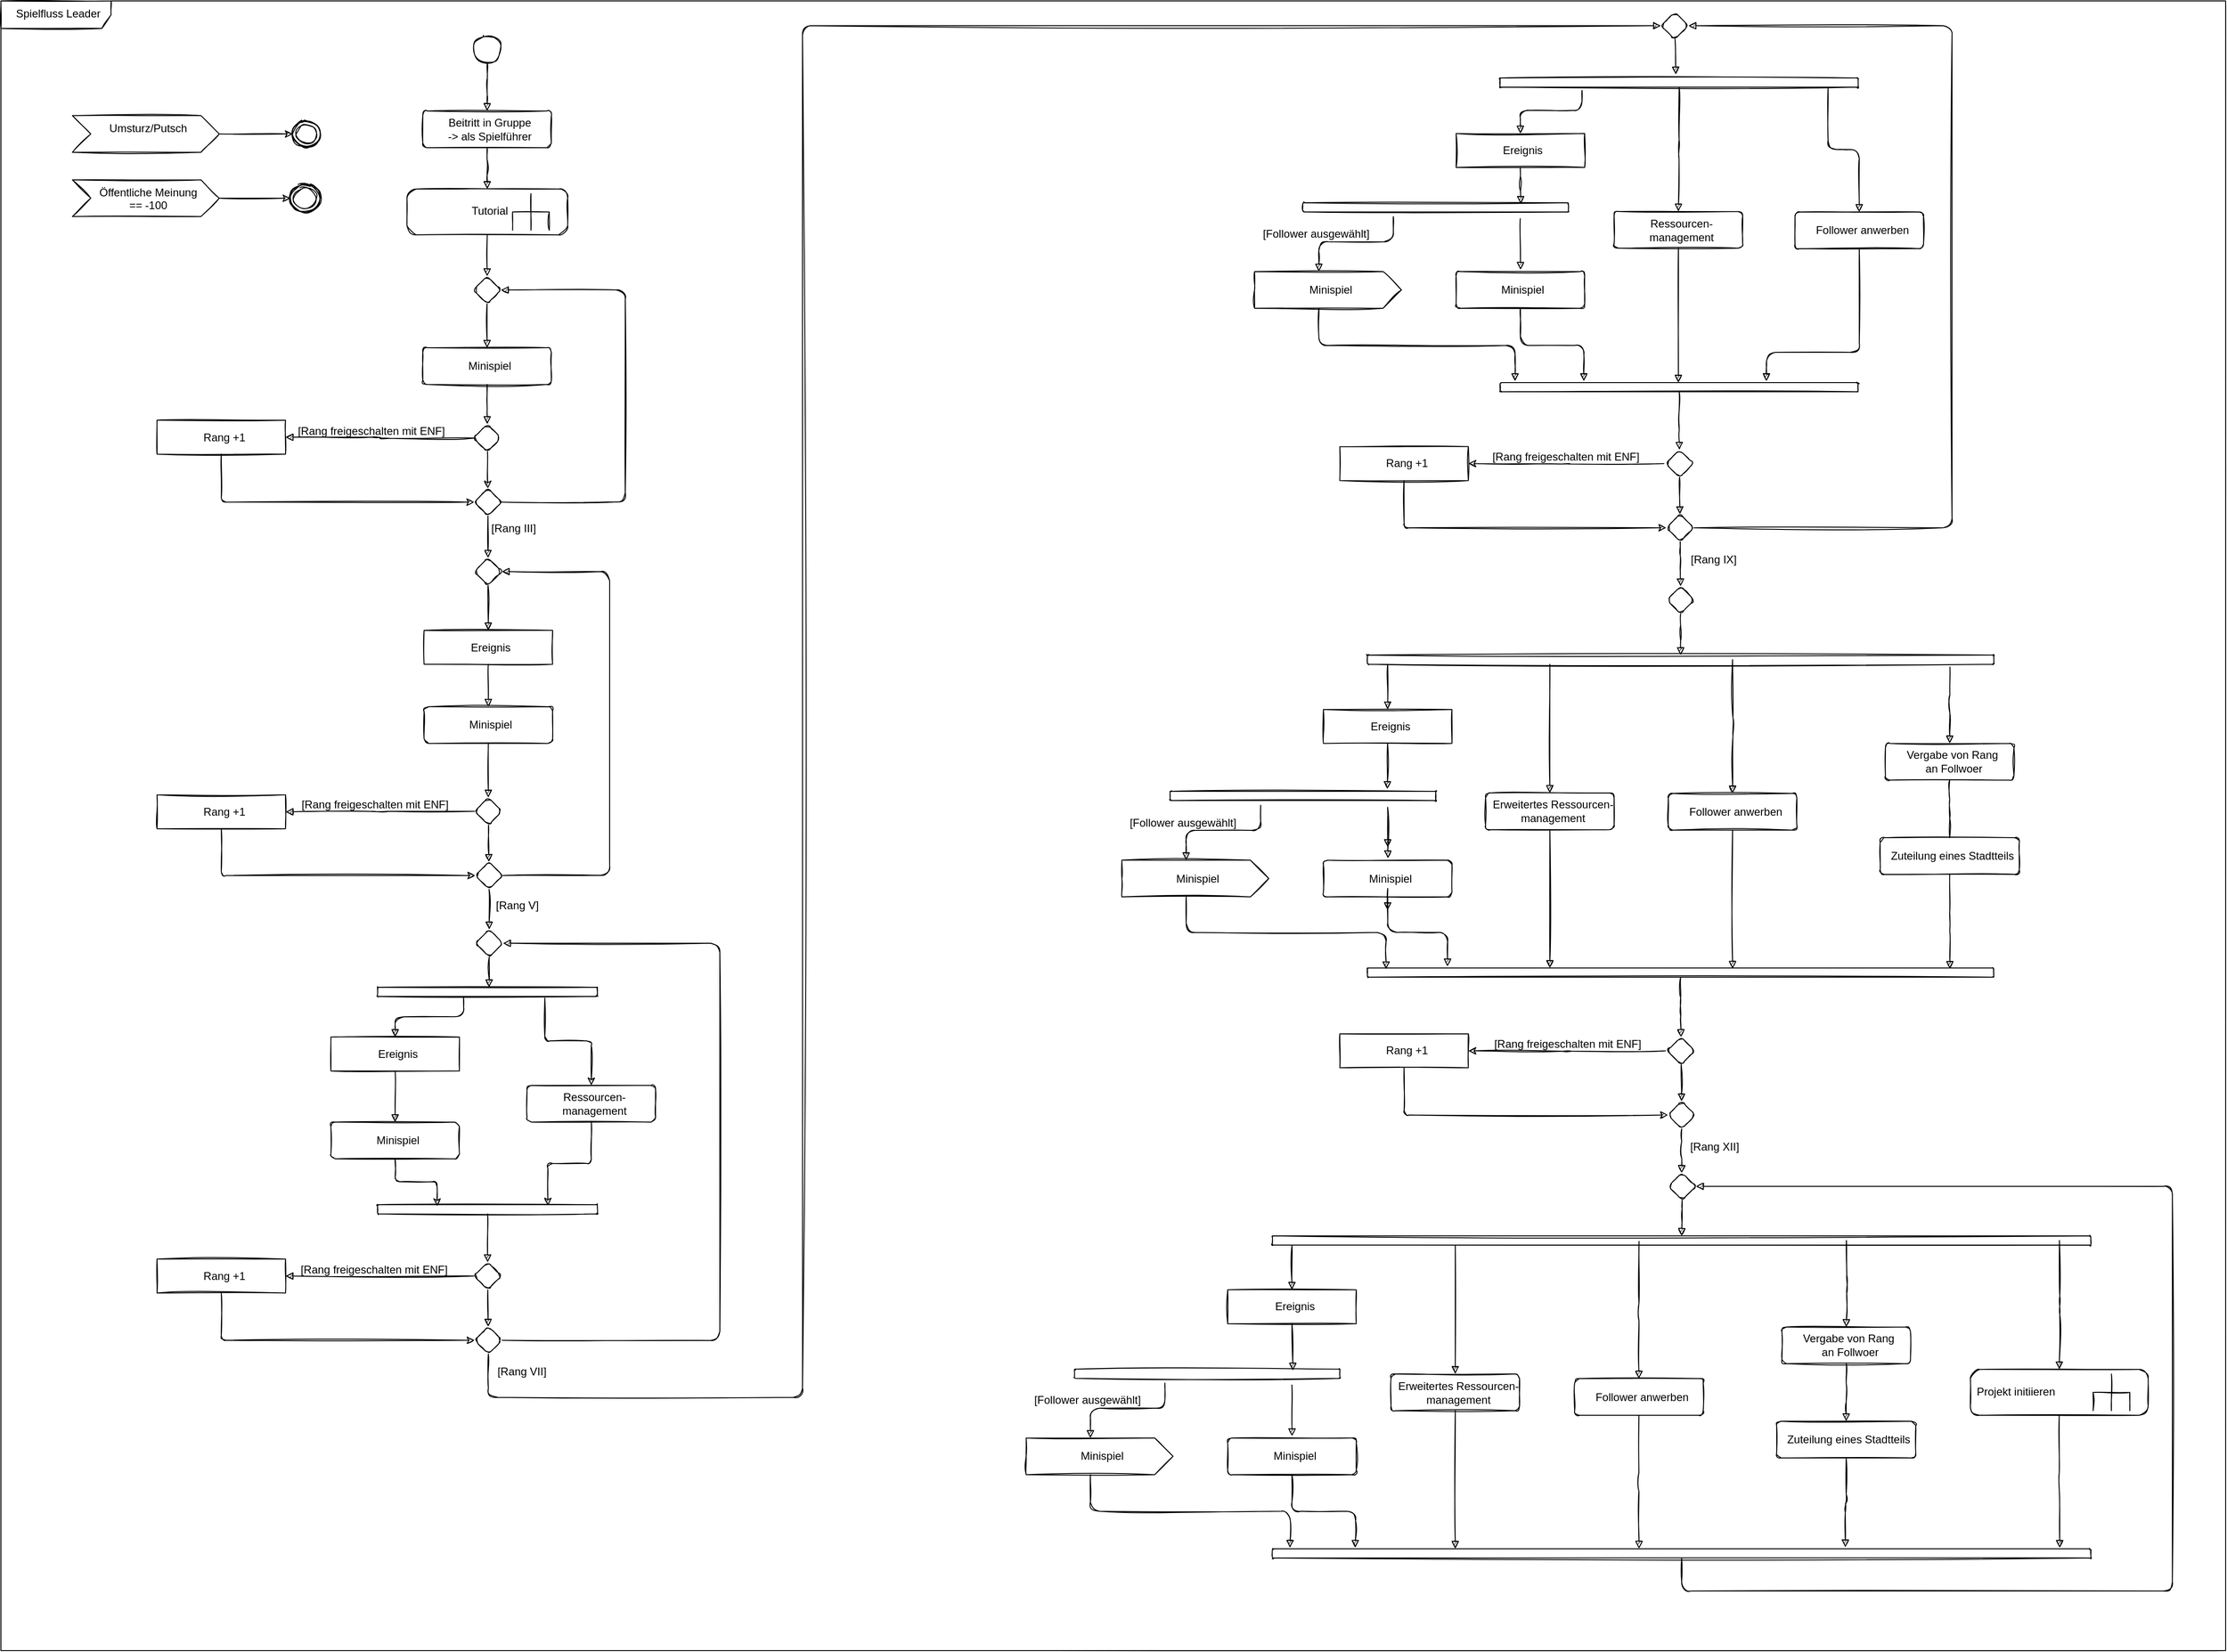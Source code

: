 <mxfile scale="1" border="2">
    <diagram id="USKkyEOaRrNQfbzW1Fr1" name="Spielfluss Leader">
        <mxGraphModel dx="1840" dy="1667" grid="1" gridSize="10" guides="1" tooltips="1" connect="1" arrows="1" fold="1" page="1" pageScale="1" pageWidth="850" pageHeight="1100" background="#FFFFFF" math="0" shadow="0">
            <root>
                <mxCell id="qlAkPyl5cNr9iGpzvcm5-0"/>
                <mxCell id="qlAkPyl5cNr9iGpzvcm5-1" parent="qlAkPyl5cNr9iGpzvcm5-0"/>
                <mxCell id="M5ts4tCwaKlYiaxgrhvU-2" value="Spielfluss Leader" style="shape=umlFrame;whiteSpace=wrap;html=1;width=120;height=30;boundedLbl=1;verticalAlign=top;align=center;spacingLeft=5;fillColor=none;rounded=1;arcSize=10;dashed=0;sketch=1;shadow=0;strokeColor=#000000;fontColor=#000000;" parent="qlAkPyl5cNr9iGpzvcm5-1" vertex="1">
                    <mxGeometry x="-103" y="-72" width="2423" height="1798" as="geometry"/>
                </mxCell>
                <mxCell id="ZMaLccMsVEfQRk3i4Q9g-10" value="" style="edgeStyle=orthogonalEdgeStyle;sketch=1;html=1;fontColor=#000000;startArrow=none;startFill=0;endArrow=block;endFill=1;strokeColor=#000000;entryX=0.5;entryY=0;entryDx=0;entryDy=0;" parent="qlAkPyl5cNr9iGpzvcm5-1" source="qlAkPyl5cNr9iGpzvcm5-2" target="ZMaLccMsVEfQRk3i4Q9g-16" edge="1">
                    <mxGeometry relative="1" as="geometry">
                        <mxPoint x="422.5" y="43" as="targetPoint"/>
                    </mxGeometry>
                </mxCell>
                <mxCell id="qlAkPyl5cNr9iGpzvcm5-2" value="" style="ellipse;rounded=1;shadow=0;dashed=0;sketch=1;verticalAlign=top;fillStyle=auto;fillColor=default;strokeColor=#000000;fontColor=#000000;spacingLeft=5;arcSize=10;" parent="qlAkPyl5cNr9iGpzvcm5-1" vertex="1">
                    <mxGeometry x="411.75" y="-34" width="30" height="30" as="geometry"/>
                </mxCell>
                <mxCell id="lZJrvO4XN-q7sy9sIOQ5-14" value="" style="edgeStyle=none;sketch=1;html=1;fontColor=#000000;startArrow=none;startFill=0;endArrow=block;endFill=1;strokeColor=#000000;" parent="qlAkPyl5cNr9iGpzvcm5-1" source="s3oVJCjhCxJ-xsU6XBvE-7" target="lZJrvO4XN-q7sy9sIOQ5-13" edge="1">
                    <mxGeometry relative="1" as="geometry"/>
                </mxCell>
                <mxCell id="s3oVJCjhCxJ-xsU6XBvE-7" value="&lt;p style=&quot;text-align: right ; line-height: 90%&quot;&gt;&lt;span style=&quot;line-height: 20%&quot;&gt;Tutorial&lt;/span&gt;&lt;br&gt;&lt;/p&gt;" style="shape=mxgraph.uml25.behaviorAction;html=1;rounded=1;absoluteArcSize=1;arcSize=10;align=center;shadow=0;sketch=1;dashed=0;verticalAlign=top;fillColor=none;strokeColor=#000000;fontColor=#000000;spacingLeft=5;" parent="qlAkPyl5cNr9iGpzvcm5-1" vertex="1">
                    <mxGeometry x="339.25" y="133" width="175" height="50" as="geometry"/>
                </mxCell>
                <mxCell id="ILq9c4IeoNagLCkhQ-_D-4" value="" style="edgeStyle=none;html=1;fontSize=12;verticalAlign=top;fillColor=#ABABAB;strokeColor=#000000;fontColor=#000000;spacingLeft=5;arcSize=10;dashed=0;sketch=1;shadow=0;" parent="qlAkPyl5cNr9iGpzvcm5-1" source="ILq9c4IeoNagLCkhQ-_D-2" target="ILq9c4IeoNagLCkhQ-_D-3" edge="1">
                    <mxGeometry relative="1" as="geometry"/>
                </mxCell>
                <mxCell id="ILq9c4IeoNagLCkhQ-_D-2" value="Umsturz/Putsch" style="html=1;shape=mxgraph.infographic.ribbonSimple;notch1=20;notch2=20;align=center;verticalAlign=top;fontSize=12;fontStyle=0;fillColor=none;rounded=1;arcSize=10;dashed=0;sketch=1;shadow=0;strokeColor=#000000;fontColor=#000000;spacingLeft=5;" parent="qlAkPyl5cNr9iGpzvcm5-1" vertex="1">
                    <mxGeometry x="-25.12" y="53" width="160" height="40" as="geometry"/>
                </mxCell>
                <mxCell id="ILq9c4IeoNagLCkhQ-_D-3" value="" style="ellipse;html=1;shape=endState;fillColor=default;strokeColor=#000000;verticalAlign=top;rounded=1;arcSize=10;dashed=0;sketch=1;shadow=0;fontColor=#000000;spacingLeft=5;" parent="qlAkPyl5cNr9iGpzvcm5-1" vertex="1">
                    <mxGeometry x="214.88" y="58" width="30" height="30" as="geometry"/>
                </mxCell>
                <mxCell id="lZJrvO4XN-q7sy9sIOQ5-2" value="" style="edgeStyle=none;html=1;fontSize=12;verticalAlign=top;fillColor=#ABABAB;strokeColor=#000000;fontColor=#000000;spacingLeft=5;arcSize=10;dashed=0;sketch=1;shadow=0;" parent="qlAkPyl5cNr9iGpzvcm5-1" source="lZJrvO4XN-q7sy9sIOQ5-3" target="lZJrvO4XN-q7sy9sIOQ5-4" edge="1">
                    <mxGeometry relative="1" as="geometry"/>
                </mxCell>
                <mxCell id="lZJrvO4XN-q7sy9sIOQ5-3" value="Öffentliche Meinung&lt;br&gt;== -100" style="html=1;shape=mxgraph.infographic.ribbonSimple;notch1=20;notch2=20;align=center;verticalAlign=top;fontSize=12;fontStyle=0;fillColor=none;rounded=1;arcSize=10;dashed=0;sketch=1;shadow=0;strokeColor=#000000;fontColor=#000000;spacingLeft=5;" parent="qlAkPyl5cNr9iGpzvcm5-1" vertex="1">
                    <mxGeometry x="-25.12" y="123" width="160" height="40" as="geometry"/>
                </mxCell>
                <mxCell id="lZJrvO4XN-q7sy9sIOQ5-4" value="" style="ellipse;html=1;shape=endState;fillColor=default;strokeColor=#000000;verticalAlign=top;rounded=1;arcSize=10;dashed=0;sketch=1;shadow=0;fontColor=#000000;spacingLeft=5;" parent="qlAkPyl5cNr9iGpzvcm5-1" vertex="1">
                    <mxGeometry x="212.38" y="128" width="32.5" height="30" as="geometry"/>
                </mxCell>
                <mxCell id="ZMaLccMsVEfQRk3i4Q9g-19" value="" style="edgeStyle=orthogonalEdgeStyle;sketch=1;html=1;fontColor=#000000;startArrow=none;startFill=0;endArrow=block;endFill=1;strokeColor=#000000;" parent="qlAkPyl5cNr9iGpzvcm5-1" source="lZJrvO4XN-q7sy9sIOQ5-13" target="ZMaLccMsVEfQRk3i4Q9g-18" edge="1">
                    <mxGeometry relative="1" as="geometry"/>
                </mxCell>
                <mxCell id="lZJrvO4XN-q7sy9sIOQ5-13" value="" style="rhombus;rounded=1;shadow=0;dashed=0;sketch=1;strokeColor=#000000;fillColor=none;verticalAlign=top;fontColor=#000000;spacingLeft=5;arcSize=10;" parent="qlAkPyl5cNr9iGpzvcm5-1" vertex="1">
                    <mxGeometry x="411.5" y="228" width="30" height="30" as="geometry"/>
                </mxCell>
                <mxCell id="lZJrvO4XN-q7sy9sIOQ5-106" style="edgeStyle=orthogonalEdgeStyle;rounded=1;sketch=1;orthogonalLoop=1;jettySize=auto;html=1;shadow=0;endArrow=classic;endFill=1;entryX=0;entryY=0.5;entryDx=0;entryDy=0;exitX=0.5;exitY=1;exitDx=0;exitDy=0;fontSize=12;verticalAlign=top;fillColor=#ABABAB;strokeColor=#000000;fontColor=#000000;spacingLeft=5;arcSize=10;dashed=0;" parent="qlAkPyl5cNr9iGpzvcm5-1" source="ZMaLccMsVEfQRk3i4Q9g-22" target="lZJrvO4XN-q7sy9sIOQ5-111" edge="1">
                    <mxGeometry relative="1" as="geometry">
                        <mxPoint x="114.5" y="425.5" as="sourcePoint"/>
                    </mxGeometry>
                </mxCell>
                <mxCell id="lZJrvO4XN-q7sy9sIOQ5-109" value="" style="edgeStyle=none;html=1;sketch=1;fontSize=12;verticalAlign=top;fillColor=#ABABAB;strokeColor=#000000;fontColor=#000000;spacingLeft=5;arcSize=10;dashed=0;shadow=0;" parent="qlAkPyl5cNr9iGpzvcm5-1" source="lZJrvO4XN-q7sy9sIOQ5-110" target="lZJrvO4XN-q7sy9sIOQ5-111" edge="1">
                    <mxGeometry relative="1" as="geometry"/>
                </mxCell>
                <mxCell id="lZJrvO4XN-q7sy9sIOQ5-110" value="" style="rhombus;rounded=1;shadow=0;dashed=0;sketch=1;strokeColor=#000000;fillColor=none;verticalAlign=top;fontColor=#000000;spacingLeft=5;arcSize=10;" parent="qlAkPyl5cNr9iGpzvcm5-1" vertex="1">
                    <mxGeometry x="411.75" y="389.25" width="30" height="30" as="geometry"/>
                </mxCell>
                <mxCell id="lZJrvO4XN-q7sy9sIOQ5-113" style="edgeStyle=none;sketch=1;html=1;entryX=1;entryY=0.5;entryDx=0;entryDy=0;fontColor=#000000;startArrow=none;startFill=0;endArrow=block;endFill=1;strokeColor=#000000;" parent="qlAkPyl5cNr9iGpzvcm5-1" source="lZJrvO4XN-q7sy9sIOQ5-111" target="lZJrvO4XN-q7sy9sIOQ5-13" edge="1">
                    <mxGeometry relative="1" as="geometry">
                        <Array as="points">
                            <mxPoint x="577" y="474"/>
                            <mxPoint x="577" y="243"/>
                        </Array>
                    </mxGeometry>
                </mxCell>
                <mxCell id="XoDJag8QA0kUC0dfhEbu-9" value="" style="edgeStyle=none;sketch=1;html=1;fontColor=#000000;startArrow=none;startFill=0;endArrow=block;endFill=1;strokeColor=#000000;" parent="qlAkPyl5cNr9iGpzvcm5-1" source="lZJrvO4XN-q7sy9sIOQ5-111" target="XoDJag8QA0kUC0dfhEbu-6" edge="1">
                    <mxGeometry relative="1" as="geometry"/>
                </mxCell>
                <mxCell id="lZJrvO4XN-q7sy9sIOQ5-111" value="" style="rhombus;rounded=1;shadow=0;dashed=0;sketch=1;strokeColor=#000000;fillColor=none;verticalAlign=top;fontColor=#000000;spacingLeft=5;arcSize=10;" parent="qlAkPyl5cNr9iGpzvcm5-1" vertex="1">
                    <mxGeometry x="412.5" y="459.25" width="30" height="30" as="geometry"/>
                </mxCell>
                <mxCell id="lZJrvO4XN-q7sy9sIOQ5-112" value="[Rang freigeschalten mit ENF]" style="text;html=1;align=center;verticalAlign=top;resizable=0;points=[];autosize=1;strokeColor=none;fillColor=none;fontColor=#000000;spacingLeft=5;rounded=1;arcSize=10;dashed=0;sketch=1;shadow=0;" parent="qlAkPyl5cNr9iGpzvcm5-1" vertex="1">
                    <mxGeometry x="207" y="383" width="180" height="20" as="geometry"/>
                </mxCell>
                <mxCell id="lZJrvO4XN-q7sy9sIOQ5-121" value="[Rang III]" style="text;html=1;align=center;verticalAlign=top;resizable=0;points=[];autosize=1;strokeColor=none;fillColor=none;fontColor=#000000;spacingLeft=5;rounded=1;arcSize=10;dashed=0;sketch=1;shadow=0;" parent="qlAkPyl5cNr9iGpzvcm5-1" vertex="1">
                    <mxGeometry x="417" y="489.25" width="70" height="20" as="geometry"/>
                </mxCell>
                <mxCell id="XoDJag8QA0kUC0dfhEbu-11" value="" style="edgeStyle=none;sketch=1;html=1;fontColor=#000000;startArrow=none;startFill=0;endArrow=block;endFill=1;strokeColor=#000000;entryX=0.5;entryY=0;entryDx=0;entryDy=0;" parent="qlAkPyl5cNr9iGpzvcm5-1" source="XoDJag8QA0kUC0dfhEbu-6" target="ZMaLccMsVEfQRk3i4Q9g-27" edge="1">
                    <mxGeometry relative="1" as="geometry">
                        <mxPoint x="423.957" y="607" as="targetPoint"/>
                    </mxGeometry>
                </mxCell>
                <mxCell id="XoDJag8QA0kUC0dfhEbu-6" value="" style="rhombus;rounded=1;shadow=0;dashed=0;sketch=1;strokeColor=#000000;fillColor=none;verticalAlign=top;fontColor=#000000;spacingLeft=5;arcSize=10;" parent="qlAkPyl5cNr9iGpzvcm5-1" vertex="1">
                    <mxGeometry x="412.5" y="535" width="30" height="30" as="geometry"/>
                </mxCell>
                <mxCell id="ZMaLccMsVEfQRk3i4Q9g-26" style="edgeStyle=orthogonalEdgeStyle;sketch=1;html=1;entryX=1;entryY=0.5;entryDx=0;entryDy=0;fontColor=#000000;startArrow=none;startFill=0;endArrow=block;endFill=1;strokeColor=#000000;" parent="qlAkPyl5cNr9iGpzvcm5-1" target="ZMaLccMsVEfQRk3i4Q9g-22" edge="1">
                    <mxGeometry relative="1" as="geometry">
                        <mxPoint x="413.703" y="404.333" as="sourcePoint"/>
                    </mxGeometry>
                </mxCell>
                <mxCell id="XoDJag8QA0kUC0dfhEbu-15" style="edgeStyle=orthogonalEdgeStyle;rounded=1;sketch=1;orthogonalLoop=1;jettySize=auto;html=1;shadow=0;endArrow=classic;endFill=1;entryX=0;entryY=0.5;entryDx=0;entryDy=0;exitX=0.5;exitY=1;exitDx=0;exitDy=0;fontSize=12;verticalAlign=top;fillColor=#ABABAB;strokeColor=#000000;fontColor=#000000;spacingLeft=5;arcSize=10;dashed=0;" parent="qlAkPyl5cNr9iGpzvcm5-1" source="ZMaLccMsVEfQRk3i4Q9g-37" target="XoDJag8QA0kUC0dfhEbu-19" edge="1">
                    <mxGeometry relative="1" as="geometry">
                        <mxPoint x="411.75" y="881.25" as="targetPoint"/>
                        <mxPoint x="118.75" y="832.5" as="sourcePoint"/>
                    </mxGeometry>
                </mxCell>
                <mxCell id="XoDJag8QA0kUC0dfhEbu-18" value="[Rang freigeschalten mit ENF]" style="text;html=1;align=center;verticalAlign=top;resizable=0;points=[];autosize=1;strokeColor=none;fillColor=none;fontColor=#000000;spacingLeft=5;rounded=1;arcSize=10;dashed=0;sketch=1;shadow=0;" parent="qlAkPyl5cNr9iGpzvcm5-1" vertex="1">
                    <mxGeometry x="211.25" y="790" width="180" height="20" as="geometry"/>
                </mxCell>
                <mxCell id="XoDJag8QA0kUC0dfhEbu-23" style="edgeStyle=none;sketch=1;html=1;entryX=1;entryY=0.5;entryDx=0;entryDy=0;fontColor=#000000;startArrow=none;startFill=0;endArrow=block;endFill=1;strokeColor=#000000;" parent="qlAkPyl5cNr9iGpzvcm5-1" source="XoDJag8QA0kUC0dfhEbu-19" target="XoDJag8QA0kUC0dfhEbu-6" edge="1">
                    <mxGeometry relative="1" as="geometry">
                        <Array as="points">
                            <mxPoint x="560" y="881"/>
                            <mxPoint x="560" y="550"/>
                        </Array>
                    </mxGeometry>
                </mxCell>
                <mxCell id="XoDJag8QA0kUC0dfhEbu-46" value="" style="edgeStyle=none;sketch=1;html=1;fontColor=#000000;startArrow=none;startFill=0;endArrow=block;endFill=1;strokeColor=#000000;" parent="qlAkPyl5cNr9iGpzvcm5-1" source="XoDJag8QA0kUC0dfhEbu-19" target="XoDJag8QA0kUC0dfhEbu-43" edge="1">
                    <mxGeometry relative="1" as="geometry"/>
                </mxCell>
                <mxCell id="XoDJag8QA0kUC0dfhEbu-19" value="" style="rhombus;rounded=1;shadow=0;dashed=0;sketch=1;strokeColor=#000000;fillColor=none;verticalAlign=top;fontColor=#000000;spacingLeft=5;arcSize=10;" parent="qlAkPyl5cNr9iGpzvcm5-1" vertex="1">
                    <mxGeometry x="413.62" y="866.25" width="30" height="30" as="geometry"/>
                </mxCell>
                <mxCell id="XoDJag8QA0kUC0dfhEbu-22" value="" style="edgeStyle=none;sketch=1;html=1;fontColor=#000000;startArrow=none;startFill=0;endArrow=block;endFill=1;strokeColor=#000000;" parent="qlAkPyl5cNr9iGpzvcm5-1" source="XoDJag8QA0kUC0dfhEbu-20" target="XoDJag8QA0kUC0dfhEbu-19" edge="1">
                    <mxGeometry relative="1" as="geometry"/>
                </mxCell>
                <mxCell id="ZMaLccMsVEfQRk3i4Q9g-38" style="edgeStyle=orthogonalEdgeStyle;sketch=1;html=1;entryX=1;entryY=0.5;entryDx=0;entryDy=0;fontColor=#000000;startArrow=none;startFill=0;endArrow=block;endFill=1;strokeColor=#000000;" parent="qlAkPyl5cNr9iGpzvcm5-1" source="XoDJag8QA0kUC0dfhEbu-20" target="ZMaLccMsVEfQRk3i4Q9g-37" edge="1">
                    <mxGeometry relative="1" as="geometry"/>
                </mxCell>
                <mxCell id="XoDJag8QA0kUC0dfhEbu-20" value="" style="rhombus;rounded=1;shadow=0;dashed=0;sketch=1;strokeColor=#000000;fillColor=none;verticalAlign=top;fontColor=#000000;spacingLeft=5;arcSize=10;" parent="qlAkPyl5cNr9iGpzvcm5-1" vertex="1">
                    <mxGeometry x="412.87" y="796.25" width="30" height="30" as="geometry"/>
                </mxCell>
                <mxCell id="XoDJag8QA0kUC0dfhEbu-34" style="edgeStyle=orthogonalEdgeStyle;rounded=1;sketch=1;orthogonalLoop=1;jettySize=auto;html=1;entryX=0.169;entryY=0.729;entryDx=0;entryDy=0;entryPerimeter=0;shadow=0;endArrow=classic;endFill=1;fontSize=12;verticalAlign=top;fillColor=#ABABAB;strokeColor=#000000;fontColor=#000000;spacingLeft=5;arcSize=10;dashed=0;exitX=0.5;exitY=1;exitDx=0;exitDy=0;" parent="qlAkPyl5cNr9iGpzvcm5-1" source="ZMaLccMsVEfQRk3i4Q9g-41" target="XoDJag8QA0kUC0dfhEbu-41" edge="1">
                    <mxGeometry relative="1" as="geometry">
                        <mxPoint x="326.37" y="1186" as="sourcePoint"/>
                    </mxGeometry>
                </mxCell>
                <mxCell id="XoDJag8QA0kUC0dfhEbu-37" style="edgeStyle=orthogonalEdgeStyle;rounded=1;sketch=1;orthogonalLoop=1;jettySize=auto;html=1;entryX=0.5;entryY=0;entryDx=0;entryDy=0;shadow=0;endArrow=classic;endFill=1;exitX=1.169;exitY=0.239;exitDx=0;exitDy=0;exitPerimeter=0;fontSize=12;verticalAlign=top;fillColor=#ABABAB;strokeColor=#000000;fontColor=#000000;spacingLeft=5;arcSize=10;dashed=0;" parent="qlAkPyl5cNr9iGpzvcm5-1" source="XoDJag8QA0kUC0dfhEbu-38" target="ZMaLccMsVEfQRk3i4Q9g-43" edge="1">
                    <mxGeometry relative="1" as="geometry">
                        <mxPoint x="538.87" y="1100" as="targetPoint"/>
                    </mxGeometry>
                </mxCell>
                <mxCell id="ZMaLccMsVEfQRk3i4Q9g-40" style="edgeStyle=orthogonalEdgeStyle;sketch=1;html=1;fontColor=#000000;startArrow=none;startFill=0;endArrow=block;endFill=1;strokeColor=#000000;exitX=1.1;exitY=0.608;exitDx=0;exitDy=0;exitPerimeter=0;" parent="qlAkPyl5cNr9iGpzvcm5-1" source="XoDJag8QA0kUC0dfhEbu-38" target="ZMaLccMsVEfQRk3i4Q9g-39" edge="1">
                    <mxGeometry relative="1" as="geometry">
                        <mxPoint x="326" y="1008" as="sourcePoint"/>
                    </mxGeometry>
                </mxCell>
                <mxCell id="XoDJag8QA0kUC0dfhEbu-38" value="" style="html=1;points=[];perimeter=orthogonalPerimeter;fillColor=none;rounded=1;shadow=0;dashed=0;sketch=1;verticalAlign=top;direction=south;strokeColor=#000000;fontColor=#000000;spacingLeft=5;arcSize=10;" parent="qlAkPyl5cNr9iGpzvcm5-1" vertex="1">
                    <mxGeometry x="307.12" y="1003" width="239.5" height="10" as="geometry"/>
                </mxCell>
                <mxCell id="XoDJag8QA0kUC0dfhEbu-39" style="edgeStyle=orthogonalEdgeStyle;rounded=1;sketch=1;orthogonalLoop=1;jettySize=auto;html=1;entryX=0.1;entryY=0.225;entryDx=0;entryDy=0;entryPerimeter=0;shadow=0;endArrow=classic;endFill=1;fontSize=12;verticalAlign=top;fillColor=#ABABAB;strokeColor=#000000;fontColor=#000000;spacingLeft=5;arcSize=10;dashed=0;exitX=0.5;exitY=1;exitDx=0;exitDy=0;" parent="qlAkPyl5cNr9iGpzvcm5-1" source="ZMaLccMsVEfQRk3i4Q9g-43" target="XoDJag8QA0kUC0dfhEbu-41" edge="1">
                    <mxGeometry relative="1" as="geometry">
                        <mxPoint x="538.87" y="1150" as="sourcePoint"/>
                    </mxGeometry>
                </mxCell>
                <mxCell id="XoDJag8QA0kUC0dfhEbu-57" value="" style="edgeStyle=none;sketch=1;html=1;fontColor=#000000;startArrow=none;startFill=0;endArrow=block;endFill=1;strokeColor=#000000;" parent="qlAkPyl5cNr9iGpzvcm5-1" source="XoDJag8QA0kUC0dfhEbu-41" target="XoDJag8QA0kUC0dfhEbu-56" edge="1">
                    <mxGeometry relative="1" as="geometry"/>
                </mxCell>
                <mxCell id="XoDJag8QA0kUC0dfhEbu-41" value="" style="html=1;points=[];perimeter=orthogonalPerimeter;fillColor=none;rounded=1;shadow=0;dashed=0;sketch=1;verticalAlign=top;direction=south;strokeColor=#000000;fontColor=#000000;spacingLeft=5;arcSize=10;" parent="qlAkPyl5cNr9iGpzvcm5-1" vertex="1">
                    <mxGeometry x="307.12" y="1240" width="239.5" height="10" as="geometry"/>
                </mxCell>
                <mxCell id="XoDJag8QA0kUC0dfhEbu-42" value="" style="edgeStyle=none;sketch=1;html=1;fontColor=#000000;startArrow=none;startFill=0;endArrow=block;endFill=1;strokeColor=#000000;" parent="qlAkPyl5cNr9iGpzvcm5-1" source="XoDJag8QA0kUC0dfhEbu-43" target="XoDJag8QA0kUC0dfhEbu-38" edge="1">
                    <mxGeometry relative="1" as="geometry"/>
                </mxCell>
                <mxCell id="XoDJag8QA0kUC0dfhEbu-43" value="" style="rhombus;rounded=1;shadow=0;dashed=0;sketch=1;strokeColor=#000000;fillColor=none;verticalAlign=top;fontColor=#000000;spacingLeft=5;arcSize=10;" parent="qlAkPyl5cNr9iGpzvcm5-1" vertex="1">
                    <mxGeometry x="413.87" y="940" width="30" height="30" as="geometry"/>
                </mxCell>
                <mxCell id="XoDJag8QA0kUC0dfhEbu-50" style="edgeStyle=orthogonalEdgeStyle;rounded=1;sketch=1;orthogonalLoop=1;jettySize=auto;html=1;shadow=0;endArrow=classic;endFill=1;entryX=0;entryY=0.5;entryDx=0;entryDy=0;exitX=0.5;exitY=1;exitDx=0;exitDy=0;fontSize=12;verticalAlign=top;fillColor=#ABABAB;strokeColor=#000000;fontColor=#000000;spacingLeft=5;arcSize=10;dashed=0;" parent="qlAkPyl5cNr9iGpzvcm5-1" source="ZMaLccMsVEfQRk3i4Q9g-44" target="XoDJag8QA0kUC0dfhEbu-54" edge="1">
                    <mxGeometry relative="1" as="geometry">
                        <mxPoint x="411" y="1387.75" as="targetPoint"/>
                        <mxPoint x="118" y="1339" as="sourcePoint"/>
                    </mxGeometry>
                </mxCell>
                <mxCell id="XoDJag8QA0kUC0dfhEbu-53" value="[Rang freigeschalten mit ENF]" style="text;html=1;align=center;verticalAlign=top;resizable=0;points=[];autosize=1;strokeColor=none;fillColor=none;fontColor=#000000;spacingLeft=5;rounded=1;arcSize=10;dashed=0;sketch=1;shadow=0;" parent="qlAkPyl5cNr9iGpzvcm5-1" vertex="1">
                    <mxGeometry x="210.5" y="1296.5" width="180" height="20" as="geometry"/>
                </mxCell>
                <mxCell id="XoDJag8QA0kUC0dfhEbu-58" style="edgeStyle=none;sketch=1;html=1;entryX=1;entryY=0.5;entryDx=0;entryDy=0;fontColor=#000000;startArrow=none;startFill=0;endArrow=block;endFill=1;strokeColor=#000000;" parent="qlAkPyl5cNr9iGpzvcm5-1" source="XoDJag8QA0kUC0dfhEbu-54" target="XoDJag8QA0kUC0dfhEbu-43" edge="1">
                    <mxGeometry relative="1" as="geometry">
                        <Array as="points">
                            <mxPoint x="680" y="1388"/>
                            <mxPoint x="680" y="955"/>
                        </Array>
                    </mxGeometry>
                </mxCell>
                <mxCell id="XoDJag8QA0kUC0dfhEbu-74" value="" style="edgeStyle=orthogonalEdgeStyle;sketch=1;html=1;fontColor=#000000;startArrow=none;startFill=0;endArrow=block;endFill=1;strokeColor=#000000;" parent="qlAkPyl5cNr9iGpzvcm5-1" source="XoDJag8QA0kUC0dfhEbu-54" target="XoDJag8QA0kUC0dfhEbu-71" edge="1">
                    <mxGeometry relative="1" as="geometry">
                        <Array as="points">
                            <mxPoint x="428" y="1450"/>
                            <mxPoint x="770" y="1450"/>
                            <mxPoint x="770" y="-45"/>
                        </Array>
                    </mxGeometry>
                </mxCell>
                <mxCell id="XoDJag8QA0kUC0dfhEbu-54" value="" style="rhombus;rounded=1;shadow=0;dashed=0;sketch=1;strokeColor=#000000;fillColor=none;verticalAlign=top;fontColor=#000000;spacingLeft=5;arcSize=10;" parent="qlAkPyl5cNr9iGpzvcm5-1" vertex="1">
                    <mxGeometry x="412.87" y="1372.75" width="30" height="30" as="geometry"/>
                </mxCell>
                <mxCell id="XoDJag8QA0kUC0dfhEbu-55" value="" style="edgeStyle=none;sketch=1;html=1;fontColor=#000000;startArrow=none;startFill=0;endArrow=block;endFill=1;strokeColor=#000000;" parent="qlAkPyl5cNr9iGpzvcm5-1" source="XoDJag8QA0kUC0dfhEbu-56" target="XoDJag8QA0kUC0dfhEbu-54" edge="1">
                    <mxGeometry relative="1" as="geometry"/>
                </mxCell>
                <mxCell id="ZMaLccMsVEfQRk3i4Q9g-45" style="edgeStyle=orthogonalEdgeStyle;sketch=1;html=1;entryX=1;entryY=0.5;entryDx=0;entryDy=0;fontColor=#000000;startArrow=none;startFill=0;endArrow=block;endFill=1;strokeColor=#000000;" parent="qlAkPyl5cNr9iGpzvcm5-1" source="XoDJag8QA0kUC0dfhEbu-56" target="ZMaLccMsVEfQRk3i4Q9g-44" edge="1">
                    <mxGeometry relative="1" as="geometry"/>
                </mxCell>
                <mxCell id="XoDJag8QA0kUC0dfhEbu-56" value="" style="rhombus;rounded=1;shadow=0;dashed=0;sketch=1;strokeColor=#000000;fillColor=none;verticalAlign=top;fontColor=#000000;spacingLeft=5;arcSize=10;" parent="qlAkPyl5cNr9iGpzvcm5-1" vertex="1">
                    <mxGeometry x="412.12" y="1302.75" width="30" height="30" as="geometry"/>
                </mxCell>
                <mxCell id="XoDJag8QA0kUC0dfhEbu-59" value="[Rang V]" style="text;html=1;align=center;verticalAlign=top;resizable=0;points=[];autosize=1;strokeColor=none;fillColor=none;fontColor=#000000;spacingLeft=5;rounded=1;arcSize=50;dashed=0;sketch=1;shadow=0;" parent="qlAkPyl5cNr9iGpzvcm5-1" vertex="1">
                    <mxGeometry x="421" y="900" width="70" height="20" as="geometry"/>
                </mxCell>
                <mxCell id="XoDJag8QA0kUC0dfhEbu-60" value="[Rang VII]" style="text;html=1;align=center;verticalAlign=top;resizable=0;points=[];autosize=1;strokeColor=none;fillColor=none;fontColor=#000000;spacingLeft=5;rounded=1;arcSize=10;dashed=0;sketch=1;shadow=0;" parent="qlAkPyl5cNr9iGpzvcm5-1" vertex="1">
                    <mxGeometry x="426" y="1408" width="70" height="20" as="geometry"/>
                </mxCell>
                <mxCell id="ZMaLccMsVEfQRk3i4Q9g-51" value="" style="edgeStyle=orthogonalEdgeStyle;sketch=1;html=1;fontColor=#000000;startArrow=none;startFill=0;endArrow=block;endFill=1;strokeColor=#000000;exitX=0.5;exitY=1;exitDx=0;exitDy=0;entryX=-0.16;entryY=0.766;entryDx=0;entryDy=0;entryPerimeter=0;" parent="qlAkPyl5cNr9iGpzvcm5-1" source="ZMaLccMsVEfQRk3i4Q9g-54" target="XoDJag8QA0kUC0dfhEbu-68" edge="1">
                    <mxGeometry relative="1" as="geometry">
                        <mxPoint x="1551.88" y="266.25" as="sourcePoint"/>
                        <mxPoint x="1551.88" y="296.25" as="targetPoint"/>
                    </mxGeometry>
                </mxCell>
                <mxCell id="XoDJag8QA0kUC0dfhEbu-79" style="edgeStyle=orthogonalEdgeStyle;sketch=1;html=1;entryX=0.5;entryY=0;entryDx=0;entryDy=0;fontColor=#000000;startArrow=none;startFill=0;endArrow=block;endFill=1;strokeColor=#000000;exitX=1.14;exitY=0.084;exitDx=0;exitDy=0;exitPerimeter=0;" parent="qlAkPyl5cNr9iGpzvcm5-1" source="XoDJag8QA0kUC0dfhEbu-65" target="ZMaLccMsVEfQRk3i4Q9g-61" edge="1">
                    <mxGeometry relative="1" as="geometry">
                        <mxPoint x="1916.12" y="163" as="targetPoint"/>
                    </mxGeometry>
                </mxCell>
                <mxCell id="ZMaLccMsVEfQRk3i4Q9g-47" style="edgeStyle=orthogonalEdgeStyle;sketch=1;html=1;fontColor=#000000;startArrow=none;startFill=0;endArrow=block;endFill=1;strokeColor=#000000;exitX=1.356;exitY=0.771;exitDx=0;exitDy=0;exitPerimeter=0;" parent="qlAkPyl5cNr9iGpzvcm5-1" source="XoDJag8QA0kUC0dfhEbu-65" target="ZMaLccMsVEfQRk3i4Q9g-46" edge="1">
                    <mxGeometry relative="1" as="geometry"/>
                </mxCell>
                <mxCell id="ZMaLccMsVEfQRk3i4Q9g-59" style="edgeStyle=orthogonalEdgeStyle;sketch=1;html=1;entryX=0.5;entryY=0;entryDx=0;entryDy=0;fontColor=#000000;startArrow=none;startFill=0;endArrow=block;endFill=1;strokeColor=#000000;" parent="qlAkPyl5cNr9iGpzvcm5-1" source="XoDJag8QA0kUC0dfhEbu-65" target="ZMaLccMsVEfQRk3i4Q9g-55" edge="1">
                    <mxGeometry relative="1" as="geometry"/>
                </mxCell>
                <mxCell id="XoDJag8QA0kUC0dfhEbu-65" value="" style="html=1;points=[];perimeter=orthogonalPerimeter;fillColor=none;rounded=1;shadow=0;dashed=0;sketch=1;verticalAlign=top;direction=south;strokeColor=#000000;fontColor=#000000;spacingLeft=5;arcSize=10;" parent="qlAkPyl5cNr9iGpzvcm5-1" vertex="1">
                    <mxGeometry x="1529.75" y="12" width="390" height="10" as="geometry"/>
                </mxCell>
                <mxCell id="XoDJag8QA0kUC0dfhEbu-77" value="" style="edgeStyle=none;sketch=1;html=1;fontColor=#000000;startArrow=none;startFill=0;endArrow=block;endFill=1;strokeColor=#000000;exitX=0.5;exitY=1;exitDx=0;exitDy=0;" parent="qlAkPyl5cNr9iGpzvcm5-1" source="ZMaLccMsVEfQRk3i4Q9g-55" target="XoDJag8QA0kUC0dfhEbu-68" edge="1">
                    <mxGeometry relative="1" as="geometry">
                        <mxPoint x="1724.75" y="197.5" as="sourcePoint"/>
                    </mxGeometry>
                </mxCell>
                <mxCell id="XoDJag8QA0kUC0dfhEbu-95" value="" style="edgeStyle=orthogonalEdgeStyle;sketch=1;html=1;fontColor=#000000;startArrow=none;startFill=0;endArrow=block;endFill=1;strokeColor=#000000;" parent="qlAkPyl5cNr9iGpzvcm5-1" source="XoDJag8QA0kUC0dfhEbu-68" target="XoDJag8QA0kUC0dfhEbu-93" edge="1">
                    <mxGeometry relative="1" as="geometry"/>
                </mxCell>
                <mxCell id="XoDJag8QA0kUC0dfhEbu-68" value="" style="html=1;points=[];perimeter=orthogonalPerimeter;fillColor=none;rounded=1;shadow=0;dashed=0;sketch=1;verticalAlign=top;direction=south;strokeColor=#000000;fontColor=#000000;spacingLeft=5;arcSize=10;" parent="qlAkPyl5cNr9iGpzvcm5-1" vertex="1">
                    <mxGeometry x="1529.75" y="344" width="390" height="10" as="geometry"/>
                </mxCell>
                <mxCell id="XoDJag8QA0kUC0dfhEbu-75" value="" style="edgeStyle=none;sketch=1;html=1;fontColor=#000000;startArrow=none;startFill=0;endArrow=block;endFill=1;strokeColor=#000000;entryX=-0.38;entryY=0.509;entryDx=0;entryDy=0;entryPerimeter=0;" parent="qlAkPyl5cNr9iGpzvcm5-1" source="XoDJag8QA0kUC0dfhEbu-71" target="XoDJag8QA0kUC0dfhEbu-65" edge="1">
                    <mxGeometry relative="1" as="geometry"/>
                </mxCell>
                <mxCell id="XoDJag8QA0kUC0dfhEbu-71" value="" style="rhombus;rounded=1;shadow=0;dashed=0;sketch=1;strokeColor=#000000;fillColor=none;verticalAlign=top;fontColor=#000000;spacingLeft=5;arcSize=10;" parent="qlAkPyl5cNr9iGpzvcm5-1" vertex="1">
                    <mxGeometry x="1705" y="-60" width="30" height="30" as="geometry"/>
                </mxCell>
                <mxCell id="XoDJag8QA0kUC0dfhEbu-80" style="edgeStyle=orthogonalEdgeStyle;sketch=1;html=1;entryX=-0.16;entryY=0.256;entryDx=0;entryDy=0;entryPerimeter=0;fontColor=#000000;startArrow=none;startFill=0;endArrow=block;endFill=1;strokeColor=#000000;exitX=0.5;exitY=1;exitDx=0;exitDy=0;" parent="qlAkPyl5cNr9iGpzvcm5-1" source="ZMaLccMsVEfQRk3i4Q9g-61" target="XoDJag8QA0kUC0dfhEbu-68" edge="1">
                    <mxGeometry relative="1" as="geometry">
                        <mxPoint x="1916.12" y="213" as="sourcePoint"/>
                        <Array as="points">
                            <mxPoint x="1921" y="311"/>
                            <mxPoint x="1820" y="311"/>
                        </Array>
                    </mxGeometry>
                </mxCell>
                <mxCell id="XoDJag8QA0kUC0dfhEbu-83" value="" style="edgeStyle=none;sketch=1;html=1;fontColor=#000000;startArrow=none;startFill=0;endArrow=block;endFill=1;strokeColor=#000000;exitX=1.72;exitY=0.181;exitDx=0;exitDy=0;exitPerimeter=0;" parent="qlAkPyl5cNr9iGpzvcm5-1" source="ZMaLccMsVEfQRk3i4Q9g-88" edge="1">
                    <mxGeometry relative="1" as="geometry">
                        <mxPoint x="1551.917" y="187.463" as="sourcePoint"/>
                        <mxPoint x="1552" y="221" as="targetPoint"/>
                    </mxGeometry>
                </mxCell>
                <mxCell id="XoDJag8QA0kUC0dfhEbu-85" style="edgeStyle=orthogonalEdgeStyle;sketch=1;html=1;entryX=0;entryY=0;entryDx=70;entryDy=0;entryPerimeter=0;fontColor=#000000;startArrow=none;startFill=0;endArrow=block;endFill=1;strokeColor=#000000;exitX=1.507;exitY=0.659;exitDx=0;exitDy=0;exitPerimeter=0;" parent="qlAkPyl5cNr9iGpzvcm5-1" source="ZMaLccMsVEfQRk3i4Q9g-88" target="XoDJag8QA0kUC0dfhEbu-84" edge="1">
                    <mxGeometry relative="1" as="geometry">
                        <mxPoint x="1536.925" y="172.455" as="sourcePoint"/>
                    </mxGeometry>
                </mxCell>
                <mxCell id="XoDJag8QA0kUC0dfhEbu-84" value="Minispiel" style="html=1;shape=mxgraph.infographic.ribbonSimple;notch1=0;notch2=20;align=center;verticalAlign=middle;fontSize=12;fontStyle=0;fillColor=none;fontColor=#000000;strokeColor=#000000;sketch=1;shadow=0;rounded=1;dashed=0;arcSize=10;spacingLeft=5;" parent="qlAkPyl5cNr9iGpzvcm5-1" vertex="1">
                    <mxGeometry x="1262.38" y="223" width="160" height="40" as="geometry"/>
                </mxCell>
                <mxCell id="XoDJag8QA0kUC0dfhEbu-86" value="[Follower ausgewählt]" style="text;html=1;align=center;verticalAlign=top;resizable=0;points=[];autosize=1;strokeColor=none;fillColor=none;fontColor=#000000;spacingLeft=5;rounded=1;arcSize=10;dashed=0;sketch=1;shadow=0;" parent="qlAkPyl5cNr9iGpzvcm5-1" vertex="1">
                    <mxGeometry x="1256" y="168" width="140" height="20" as="geometry"/>
                </mxCell>
                <mxCell id="XoDJag8QA0kUC0dfhEbu-87" style="edgeStyle=orthogonalEdgeStyle;rounded=1;sketch=1;orthogonalLoop=1;jettySize=auto;html=1;shadow=0;endArrow=classic;endFill=1;entryX=0;entryY=0.5;entryDx=0;entryDy=0;exitX=0.5;exitY=1;exitDx=0;exitDy=0;fontSize=12;verticalAlign=top;fillColor=#ABABAB;strokeColor=#000000;fontColor=#000000;spacingLeft=5;arcSize=10;dashed=0;" parent="qlAkPyl5cNr9iGpzvcm5-1" source="ZMaLccMsVEfQRk3i4Q9g-56" target="XoDJag8QA0kUC0dfhEbu-91" edge="1">
                    <mxGeometry relative="1" as="geometry">
                        <mxPoint x="1709" y="502.25" as="targetPoint"/>
                        <mxPoint x="1416" y="453.5" as="sourcePoint"/>
                    </mxGeometry>
                </mxCell>
                <mxCell id="XoDJag8QA0kUC0dfhEbu-89" style="edgeStyle=orthogonalEdgeStyle;rounded=1;sketch=1;orthogonalLoop=1;jettySize=auto;html=1;entryX=1;entryY=0.5;entryDx=0;entryDy=0;shadow=0;endArrow=classic;endFill=1;fontSize=12;verticalAlign=top;fillColor=#ABABAB;strokeColor=#000000;fontColor=#000000;spacingLeft=5;arcSize=10;dashed=0;" parent="qlAkPyl5cNr9iGpzvcm5-1" target="ZMaLccMsVEfQRk3i4Q9g-56" edge="1">
                    <mxGeometry relative="1" as="geometry">
                        <mxPoint x="1708.25" y="432.25" as="sourcePoint"/>
                        <mxPoint x="1493.5" y="432.25" as="targetPoint"/>
                    </mxGeometry>
                </mxCell>
                <mxCell id="XoDJag8QA0kUC0dfhEbu-90" value="[Rang freigeschalten mit ENF]" style="text;html=1;align=center;verticalAlign=top;resizable=0;points=[];autosize=1;strokeColor=none;fillColor=none;fontColor=#000000;spacingLeft=5;rounded=1;arcSize=10;dashed=0;sketch=1;shadow=0;" parent="qlAkPyl5cNr9iGpzvcm5-1" vertex="1">
                    <mxGeometry x="1508.5" y="411" width="180" height="20" as="geometry"/>
                </mxCell>
                <mxCell id="XoDJag8QA0kUC0dfhEbu-114" value="" style="edgeStyle=orthogonalEdgeStyle;sketch=1;html=1;fontColor=#000000;startArrow=none;startFill=0;endArrow=block;endFill=1;strokeColor=#000000;" parent="qlAkPyl5cNr9iGpzvcm5-1" source="XoDJag8QA0kUC0dfhEbu-131" target="XoDJag8QA0kUC0dfhEbu-101" edge="1">
                    <mxGeometry relative="1" as="geometry"/>
                </mxCell>
                <mxCell id="XoDJag8QA0kUC0dfhEbu-115" style="edgeStyle=orthogonalEdgeStyle;sketch=1;html=1;entryX=1;entryY=0.5;entryDx=0;entryDy=0;fontColor=#000000;startArrow=none;startFill=0;endArrow=block;endFill=1;strokeColor=#000000;" parent="qlAkPyl5cNr9iGpzvcm5-1" source="XoDJag8QA0kUC0dfhEbu-91" target="XoDJag8QA0kUC0dfhEbu-71" edge="1">
                    <mxGeometry relative="1" as="geometry">
                        <Array as="points">
                            <mxPoint x="2022" y="502"/>
                            <mxPoint x="2022" y="-45"/>
                        </Array>
                    </mxGeometry>
                </mxCell>
                <mxCell id="XoDJag8QA0kUC0dfhEbu-133" style="edgeStyle=orthogonalEdgeStyle;sketch=1;html=1;entryX=0.5;entryY=0;entryDx=0;entryDy=0;fontColor=#000000;startArrow=none;startFill=0;endArrow=block;endFill=1;strokeColor=#000000;" parent="qlAkPyl5cNr9iGpzvcm5-1" source="XoDJag8QA0kUC0dfhEbu-91" target="XoDJag8QA0kUC0dfhEbu-131" edge="1">
                    <mxGeometry relative="1" as="geometry"/>
                </mxCell>
                <mxCell id="XoDJag8QA0kUC0dfhEbu-91" value="" style="rhombus;rounded=1;shadow=0;dashed=0;sketch=1;strokeColor=#000000;fillColor=none;verticalAlign=top;fontColor=#000000;spacingLeft=5;arcSize=10;" parent="qlAkPyl5cNr9iGpzvcm5-1" vertex="1">
                    <mxGeometry x="1710.87" y="487.25" width="30" height="30" as="geometry"/>
                </mxCell>
                <mxCell id="XoDJag8QA0kUC0dfhEbu-92" value="" style="edgeStyle=none;sketch=1;html=1;fontColor=#000000;startArrow=none;startFill=0;endArrow=block;endFill=1;strokeColor=#000000;" parent="qlAkPyl5cNr9iGpzvcm5-1" source="XoDJag8QA0kUC0dfhEbu-93" target="XoDJag8QA0kUC0dfhEbu-91" edge="1">
                    <mxGeometry relative="1" as="geometry"/>
                </mxCell>
                <mxCell id="XoDJag8QA0kUC0dfhEbu-93" value="" style="rhombus;rounded=1;shadow=0;dashed=0;sketch=1;strokeColor=#000000;fillColor=none;verticalAlign=top;fontColor=#000000;spacingLeft=5;arcSize=10;" parent="qlAkPyl5cNr9iGpzvcm5-1" vertex="1">
                    <mxGeometry x="1710.12" y="417.25" width="30" height="30" as="geometry"/>
                </mxCell>
                <mxCell id="XoDJag8QA0kUC0dfhEbu-94" value="[Rang IX]" style="text;html=1;align=center;verticalAlign=top;resizable=0;points=[];autosize=1;strokeColor=none;fillColor=none;fontColor=#000000;spacingLeft=5;rounded=1;arcSize=10;dashed=0;sketch=1;shadow=0;" parent="qlAkPyl5cNr9iGpzvcm5-1" vertex="1">
                    <mxGeometry x="1724" y="522.5" width="70" height="20" as="geometry"/>
                </mxCell>
                <mxCell id="XoDJag8QA0kUC0dfhEbu-121" style="edgeStyle=orthogonalEdgeStyle;sketch=1;html=1;entryX=0.5;entryY=0;entryDx=0;entryDy=0;fontColor=#000000;startArrow=none;startFill=0;endArrow=block;endFill=1;strokeColor=#000000;exitX=0.5;exitY=1;exitDx=0;exitDy=0;" parent="qlAkPyl5cNr9iGpzvcm5-1" edge="1">
                    <mxGeometry relative="1" as="geometry">
                        <mxPoint x="1407.38" y="895.25" as="sourcePoint"/>
                        <mxPoint x="1407.38" y="919" as="targetPoint"/>
                    </mxGeometry>
                </mxCell>
                <mxCell id="XoDJag8QA0kUC0dfhEbu-98" style="edgeStyle=none;sketch=1;html=1;fontColor=#000000;startArrow=none;startFill=0;endArrow=block;endFill=1;strokeColor=#000000;entryX=0.5;entryY=0;entryDx=0;entryDy=0;" parent="qlAkPyl5cNr9iGpzvcm5-1" source="XoDJag8QA0kUC0dfhEbu-101" target="ZMaLccMsVEfQRk3i4Q9g-63" edge="1">
                    <mxGeometry relative="1" as="geometry">
                        <mxPoint x="1407" y="700" as="targetPoint"/>
                    </mxGeometry>
                </mxCell>
                <mxCell id="XoDJag8QA0kUC0dfhEbu-99" value="" style="edgeStyle=none;sketch=1;html=1;fontColor=#000000;startArrow=none;startFill=0;endArrow=block;endFill=1;strokeColor=#000000;entryX=0.5;entryY=0;entryDx=0;entryDy=0;" parent="qlAkPyl5cNr9iGpzvcm5-1" source="XoDJag8QA0kUC0dfhEbu-101" target="ZMaLccMsVEfQRk3i4Q9g-65" edge="1">
                    <mxGeometry relative="1" as="geometry">
                        <mxPoint x="1580.25" y="782.5" as="targetPoint"/>
                    </mxGeometry>
                </mxCell>
                <mxCell id="XoDJag8QA0kUC0dfhEbu-118" style="edgeStyle=orthogonalEdgeStyle;sketch=1;html=1;entryX=0.5;entryY=0;entryDx=0;entryDy=0;fontColor=#000000;startArrow=none;startFill=0;endArrow=block;endFill=1;strokeColor=#000000;" parent="qlAkPyl5cNr9iGpzvcm5-1" target="ZMaLccMsVEfQRk3i4Q9g-66" edge="1">
                    <mxGeometry relative="1" as="geometry">
                        <mxPoint x="1783" y="646" as="sourcePoint"/>
                        <mxPoint x="1785" y="782.5" as="targetPoint"/>
                    </mxGeometry>
                </mxCell>
                <mxCell id="ZMaLccMsVEfQRk3i4Q9g-5" style="edgeStyle=orthogonalEdgeStyle;sketch=1;html=1;fontColor=#000000;startArrow=none;startFill=0;endArrow=block;endFill=1;strokeColor=#000000;exitX=1.3;exitY=0.07;exitDx=0;exitDy=0;exitPerimeter=0;entryX=0.5;entryY=0;entryDx=0;entryDy=0;" parent="qlAkPyl5cNr9iGpzvcm5-1" source="XoDJag8QA0kUC0dfhEbu-101" target="ZMaLccMsVEfQRk3i4Q9g-67" edge="1">
                    <mxGeometry relative="1" as="geometry">
                        <mxPoint x="2019.5" y="732.75" as="targetPoint"/>
                    </mxGeometry>
                </mxCell>
                <mxCell id="XoDJag8QA0kUC0dfhEbu-101" value="" style="html=1;points=[];perimeter=orthogonalPerimeter;fillColor=none;rounded=1;shadow=0;dashed=0;sketch=1;verticalAlign=top;direction=south;strokeColor=#000000;fontColor=#000000;spacingLeft=5;arcSize=10;" parent="qlAkPyl5cNr9iGpzvcm5-1" vertex="1">
                    <mxGeometry x="1385.25" y="641" width="682.25" height="10" as="geometry"/>
                </mxCell>
                <mxCell id="XoDJag8QA0kUC0dfhEbu-102" value="" style="edgeStyle=none;sketch=1;html=1;fontColor=#000000;startArrow=none;startFill=0;endArrow=block;endFill=1;strokeColor=#000000;" parent="qlAkPyl5cNr9iGpzvcm5-1" source="ZMaLccMsVEfQRk3i4Q9g-65" target="XoDJag8QA0kUC0dfhEbu-104" edge="1">
                    <mxGeometry relative="1" as="geometry">
                        <mxPoint x="1580.25" y="832.5" as="sourcePoint"/>
                    </mxGeometry>
                </mxCell>
                <mxCell id="XoDJag8QA0kUC0dfhEbu-143" value="" style="edgeStyle=orthogonalEdgeStyle;sketch=1;html=1;fontColor=#000000;startArrow=none;startFill=0;endArrow=block;endFill=1;strokeColor=#000000;" parent="qlAkPyl5cNr9iGpzvcm5-1" source="XoDJag8QA0kUC0dfhEbu-104" target="XoDJag8QA0kUC0dfhEbu-141" edge="1">
                    <mxGeometry relative="1" as="geometry"/>
                </mxCell>
                <mxCell id="XoDJag8QA0kUC0dfhEbu-104" value="" style="html=1;points=[];perimeter=orthogonalPerimeter;fillColor=none;rounded=1;shadow=0;dashed=0;sketch=1;verticalAlign=top;direction=south;strokeColor=#000000;fontColor=#000000;spacingLeft=5;arcSize=10;" parent="qlAkPyl5cNr9iGpzvcm5-1" vertex="1">
                    <mxGeometry x="1385.25" y="982" width="682.25" height="10" as="geometry"/>
                </mxCell>
                <mxCell id="XoDJag8QA0kUC0dfhEbu-105" value="" style="edgeStyle=none;sketch=1;html=1;fontColor=#000000;startArrow=none;startFill=0;endArrow=block;endFill=1;strokeColor=#000000;" parent="qlAkPyl5cNr9iGpzvcm5-1" source="ZMaLccMsVEfQRk3i4Q9g-63" edge="1">
                    <mxGeometry relative="1" as="geometry">
                        <mxPoint x="1407.38" y="738.5" as="sourcePoint"/>
                        <mxPoint x="1407" y="787" as="targetPoint"/>
                    </mxGeometry>
                </mxCell>
                <mxCell id="XoDJag8QA0kUC0dfhEbu-116" style="edgeStyle=orthogonalEdgeStyle;sketch=1;html=1;fontColor=#000000;startArrow=none;startFill=0;endArrow=block;endFill=1;strokeColor=#000000;entryX=0.082;entryY=0.417;entryDx=0;entryDy=0;entryPerimeter=0;" parent="qlAkPyl5cNr9iGpzvcm5-1" source="ZMaLccMsVEfQRk3i4Q9g-66" target="XoDJag8QA0kUC0dfhEbu-104" edge="1">
                    <mxGeometry relative="1" as="geometry">
                        <mxPoint x="1785" y="832.5" as="sourcePoint"/>
                        <mxPoint x="1785.5" y="981" as="targetPoint"/>
                    </mxGeometry>
                </mxCell>
                <mxCell id="XoDJag8QA0kUC0dfhEbu-109" value="" style="edgeStyle=none;sketch=1;html=1;fontColor=#000000;startArrow=none;startFill=0;endArrow=block;endFill=1;strokeColor=#000000;entryX=0.5;entryY=0;entryDx=0;entryDy=0;" parent="qlAkPyl5cNr9iGpzvcm5-1" edge="1">
                    <mxGeometry relative="1" as="geometry">
                        <mxPoint x="1407.38" y="816.5" as="sourcePoint"/>
                        <mxPoint x="1407.38" y="850.25" as="targetPoint"/>
                    </mxGeometry>
                </mxCell>
                <mxCell id="XoDJag8QA0kUC0dfhEbu-131" value="" style="rhombus;rounded=1;shadow=0;dashed=0;sketch=1;strokeColor=#000000;fillColor=none;verticalAlign=top;fontColor=#000000;spacingLeft=5;arcSize=10;" parent="qlAkPyl5cNr9iGpzvcm5-1" vertex="1">
                    <mxGeometry x="1711.37" y="566" width="30" height="30" as="geometry"/>
                </mxCell>
                <mxCell id="XoDJag8QA0kUC0dfhEbu-135" style="edgeStyle=orthogonalEdgeStyle;rounded=1;sketch=1;orthogonalLoop=1;jettySize=auto;html=1;shadow=0;endArrow=classic;endFill=1;entryX=0;entryY=0.5;entryDx=0;entryDy=0;fontSize=12;verticalAlign=top;fillColor=#ABABAB;strokeColor=#000000;fontColor=#000000;spacingLeft=5;arcSize=10;dashed=0;exitX=0.5;exitY=1;exitDx=0;exitDy=0;" parent="qlAkPyl5cNr9iGpzvcm5-1" source="ZMaLccMsVEfQRk3i4Q9g-70" target="XoDJag8QA0kUC0dfhEbu-139" edge="1">
                    <mxGeometry relative="1" as="geometry">
                        <mxPoint x="1710.75" y="1142.25" as="targetPoint"/>
                        <mxPoint x="1417.75" y="1093.5" as="sourcePoint"/>
                    </mxGeometry>
                </mxCell>
                <mxCell id="XoDJag8QA0kUC0dfhEbu-137" style="edgeStyle=orthogonalEdgeStyle;rounded=1;sketch=1;orthogonalLoop=1;jettySize=auto;html=1;entryX=1;entryY=0.5;entryDx=0;entryDy=0;shadow=0;endArrow=classic;endFill=1;fontSize=12;verticalAlign=top;fillColor=#ABABAB;strokeColor=#000000;fontColor=#000000;spacingLeft=5;arcSize=10;dashed=0;" parent="qlAkPyl5cNr9iGpzvcm5-1" target="ZMaLccMsVEfQRk3i4Q9g-70" edge="1">
                    <mxGeometry relative="1" as="geometry">
                        <mxPoint x="1710" y="1072.25" as="sourcePoint"/>
                        <mxPoint x="1495.25" y="1072.25" as="targetPoint"/>
                    </mxGeometry>
                </mxCell>
                <mxCell id="XoDJag8QA0kUC0dfhEbu-138" value="[Rang freigeschalten mit ENF]" style="text;html=1;align=center;verticalAlign=top;resizable=0;points=[];autosize=1;strokeColor=none;fillColor=none;fontColor=#000000;spacingLeft=5;rounded=1;arcSize=10;dashed=0;sketch=1;shadow=0;" parent="qlAkPyl5cNr9iGpzvcm5-1" vertex="1">
                    <mxGeometry x="1510.25" y="1051" width="180" height="20" as="geometry"/>
                </mxCell>
                <mxCell id="XoDJag8QA0kUC0dfhEbu-171" value="" style="edgeStyle=orthogonalEdgeStyle;sketch=1;html=1;fontColor=#000000;startArrow=none;startFill=0;endArrow=block;endFill=1;strokeColor=#000000;" parent="qlAkPyl5cNr9iGpzvcm5-1" source="XoDJag8QA0kUC0dfhEbu-139" target="XoDJag8QA0kUC0dfhEbu-169" edge="1">
                    <mxGeometry relative="1" as="geometry">
                        <Array as="points">
                            <mxPoint x="1728" y="1181"/>
                            <mxPoint x="1728" y="1181"/>
                        </Array>
                    </mxGeometry>
                </mxCell>
                <mxCell id="XoDJag8QA0kUC0dfhEbu-139" value="" style="rhombus;rounded=1;shadow=0;dashed=0;sketch=1;strokeColor=#000000;fillColor=none;verticalAlign=top;fontColor=#000000;spacingLeft=5;arcSize=10;" parent="qlAkPyl5cNr9iGpzvcm5-1" vertex="1">
                    <mxGeometry x="1712.62" y="1127.25" width="30" height="30" as="geometry"/>
                </mxCell>
                <mxCell id="XoDJag8QA0kUC0dfhEbu-140" value="" style="edgeStyle=none;sketch=1;html=1;fontColor=#000000;startArrow=none;startFill=0;endArrow=block;endFill=1;strokeColor=#000000;" parent="qlAkPyl5cNr9iGpzvcm5-1" source="XoDJag8QA0kUC0dfhEbu-141" target="XoDJag8QA0kUC0dfhEbu-139" edge="1">
                    <mxGeometry relative="1" as="geometry"/>
                </mxCell>
                <mxCell id="XoDJag8QA0kUC0dfhEbu-141" value="" style="rhombus;rounded=1;shadow=0;dashed=0;sketch=1;strokeColor=#000000;fillColor=none;verticalAlign=top;fontColor=#000000;spacingLeft=5;arcSize=10;" parent="qlAkPyl5cNr9iGpzvcm5-1" vertex="1">
                    <mxGeometry x="1711.87" y="1057.25" width="30" height="30" as="geometry"/>
                </mxCell>
                <mxCell id="XoDJag8QA0kUC0dfhEbu-142" value="[Rang XII]" style="text;html=1;align=center;verticalAlign=top;resizable=0;points=[];autosize=1;strokeColor=none;fillColor=none;fontColor=#000000;spacingLeft=5;rounded=1;arcSize=10;dashed=0;sketch=1;shadow=0;" parent="qlAkPyl5cNr9iGpzvcm5-1" vertex="1">
                    <mxGeometry x="1725.75" y="1162.5" width="70" height="20" as="geometry"/>
                </mxCell>
                <mxCell id="XoDJag8QA0kUC0dfhEbu-146" style="edgeStyle=none;sketch=1;html=1;entryX=0.5;entryY=0;entryDx=0;entryDy=0;fontColor=#000000;startArrow=none;startFill=0;endArrow=block;endFill=1;strokeColor=#000000;" parent="qlAkPyl5cNr9iGpzvcm5-1" source="XoDJag8QA0kUC0dfhEbu-150" target="ZMaLccMsVEfQRk3i4Q9g-83" edge="1">
                    <mxGeometry relative="1" as="geometry">
                        <mxPoint x="1303.88" y="1329" as="targetPoint"/>
                    </mxGeometry>
                </mxCell>
                <mxCell id="XoDJag8QA0kUC0dfhEbu-147" value="" style="edgeStyle=none;sketch=1;html=1;fontColor=#000000;startArrow=none;startFill=0;endArrow=block;endFill=1;strokeColor=#000000;entryX=0.5;entryY=0;entryDx=0;entryDy=0;" parent="qlAkPyl5cNr9iGpzvcm5-1" source="XoDJag8QA0kUC0dfhEbu-150" target="ZMaLccMsVEfQRk3i4Q9g-85" edge="1">
                    <mxGeometry relative="1" as="geometry">
                        <mxPoint x="1476.75" y="1415.5" as="targetPoint"/>
                    </mxGeometry>
                </mxCell>
                <mxCell id="XoDJag8QA0kUC0dfhEbu-148" style="edgeStyle=orthogonalEdgeStyle;sketch=1;html=1;entryX=0.5;entryY=0;entryDx=0;entryDy=0;fontColor=#000000;startArrow=none;startFill=0;endArrow=block;endFill=1;strokeColor=#000000;exitX=0.6;exitY=0.552;exitDx=0;exitDy=0;exitPerimeter=0;" parent="qlAkPyl5cNr9iGpzvcm5-1" source="XoDJag8QA0kUC0dfhEbu-150" target="ZMaLccMsVEfQRk3i4Q9g-80" edge="1">
                    <mxGeometry relative="1" as="geometry">
                        <mxPoint x="1679" y="1294" as="sourcePoint"/>
                        <mxPoint x="1681.5" y="1415.5" as="targetPoint"/>
                    </mxGeometry>
                </mxCell>
                <mxCell id="XoDJag8QA0kUC0dfhEbu-149" style="edgeStyle=orthogonalEdgeStyle;sketch=1;html=1;fontColor=#000000;startArrow=none;startFill=0;endArrow=block;endFill=1;strokeColor=#000000;" parent="qlAkPyl5cNr9iGpzvcm5-1" target="ZMaLccMsVEfQRk3i4Q9g-81" edge="1">
                    <mxGeometry relative="1" as="geometry">
                        <mxPoint x="1907" y="1279" as="sourcePoint"/>
                        <mxPoint x="1907.413" y="1424" as="targetPoint"/>
                    </mxGeometry>
                </mxCell>
                <mxCell id="XoDJag8QA0kUC0dfhEbu-176" style="edgeStyle=orthogonalEdgeStyle;sketch=1;html=1;fontColor=#000000;startArrow=none;startFill=0;endArrow=block;endFill=1;strokeColor=#000000;" parent="qlAkPyl5cNr9iGpzvcm5-1" target="XoDJag8QA0kUC0dfhEbu-175" edge="1">
                    <mxGeometry relative="1" as="geometry">
                        <mxPoint x="2139" y="1279" as="sourcePoint"/>
                    </mxGeometry>
                </mxCell>
                <mxCell id="XoDJag8QA0kUC0dfhEbu-150" value="" style="html=1;points=[];perimeter=orthogonalPerimeter;fillColor=none;rounded=1;shadow=0;dashed=0;sketch=1;verticalAlign=top;direction=south;strokeColor=#000000;fontColor=#000000;spacingLeft=5;arcSize=10;" parent="qlAkPyl5cNr9iGpzvcm5-1" vertex="1">
                    <mxGeometry x="1281.75" y="1274" width="891.5" height="10" as="geometry"/>
                </mxCell>
                <mxCell id="XoDJag8QA0kUC0dfhEbu-151" value="" style="edgeStyle=none;sketch=1;html=1;fontColor=#000000;startArrow=none;startFill=0;endArrow=block;endFill=1;strokeColor=#000000;exitX=0.5;exitY=1;exitDx=0;exitDy=0;" parent="qlAkPyl5cNr9iGpzvcm5-1" source="ZMaLccMsVEfQRk3i4Q9g-85" target="XoDJag8QA0kUC0dfhEbu-153" edge="1">
                    <mxGeometry relative="1" as="geometry">
                        <mxPoint x="1476.75" y="1465.5" as="sourcePoint"/>
                    </mxGeometry>
                </mxCell>
                <mxCell id="XoDJag8QA0kUC0dfhEbu-179" style="edgeStyle=orthogonalEdgeStyle;sketch=1;html=1;entryX=1;entryY=0.5;entryDx=0;entryDy=0;fontColor=#000000;startArrow=none;startFill=0;endArrow=block;endFill=1;strokeColor=#000000;" parent="qlAkPyl5cNr9iGpzvcm5-1" source="XoDJag8QA0kUC0dfhEbu-153" target="XoDJag8QA0kUC0dfhEbu-169" edge="1">
                    <mxGeometry relative="1" as="geometry">
                        <Array as="points">
                            <mxPoint x="1728" y="1661"/>
                            <mxPoint x="2262" y="1661"/>
                            <mxPoint x="2262" y="1220"/>
                        </Array>
                    </mxGeometry>
                </mxCell>
                <mxCell id="XoDJag8QA0kUC0dfhEbu-153" value="" style="html=1;points=[];perimeter=orthogonalPerimeter;fillColor=none;rounded=1;shadow=0;dashed=0;sketch=1;verticalAlign=top;direction=south;strokeColor=#000000;fontColor=#000000;spacingLeft=5;arcSize=10;" parent="qlAkPyl5cNr9iGpzvcm5-1" vertex="1">
                    <mxGeometry x="1281.75" y="1615" width="891.5" height="10" as="geometry"/>
                </mxCell>
                <mxCell id="XoDJag8QA0kUC0dfhEbu-154" value="" style="edgeStyle=none;sketch=1;html=1;fontColor=#000000;startArrow=none;startFill=0;endArrow=block;endFill=1;strokeColor=#000000;exitX=0.5;exitY=1;exitDx=0;exitDy=0;entryX=0.155;entryY=0.177;entryDx=0;entryDy=0;entryPerimeter=0;" parent="qlAkPyl5cNr9iGpzvcm5-1" source="ZMaLccMsVEfQRk3i4Q9g-83" target="ZMaLccMsVEfQRk3i4Q9g-111" edge="1">
                    <mxGeometry relative="1" as="geometry">
                        <mxPoint x="1304" y="1372" as="sourcePoint"/>
                        <mxPoint x="1303.708" y="1419.672" as="targetPoint"/>
                    </mxGeometry>
                </mxCell>
                <mxCell id="XoDJag8QA0kUC0dfhEbu-156" style="edgeStyle=orthogonalEdgeStyle;sketch=1;html=1;fontColor=#000000;startArrow=none;startFill=0;endArrow=block;endFill=1;strokeColor=#000000;exitX=0.5;exitY=1;exitDx=0;exitDy=0;entryX=-0.018;entryY=0.552;entryDx=0;entryDy=0;entryPerimeter=0;" parent="qlAkPyl5cNr9iGpzvcm5-1" source="ZMaLccMsVEfQRk3i4Q9g-80" target="XoDJag8QA0kUC0dfhEbu-153" edge="1">
                    <mxGeometry relative="1" as="geometry">
                        <mxPoint x="1682" y="1614" as="targetPoint"/>
                        <mxPoint x="1681.5" y="1465.5" as="sourcePoint"/>
                    </mxGeometry>
                </mxCell>
                <mxCell id="XoDJag8QA0kUC0dfhEbu-166" style="edgeStyle=orthogonalEdgeStyle;sketch=1;html=1;fontColor=#000000;startArrow=none;startFill=0;endArrow=block;endFill=1;strokeColor=#000000;entryX=-0.164;entryY=0.3;entryDx=0;entryDy=0;entryPerimeter=0;exitX=0.5;exitY=1;exitDx=0;exitDy=0;" parent="qlAkPyl5cNr9iGpzvcm5-1" source="ZMaLccMsVEfQRk3i4Q9g-82" target="XoDJag8QA0kUC0dfhEbu-153" edge="1">
                    <mxGeometry relative="1" as="geometry">
                        <mxPoint x="1899" y="1614" as="targetPoint"/>
                        <mxPoint x="1902.182" y="1469.5" as="sourcePoint"/>
                    </mxGeometry>
                </mxCell>
                <mxCell id="XoDJag8QA0kUC0dfhEbu-173" value="" style="edgeStyle=orthogonalEdgeStyle;sketch=1;html=1;fontColor=#000000;startArrow=none;startFill=0;endArrow=block;endFill=1;strokeColor=#000000;" parent="qlAkPyl5cNr9iGpzvcm5-1" source="XoDJag8QA0kUC0dfhEbu-169" target="XoDJag8QA0kUC0dfhEbu-150" edge="1">
                    <mxGeometry relative="1" as="geometry"/>
                </mxCell>
                <mxCell id="XoDJag8QA0kUC0dfhEbu-169" value="" style="rhombus;rounded=1;shadow=0;dashed=0;sketch=1;strokeColor=#000000;fillColor=none;verticalAlign=top;fontColor=#000000;spacingLeft=5;arcSize=10;" parent="qlAkPyl5cNr9iGpzvcm5-1" vertex="1">
                    <mxGeometry x="1713" y="1205" width="30" height="30" as="geometry"/>
                </mxCell>
                <mxCell id="XoDJag8QA0kUC0dfhEbu-177" style="edgeStyle=orthogonalEdgeStyle;sketch=1;html=1;entryX=-0.1;entryY=0.038;entryDx=0;entryDy=0;entryPerimeter=0;fontColor=#000000;startArrow=none;startFill=0;endArrow=block;endFill=1;strokeColor=#000000;" parent="qlAkPyl5cNr9iGpzvcm5-1" source="XoDJag8QA0kUC0dfhEbu-175" target="XoDJag8QA0kUC0dfhEbu-153" edge="1">
                    <mxGeometry relative="1" as="geometry"/>
                </mxCell>
                <mxCell id="XoDJag8QA0kUC0dfhEbu-175" value="&lt;p style=&quot;line-height: 90%&quot;&gt;&lt;span style=&quot;line-height: 20%&quot;&gt;Projekt initiieren&lt;/span&gt;&lt;br&gt;&lt;/p&gt;" style="shape=mxgraph.uml25.behaviorAction;html=1;rounded=1;absoluteArcSize=1;arcSize=10;align=left;shadow=0;sketch=1;dashed=0;verticalAlign=top;fillColor=none;strokeColor=#000000;fontColor=#000000;spacingLeft=5;" parent="qlAkPyl5cNr9iGpzvcm5-1" vertex="1">
                    <mxGeometry x="2042" y="1419.5" width="193.63" height="50" as="geometry"/>
                </mxCell>
                <mxCell id="ZMaLccMsVEfQRk3i4Q9g-6" style="edgeStyle=orthogonalEdgeStyle;sketch=1;html=1;entryX=0.1;entryY=0.07;entryDx=0;entryDy=0;entryPerimeter=0;fontColor=#000000;startArrow=none;startFill=0;endArrow=block;endFill=1;strokeColor=#000000;exitX=0.5;exitY=1;exitDx=0;exitDy=0;" parent="qlAkPyl5cNr9iGpzvcm5-1" source="ZMaLccMsVEfQRk3i4Q9g-68" target="XoDJag8QA0kUC0dfhEbu-104" edge="1">
                    <mxGeometry relative="1" as="geometry">
                        <mxPoint x="2019.5" y="905.25" as="sourcePoint"/>
                    </mxGeometry>
                </mxCell>
                <mxCell id="ZMaLccMsVEfQRk3i4Q9g-17" value="" style="edgeStyle=orthogonalEdgeStyle;sketch=1;html=1;fontColor=#000000;startArrow=none;startFill=0;endArrow=block;endFill=1;strokeColor=#000000;" parent="qlAkPyl5cNr9iGpzvcm5-1" source="ZMaLccMsVEfQRk3i4Q9g-16" target="s3oVJCjhCxJ-xsU6XBvE-7" edge="1">
                    <mxGeometry relative="1" as="geometry"/>
                </mxCell>
                <mxCell id="ZMaLccMsVEfQRk3i4Q9g-16" value="Beitritt in Gruppe&lt;br style=&quot;padding: 0px ; margin: 0px&quot;&gt;-&amp;gt; als Spielführer" style="html=1;align=center;verticalAlign=middle;rounded=1;absoluteArcSize=1;arcSize=10;dashed=0;fontColor=#000000;fillColor=none;strokeColor=#000000;sketch=1;shadow=0;spacingLeft=5;" parent="qlAkPyl5cNr9iGpzvcm5-1" vertex="1">
                    <mxGeometry x="356.5" y="48" width="140" height="40" as="geometry"/>
                </mxCell>
                <mxCell id="ZMaLccMsVEfQRk3i4Q9g-35" style="edgeStyle=orthogonalEdgeStyle;sketch=1;html=1;entryX=0.5;entryY=0;entryDx=0;entryDy=0;fontColor=#000000;startArrow=none;startFill=0;endArrow=block;endFill=1;strokeColor=#000000;" parent="qlAkPyl5cNr9iGpzvcm5-1" source="ZMaLccMsVEfQRk3i4Q9g-18" target="lZJrvO4XN-q7sy9sIOQ5-110" edge="1">
                    <mxGeometry relative="1" as="geometry"/>
                </mxCell>
                <mxCell id="ZMaLccMsVEfQRk3i4Q9g-18" value="Minispiel" style="html=1;align=center;verticalAlign=middle;rounded=1;absoluteArcSize=1;arcSize=10;dashed=0;fontColor=#000000;fillColor=none;strokeColor=#000000;sketch=1;shadow=0;spacingLeft=5;" parent="qlAkPyl5cNr9iGpzvcm5-1" vertex="1">
                    <mxGeometry x="356.5" y="306" width="140" height="40" as="geometry"/>
                </mxCell>
                <mxCell id="ZMaLccMsVEfQRk3i4Q9g-22" value="Rang +1" style="html=1;align=center;verticalAlign=middle;rounded=0;absoluteArcSize=1;arcSize=10;dashed=0;fontColor=#000000;fillColor=none;strokeColor=#000000;sketch=1;shadow=0;spacingLeft=5;" parent="qlAkPyl5cNr9iGpzvcm5-1" vertex="1">
                    <mxGeometry x="67" y="385" width="140" height="37" as="geometry"/>
                </mxCell>
                <mxCell id="ZMaLccMsVEfQRk3i4Q9g-30" value="" style="edgeStyle=orthogonalEdgeStyle;sketch=1;html=1;fontColor=#000000;startArrow=none;startFill=0;endArrow=block;endFill=1;strokeColor=#000000;" parent="qlAkPyl5cNr9iGpzvcm5-1" source="ZMaLccMsVEfQRk3i4Q9g-27" target="ZMaLccMsVEfQRk3i4Q9g-29" edge="1">
                    <mxGeometry relative="1" as="geometry"/>
                </mxCell>
                <mxCell id="ZMaLccMsVEfQRk3i4Q9g-27" value="Ereignis" style="html=1;align=center;verticalAlign=middle;rounded=0;absoluteArcSize=1;arcSize=10;dashed=0;fontColor=#000000;fillColor=none;strokeColor=#000000;sketch=1;shadow=0;spacingLeft=5;" parent="qlAkPyl5cNr9iGpzvcm5-1" vertex="1">
                    <mxGeometry x="357.87" y="614" width="140" height="37" as="geometry"/>
                </mxCell>
                <mxCell id="ZMaLccMsVEfQRk3i4Q9g-32" value="" style="edgeStyle=orthogonalEdgeStyle;sketch=1;html=1;fontColor=#000000;startArrow=none;startFill=0;endArrow=block;endFill=1;strokeColor=#000000;" parent="qlAkPyl5cNr9iGpzvcm5-1" source="ZMaLccMsVEfQRk3i4Q9g-29" target="XoDJag8QA0kUC0dfhEbu-20" edge="1">
                    <mxGeometry relative="1" as="geometry"/>
                </mxCell>
                <mxCell id="ZMaLccMsVEfQRk3i4Q9g-29" value="Minispiel" style="html=1;align=center;verticalAlign=middle;rounded=1;absoluteArcSize=1;arcSize=10;dashed=0;fontColor=#000000;fillColor=none;strokeColor=#000000;sketch=1;shadow=0;spacingLeft=5;" parent="qlAkPyl5cNr9iGpzvcm5-1" vertex="1">
                    <mxGeometry x="357.87" y="697.25" width="140" height="40" as="geometry"/>
                </mxCell>
                <mxCell id="ZMaLccMsVEfQRk3i4Q9g-37" value="Rang +1" style="html=1;align=center;verticalAlign=middle;rounded=0;absoluteArcSize=1;arcSize=10;dashed=0;fontColor=#000000;fillColor=none;strokeColor=#000000;sketch=1;shadow=0;spacingLeft=5;" parent="qlAkPyl5cNr9iGpzvcm5-1" vertex="1">
                    <mxGeometry x="67" y="793.25" width="140" height="37" as="geometry"/>
                </mxCell>
                <mxCell id="ZMaLccMsVEfQRk3i4Q9g-42" value="" style="edgeStyle=orthogonalEdgeStyle;sketch=1;html=1;fontColor=#000000;startArrow=none;startFill=0;endArrow=block;endFill=1;strokeColor=#000000;" parent="qlAkPyl5cNr9iGpzvcm5-1" source="ZMaLccMsVEfQRk3i4Q9g-39" target="ZMaLccMsVEfQRk3i4Q9g-41" edge="1">
                    <mxGeometry relative="1" as="geometry"/>
                </mxCell>
                <mxCell id="ZMaLccMsVEfQRk3i4Q9g-39" value="Ereignis" style="html=1;align=center;verticalAlign=middle;rounded=0;absoluteArcSize=1;arcSize=10;dashed=0;fontColor=#000000;fillColor=none;strokeColor=#000000;sketch=1;shadow=0;spacingLeft=5;" parent="qlAkPyl5cNr9iGpzvcm5-1" vertex="1">
                    <mxGeometry x="256.37" y="1057.25" width="140" height="37" as="geometry"/>
                </mxCell>
                <mxCell id="ZMaLccMsVEfQRk3i4Q9g-41" value="Minispiel" style="html=1;align=center;verticalAlign=middle;rounded=1;absoluteArcSize=1;arcSize=10;dashed=0;fontColor=#000000;fillColor=none;strokeColor=#000000;sketch=1;shadow=0;spacingLeft=5;" parent="qlAkPyl5cNr9iGpzvcm5-1" vertex="1">
                    <mxGeometry x="256.37" y="1150" width="140" height="40" as="geometry"/>
                </mxCell>
                <mxCell id="ZMaLccMsVEfQRk3i4Q9g-43" value="Ressourcen-&lt;br style=&quot;padding: 0px ; margin: 0px&quot;&gt;management" style="html=1;align=center;verticalAlign=middle;rounded=1;absoluteArcSize=1;arcSize=10;dashed=0;fontColor=#000000;fillColor=none;strokeColor=#000000;sketch=1;shadow=0;spacingLeft=5;" parent="qlAkPyl5cNr9iGpzvcm5-1" vertex="1">
                    <mxGeometry x="470" y="1110" width="140" height="40" as="geometry"/>
                </mxCell>
                <mxCell id="ZMaLccMsVEfQRk3i4Q9g-44" value="Rang +1" style="html=1;align=center;verticalAlign=middle;rounded=0;absoluteArcSize=1;arcSize=10;dashed=0;fontColor=#000000;fillColor=none;strokeColor=#000000;sketch=1;shadow=0;spacingLeft=5;" parent="qlAkPyl5cNr9iGpzvcm5-1" vertex="1">
                    <mxGeometry x="67" y="1299.25" width="140" height="37" as="geometry"/>
                </mxCell>
                <mxCell id="ZMaLccMsVEfQRk3i4Q9g-48" value="" style="edgeStyle=orthogonalEdgeStyle;sketch=1;html=1;fontColor=#000000;startArrow=none;startFill=0;endArrow=block;endFill=1;strokeColor=#000000;entryX=0.12;entryY=0.179;entryDx=0;entryDy=0;entryPerimeter=0;" parent="qlAkPyl5cNr9iGpzvcm5-1" source="ZMaLccMsVEfQRk3i4Q9g-46" target="ZMaLccMsVEfQRk3i4Q9g-88" edge="1">
                    <mxGeometry relative="1" as="geometry">
                        <mxPoint x="1551.88" y="157.5" as="targetPoint"/>
                    </mxGeometry>
                </mxCell>
                <mxCell id="ZMaLccMsVEfQRk3i4Q9g-46" value="Ereignis" style="html=1;align=center;verticalAlign=middle;rounded=0;absoluteArcSize=1;arcSize=10;dashed=0;fontColor=#000000;fillColor=none;strokeColor=#000000;sketch=1;shadow=0;spacingLeft=5;" parent="qlAkPyl5cNr9iGpzvcm5-1" vertex="1">
                    <mxGeometry x="1481.88" y="72.5" width="140" height="37" as="geometry"/>
                </mxCell>
                <mxCell id="ZMaLccMsVEfQRk3i4Q9g-49" style="edgeStyle=orthogonalEdgeStyle;sketch=1;html=1;entryX=-0.16;entryY=0.958;entryDx=0;entryDy=0;fontColor=#000000;startArrow=none;startFill=0;endArrow=block;endFill=1;strokeColor=#000000;exitX=0;exitY=0;exitDx=70;exitDy=40;exitPerimeter=0;entryPerimeter=0;" parent="qlAkPyl5cNr9iGpzvcm5-1" source="XoDJag8QA0kUC0dfhEbu-84" target="XoDJag8QA0kUC0dfhEbu-68" edge="1">
                    <mxGeometry relative="1" as="geometry">
                        <mxPoint x="1281.75" y="270" as="sourcePoint"/>
                        <mxPoint x="1536.88" y="311.25" as="targetPoint"/>
                    </mxGeometry>
                </mxCell>
                <mxCell id="ZMaLccMsVEfQRk3i4Q9g-54" value="Minispiel" style="html=1;align=center;verticalAlign=middle;rounded=1;absoluteArcSize=1;arcSize=10;dashed=0;fontColor=#000000;fillColor=none;strokeColor=#000000;sketch=1;shadow=0;spacingLeft=5;" parent="qlAkPyl5cNr9iGpzvcm5-1" vertex="1">
                    <mxGeometry x="1481.88" y="223" width="140" height="40" as="geometry"/>
                </mxCell>
                <mxCell id="ZMaLccMsVEfQRk3i4Q9g-55" value="Ressourcen-&lt;br style=&quot;padding: 0px ; margin: 0px&quot;&gt;management" style="html=1;align=center;verticalAlign=middle;rounded=1;absoluteArcSize=1;arcSize=10;dashed=0;fontColor=#000000;fillColor=none;strokeColor=#000000;sketch=1;shadow=0;spacingLeft=5;" parent="qlAkPyl5cNr9iGpzvcm5-1" vertex="1">
                    <mxGeometry x="1654" y="157.5" width="140" height="40" as="geometry"/>
                </mxCell>
                <mxCell id="ZMaLccMsVEfQRk3i4Q9g-56" value="Rang +1" style="html=1;align=center;verticalAlign=middle;rounded=0;absoluteArcSize=1;arcSize=10;dashed=0;fontColor=#000000;fillColor=none;strokeColor=#000000;sketch=1;shadow=0;spacingLeft=5;" parent="qlAkPyl5cNr9iGpzvcm5-1" vertex="1">
                    <mxGeometry x="1355.25" y="413.75" width="140" height="37" as="geometry"/>
                </mxCell>
                <mxCell id="ZMaLccMsVEfQRk3i4Q9g-61" value="Follower anwerben" style="html=1;align=center;verticalAlign=middle;rounded=1;absoluteArcSize=1;arcSize=10;dashed=0;fontColor=#000000;fillColor=none;strokeColor=#000000;sketch=1;shadow=0;spacingLeft=5;" parent="qlAkPyl5cNr9iGpzvcm5-1" vertex="1">
                    <mxGeometry x="1851" y="158" width="140" height="40" as="geometry"/>
                </mxCell>
                <mxCell id="ZMaLccMsVEfQRk3i4Q9g-63" value="Ereignis" style="html=1;align=center;verticalAlign=middle;rounded=0;absoluteArcSize=1;arcSize=10;dashed=0;fontColor=#000000;fillColor=none;strokeColor=#000000;sketch=1;shadow=0;spacingLeft=5;" parent="qlAkPyl5cNr9iGpzvcm5-1" vertex="1">
                    <mxGeometry x="1337.38" y="700.25" width="140" height="37" as="geometry"/>
                </mxCell>
                <mxCell id="ZMaLccMsVEfQRk3i4Q9g-65" value="Erweitertes Ressourcen-&lt;br style=&quot;padding: 0px ; margin: 0px&quot;&gt;management" style="html=1;align=center;verticalAlign=middle;rounded=1;absoluteArcSize=1;arcSize=10;dashed=0;fontColor=#000000;fillColor=none;strokeColor=#000000;sketch=1;shadow=0;spacingLeft=5;" parent="qlAkPyl5cNr9iGpzvcm5-1" vertex="1">
                    <mxGeometry x="1514" y="791.25" width="140" height="40" as="geometry"/>
                </mxCell>
                <mxCell id="ZMaLccMsVEfQRk3i4Q9g-66" value="Follower anwerben" style="html=1;align=center;verticalAlign=middle;rounded=1;absoluteArcSize=1;arcSize=10;dashed=0;fontColor=#000000;fillColor=none;strokeColor=#000000;sketch=1;shadow=0;spacingLeft=5;" parent="qlAkPyl5cNr9iGpzvcm5-1" vertex="1">
                    <mxGeometry x="1713" y="791.75" width="140" height="40" as="geometry"/>
                </mxCell>
                <mxCell id="ZMaLccMsVEfQRk3i4Q9g-67" value="Vergabe von Rang&lt;br style=&quot;padding: 0px ; margin: 0px&quot;&gt;&amp;nbsp;an Follwoer" style="html=1;align=center;verticalAlign=middle;rounded=1;absoluteArcSize=1;arcSize=10;dashed=0;fontColor=#000000;fillColor=none;strokeColor=#000000;sketch=1;shadow=0;spacingLeft=5;" parent="qlAkPyl5cNr9iGpzvcm5-1" vertex="1">
                    <mxGeometry x="1949.5" y="737.25" width="140" height="40" as="geometry"/>
                </mxCell>
                <mxCell id="ZMaLccMsVEfQRk3i4Q9g-68" value="Zuteilung eines Stadtteils" style="html=1;align=center;verticalAlign=middle;rounded=1;absoluteArcSize=1;arcSize=10;dashed=0;fontColor=#000000;fillColor=none;strokeColor=#000000;sketch=1;shadow=0;spacingLeft=5;" parent="qlAkPyl5cNr9iGpzvcm5-1" vertex="1">
                    <mxGeometry x="1943.75" y="840" width="151.5" height="40" as="geometry"/>
                </mxCell>
                <mxCell id="ZMaLccMsVEfQRk3i4Q9g-69" value="" style="edgeStyle=orthogonalEdgeStyle;sketch=1;html=1;fontColor=#000000;startArrow=none;startFill=0;endArrow=none;endFill=1;strokeColor=#000000;exitX=0.5;exitY=1;exitDx=0;exitDy=0;" parent="qlAkPyl5cNr9iGpzvcm5-1" source="ZMaLccMsVEfQRk3i4Q9g-67" target="ZMaLccMsVEfQRk3i4Q9g-68" edge="1">
                    <mxGeometry relative="1" as="geometry">
                        <mxPoint x="2019.5" y="777.25" as="sourcePoint"/>
                        <mxPoint x="2019.5" y="847.75" as="targetPoint"/>
                    </mxGeometry>
                </mxCell>
                <mxCell id="ZMaLccMsVEfQRk3i4Q9g-70" value="Rang +1" style="html=1;align=center;verticalAlign=middle;rounded=0;absoluteArcSize=1;arcSize=10;dashed=0;fontColor=#000000;fillColor=none;strokeColor=#000000;sketch=1;shadow=0;spacingLeft=5;" parent="qlAkPyl5cNr9iGpzvcm5-1" vertex="1">
                    <mxGeometry x="1355.25" y="1053.75" width="140" height="37" as="geometry"/>
                </mxCell>
                <mxCell id="ZMaLccMsVEfQRk3i4Q9g-80" value="Follower anwerben" style="html=1;align=center;verticalAlign=middle;rounded=1;absoluteArcSize=1;arcSize=10;dashed=0;fontColor=#000000;fillColor=none;strokeColor=#000000;sketch=1;shadow=0;spacingLeft=5;" parent="qlAkPyl5cNr9iGpzvcm5-1" vertex="1">
                    <mxGeometry x="1611" y="1429.5" width="140" height="40" as="geometry"/>
                </mxCell>
                <mxCell id="ZMaLccMsVEfQRk3i4Q9g-87" value="" style="edgeStyle=orthogonalEdgeStyle;sketch=1;html=1;fontColor=#000000;startArrow=none;startFill=0;endArrow=block;endFill=1;strokeColor=#000000;" parent="qlAkPyl5cNr9iGpzvcm5-1" source="ZMaLccMsVEfQRk3i4Q9g-81" target="ZMaLccMsVEfQRk3i4Q9g-82" edge="1">
                    <mxGeometry relative="1" as="geometry"/>
                </mxCell>
                <mxCell id="ZMaLccMsVEfQRk3i4Q9g-81" value="Vergabe von Rang&lt;br style=&quot;padding: 0px ; margin: 0px&quot;&gt;&amp;nbsp;an Follwoer" style="html=1;align=center;verticalAlign=middle;rounded=1;absoluteArcSize=1;arcSize=10;dashed=0;fontColor=#000000;fillColor=none;strokeColor=#000000;sketch=1;shadow=0;spacingLeft=5;" parent="qlAkPyl5cNr9iGpzvcm5-1" vertex="1">
                    <mxGeometry x="1836.75" y="1373.25" width="140" height="40" as="geometry"/>
                </mxCell>
                <mxCell id="ZMaLccMsVEfQRk3i4Q9g-82" value="Zuteilung eines Stadtteils" style="html=1;align=center;verticalAlign=middle;rounded=1;absoluteArcSize=1;arcSize=10;dashed=0;fontColor=#000000;fillColor=none;strokeColor=#000000;sketch=1;shadow=0;spacingLeft=5;" parent="qlAkPyl5cNr9iGpzvcm5-1" vertex="1">
                    <mxGeometry x="1831" y="1476" width="151.5" height="40" as="geometry"/>
                </mxCell>
                <mxCell id="ZMaLccMsVEfQRk3i4Q9g-83" value="Ereignis" style="html=1;align=center;verticalAlign=middle;rounded=0;absoluteArcSize=1;arcSize=10;dashed=0;fontColor=#000000;fillColor=none;strokeColor=#000000;sketch=1;shadow=0;spacingLeft=5;" parent="qlAkPyl5cNr9iGpzvcm5-1" vertex="1">
                    <mxGeometry x="1233.13" y="1332.75" width="140" height="37" as="geometry"/>
                </mxCell>
                <mxCell id="ZMaLccMsVEfQRk3i4Q9g-85" value="Erweitertes Ressourcen-&lt;br style=&quot;padding: 0px ; margin: 0px&quot;&gt;management" style="html=1;align=center;verticalAlign=middle;rounded=1;absoluteArcSize=1;arcSize=10;dashed=0;fontColor=#000000;fillColor=none;strokeColor=#000000;sketch=1;shadow=0;spacingLeft=5;" parent="qlAkPyl5cNr9iGpzvcm5-1" vertex="1">
                    <mxGeometry x="1411" y="1424.5" width="140" height="40" as="geometry"/>
                </mxCell>
                <mxCell id="ZMaLccMsVEfQRk3i4Q9g-88" value="" style="html=1;points=[];perimeter=orthogonalPerimeter;fillColor=none;rounded=1;shadow=0;dashed=0;sketch=1;verticalAlign=top;direction=south;strokeColor=#000000;fontColor=#000000;spacingLeft=5;arcSize=10;" parent="qlAkPyl5cNr9iGpzvcm5-1" vertex="1">
                    <mxGeometry x="1314.88" y="148" width="289.25" height="10" as="geometry"/>
                </mxCell>
                <mxCell id="ZMaLccMsVEfQRk3i4Q9g-90" value="" style="edgeStyle=orthogonalEdgeStyle;sketch=1;html=1;fontColor=#000000;startArrow=none;startFill=0;endArrow=block;endFill=1;strokeColor=#000000;exitX=0.5;exitY=1;exitDx=0;exitDy=0;entryX=-0.173;entryY=0.872;entryDx=0;entryDy=0;entryPerimeter=0;" parent="qlAkPyl5cNr9iGpzvcm5-1" source="ZMaLccMsVEfQRk3i4Q9g-96" target="XoDJag8QA0kUC0dfhEbu-104" edge="1">
                    <mxGeometry relative="1" as="geometry">
                        <mxPoint x="1407.38" y="907.75" as="sourcePoint"/>
                        <mxPoint x="1477" y="984" as="targetPoint"/>
                    </mxGeometry>
                </mxCell>
                <mxCell id="ZMaLccMsVEfQRk3i4Q9g-91" value="" style="edgeStyle=none;sketch=1;html=1;fontColor=#000000;startArrow=none;startFill=0;endArrow=block;endFill=1;strokeColor=#000000;exitX=1.72;exitY=0.181;exitDx=0;exitDy=0;exitPerimeter=0;" parent="qlAkPyl5cNr9iGpzvcm5-1" source="ZMaLccMsVEfQRk3i4Q9g-97" edge="1">
                    <mxGeometry relative="1" as="geometry">
                        <mxPoint x="1407.417" y="828.963" as="sourcePoint"/>
                        <mxPoint x="1407.5" y="862.5" as="targetPoint"/>
                    </mxGeometry>
                </mxCell>
                <mxCell id="ZMaLccMsVEfQRk3i4Q9g-92" style="edgeStyle=orthogonalEdgeStyle;sketch=1;html=1;entryX=0;entryY=0;entryDx=70;entryDy=0;entryPerimeter=0;fontColor=#000000;startArrow=none;startFill=0;endArrow=block;endFill=1;strokeColor=#000000;exitX=1.507;exitY=0.659;exitDx=0;exitDy=0;exitPerimeter=0;" parent="qlAkPyl5cNr9iGpzvcm5-1" source="ZMaLccMsVEfQRk3i4Q9g-97" target="ZMaLccMsVEfQRk3i4Q9g-93" edge="1">
                    <mxGeometry relative="1" as="geometry">
                        <mxPoint x="1392.425" y="813.955" as="sourcePoint"/>
                    </mxGeometry>
                </mxCell>
                <mxCell id="ZMaLccMsVEfQRk3i4Q9g-93" value="Minispiel" style="html=1;shape=mxgraph.infographic.ribbonSimple;notch1=0;notch2=20;align=center;verticalAlign=middle;fontSize=12;fontStyle=0;fillColor=none;fontColor=#000000;strokeColor=#000000;sketch=1;shadow=0;rounded=1;dashed=0;arcSize=10;spacingLeft=5;" parent="qlAkPyl5cNr9iGpzvcm5-1" vertex="1">
                    <mxGeometry x="1117.88" y="864.5" width="160" height="40" as="geometry"/>
                </mxCell>
                <mxCell id="ZMaLccMsVEfQRk3i4Q9g-94" value="[Follower ausgewählt]" style="text;html=1;align=center;verticalAlign=top;resizable=0;points=[];autosize=1;strokeColor=none;fillColor=none;fontColor=#000000;spacingLeft=5;rounded=1;arcSize=10;dashed=0;sketch=1;shadow=0;" parent="qlAkPyl5cNr9iGpzvcm5-1" vertex="1">
                    <mxGeometry x="1111.5" y="809.5" width="140" height="20" as="geometry"/>
                </mxCell>
                <mxCell id="ZMaLccMsVEfQRk3i4Q9g-95" style="edgeStyle=orthogonalEdgeStyle;sketch=1;html=1;fontColor=#000000;startArrow=none;startFill=0;endArrow=block;endFill=1;strokeColor=#000000;exitX=0;exitY=0;exitDx=70;exitDy=40;exitPerimeter=0;entryX=0.147;entryY=0.97;entryDx=0;entryDy=0;entryPerimeter=0;" parent="qlAkPyl5cNr9iGpzvcm5-1" source="ZMaLccMsVEfQRk3i4Q9g-93" target="XoDJag8QA0kUC0dfhEbu-104" edge="1">
                    <mxGeometry relative="1" as="geometry">
                        <mxPoint x="1137.25" y="911.5" as="sourcePoint"/>
                        <mxPoint x="1408" y="978" as="targetPoint"/>
                    </mxGeometry>
                </mxCell>
                <mxCell id="ZMaLccMsVEfQRk3i4Q9g-96" value="Minispiel" style="html=1;align=center;verticalAlign=middle;rounded=1;absoluteArcSize=1;arcSize=10;dashed=0;fontColor=#000000;fillColor=none;strokeColor=#000000;sketch=1;shadow=0;spacingLeft=5;" parent="qlAkPyl5cNr9iGpzvcm5-1" vertex="1">
                    <mxGeometry x="1337.38" y="864.5" width="140" height="40" as="geometry"/>
                </mxCell>
                <mxCell id="ZMaLccMsVEfQRk3i4Q9g-97" value="" style="html=1;points=[];perimeter=orthogonalPerimeter;fillColor=none;rounded=1;shadow=0;dashed=0;sketch=1;verticalAlign=top;direction=south;strokeColor=#000000;fontColor=#000000;spacingLeft=5;arcSize=10;" parent="qlAkPyl5cNr9iGpzvcm5-1" vertex="1">
                    <mxGeometry x="1170.38" y="789.5" width="289.25" height="10" as="geometry"/>
                </mxCell>
                <mxCell id="ZMaLccMsVEfQRk3i4Q9g-104" value="" style="edgeStyle=orthogonalEdgeStyle;sketch=1;html=1;fontColor=#000000;startArrow=none;startFill=0;endArrow=block;endFill=1;strokeColor=#000000;exitX=0.5;exitY=1;exitDx=0;exitDy=0;" parent="qlAkPyl5cNr9iGpzvcm5-1" source="ZMaLccMsVEfQRk3i4Q9g-110" edge="1">
                    <mxGeometry relative="1" as="geometry">
                        <mxPoint x="1303.13" y="1537.5" as="sourcePoint"/>
                        <mxPoint x="1372" y="1614" as="targetPoint"/>
                    </mxGeometry>
                </mxCell>
                <mxCell id="ZMaLccMsVEfQRk3i4Q9g-105" value="" style="edgeStyle=none;sketch=1;html=1;fontColor=#000000;startArrow=none;startFill=0;endArrow=block;endFill=1;strokeColor=#000000;exitX=1.72;exitY=0.181;exitDx=0;exitDy=0;exitPerimeter=0;" parent="qlAkPyl5cNr9iGpzvcm5-1" source="ZMaLccMsVEfQRk3i4Q9g-111" edge="1">
                    <mxGeometry relative="1" as="geometry">
                        <mxPoint x="1303.167" y="1458.713" as="sourcePoint"/>
                        <mxPoint x="1303.25" y="1492.25" as="targetPoint"/>
                    </mxGeometry>
                </mxCell>
                <mxCell id="ZMaLccMsVEfQRk3i4Q9g-106" style="edgeStyle=orthogonalEdgeStyle;sketch=1;html=1;entryX=0;entryY=0;entryDx=70;entryDy=0;entryPerimeter=0;fontColor=#000000;startArrow=none;startFill=0;endArrow=block;endFill=1;strokeColor=#000000;exitX=1.507;exitY=0.659;exitDx=0;exitDy=0;exitPerimeter=0;" parent="qlAkPyl5cNr9iGpzvcm5-1" source="ZMaLccMsVEfQRk3i4Q9g-111" target="ZMaLccMsVEfQRk3i4Q9g-107" edge="1">
                    <mxGeometry relative="1" as="geometry">
                        <mxPoint x="1288.175" y="1443.705" as="sourcePoint"/>
                    </mxGeometry>
                </mxCell>
                <mxCell id="ZMaLccMsVEfQRk3i4Q9g-107" value="Minispiel" style="html=1;shape=mxgraph.infographic.ribbonSimple;notch1=0;notch2=20;align=center;verticalAlign=middle;fontSize=12;fontStyle=0;fillColor=none;fontColor=#000000;strokeColor=#000000;sketch=1;shadow=0;rounded=1;dashed=0;arcSize=10;spacingLeft=5;" parent="qlAkPyl5cNr9iGpzvcm5-1" vertex="1">
                    <mxGeometry x="1013.63" y="1494.25" width="160" height="40" as="geometry"/>
                </mxCell>
                <mxCell id="ZMaLccMsVEfQRk3i4Q9g-108" value="[Follower ausgewählt]" style="text;html=1;align=center;verticalAlign=top;resizable=0;points=[];autosize=1;strokeColor=none;fillColor=none;fontColor=#000000;spacingLeft=5;rounded=1;arcSize=10;dashed=0;sketch=1;shadow=0;" parent="qlAkPyl5cNr9iGpzvcm5-1" vertex="1">
                    <mxGeometry x="1007.25" y="1439.25" width="140" height="20" as="geometry"/>
                </mxCell>
                <mxCell id="ZMaLccMsVEfQRk3i4Q9g-109" style="edgeStyle=orthogonalEdgeStyle;sketch=1;html=1;fontColor=#000000;startArrow=none;startFill=0;endArrow=block;endFill=1;strokeColor=#000000;exitX=0;exitY=0;exitDx=70;exitDy=40;exitPerimeter=0;" parent="qlAkPyl5cNr9iGpzvcm5-1" source="ZMaLccMsVEfQRk3i4Q9g-107" edge="1">
                    <mxGeometry relative="1" as="geometry">
                        <mxPoint x="1033" y="1541.25" as="sourcePoint"/>
                        <mxPoint x="1301" y="1614" as="targetPoint"/>
                    </mxGeometry>
                </mxCell>
                <mxCell id="ZMaLccMsVEfQRk3i4Q9g-110" value="Minispiel" style="html=1;align=center;verticalAlign=middle;rounded=1;absoluteArcSize=1;arcSize=10;dashed=0;fontColor=#000000;fillColor=none;strokeColor=#000000;sketch=1;shadow=0;spacingLeft=5;" parent="qlAkPyl5cNr9iGpzvcm5-1" vertex="1">
                    <mxGeometry x="1233.13" y="1494.25" width="140" height="40" as="geometry"/>
                </mxCell>
                <mxCell id="ZMaLccMsVEfQRk3i4Q9g-111" value="" style="html=1;points=[];perimeter=orthogonalPerimeter;fillColor=none;rounded=1;shadow=0;dashed=0;sketch=1;verticalAlign=top;direction=south;strokeColor=#000000;fontColor=#000000;spacingLeft=5;arcSize=10;" parent="qlAkPyl5cNr9iGpzvcm5-1" vertex="1">
                    <mxGeometry x="1066.13" y="1419.25" width="289.25" height="10" as="geometry"/>
                </mxCell>
            </root>
        </mxGraphModel>
    </diagram>
    <diagram id="Bbr1qVQh75SRVNP4AOuS" name="Tutorial">
        <mxGraphModel dx="1840" dy="567" grid="1" gridSize="10" guides="1" tooltips="1" connect="1" arrows="1" fold="1" page="1" pageScale="1" pageWidth="850" pageHeight="1100" background="#FFFFFF" math="0" shadow="0">
            <root>
                <mxCell id="o1Tf9lwmRod_yA9XSVbb-0"/>
                <mxCell id="o1Tf9lwmRod_yA9XSVbb-1" parent="o1Tf9lwmRod_yA9XSVbb-0"/>
                <mxCell id="r-ffGvqfXV23JF6ov8aW-0" value="Tutorial" style="shape=umlFrame;whiteSpace=wrap;html=1;width=120;height=30;boundedLbl=1;verticalAlign=top;align=center;spacingLeft=5;fillColor=none;rounded=1;arcSize=10;dashed=0;sketch=1;shadow=0;strokeColor=#000000;fontColor=#000000;" parent="o1Tf9lwmRod_yA9XSVbb-1" vertex="1">
                    <mxGeometry x="-580" y="150" width="1040" height="1230" as="geometry"/>
                </mxCell>
                <mxCell id="qB3-5tiRR4BEqNub9dUn-2" value="" style="edgeStyle=none;html=1;endArrow=classic;endFill=1;sketch=1;fontSize=12;fillColor=#ABABAB;strokeColor=#000000;fontColor=#000000;shadow=0;dashed=0;arcSize=10;spacingLeft=5;entryX=0.5;entryY=0;entryDx=0;entryDy=0;" parent="o1Tf9lwmRod_yA9XSVbb-1" source="azKDcFSqx4I3B4IWg0BS-1" target="XezVv1WPNOdcvLUu6r3m-0" edge="1">
                    <mxGeometry relative="1" as="geometry">
                        <mxPoint x="37" y="320" as="targetPoint"/>
                    </mxGeometry>
                </mxCell>
                <mxCell id="azKDcFSqx4I3B4IWg0BS-1" value="" style="ellipse;sketch=1;shadow=0;fillStyle=auto;fillColor=default;strokeColor=#000000;fontColor=#000000;rounded=1;dashed=0;arcSize=10;spacingLeft=5;" parent="o1Tf9lwmRod_yA9XSVbb-1" vertex="1">
                    <mxGeometry x="22" y="200" width="30" height="30" as="geometry"/>
                </mxCell>
                <mxCell id="qB3-5tiRR4BEqNub9dUn-1" style="edgeStyle=none;html=1;endArrow=none;endFill=0;dashed=1;fontSize=12;fillColor=#ABABAB;strokeColor=#000000;fontColor=#000000;sketch=1;shadow=0;arcSize=10;spacingLeft=5;exitX=1;exitY=0.5;exitDx=0;exitDy=0;" parent="o1Tf9lwmRod_yA9XSVbb-1" source="XezVv1WPNOdcvLUu6r3m-0" target="qB3-5tiRR4BEqNub9dUn-0" edge="1">
                    <mxGeometry relative="1" as="geometry">
                        <mxPoint x="98.482" y="328.802" as="sourcePoint"/>
                    </mxGeometry>
                </mxCell>
                <mxCell id="r982mk2g8mIYfwWeRt7k-8" value="" style="edgeStyle=none;html=1;fontSize=12;fillColor=#ABABAB;strokeColor=#000000;fontColor=#000000;sketch=1;shadow=0;dashed=0;arcSize=10;spacingLeft=5;" parent="o1Tf9lwmRod_yA9XSVbb-1" edge="1">
                    <mxGeometry relative="1" as="geometry">
                        <mxPoint x="37" y="365" as="sourcePoint"/>
                        <mxPoint x="37" y="450" as="targetPoint"/>
                    </mxGeometry>
                </mxCell>
                <mxCell id="azKDcFSqx4I3B4IWg0BS-3" style="edgeStyle=orthogonalEdgeStyle;rounded=1;orthogonalLoop=1;jettySize=auto;html=1;entryX=0;entryY=0.5;entryDx=0;entryDy=0;entryPerimeter=0;sketch=1;shadow=0;endArrow=none;endFill=0;dashed=1;fontSize=12;fillColor=#ABABAB;strokeColor=#000000;fontColor=#000000;arcSize=10;spacingLeft=5;" parent="o1Tf9lwmRod_yA9XSVbb-1" target="azKDcFSqx4I3B4IWg0BS-6" edge="1">
                    <mxGeometry relative="1" as="geometry">
                        <mxPoint x="130" y="990" as="sourcePoint"/>
                    </mxGeometry>
                </mxCell>
                <mxCell id="azKDcFSqx4I3B4IWg0BS-6" value="Spielregeln und Werte der Gruppe werden erklärt, Ravens Kodex" style="shape=note2;boundedLbl=1;whiteSpace=wrap;html=1;size=25;verticalAlign=middle;align=center;sketch=1;shadow=0;rounded=1;dashed=0;fillColor=none;arcSize=10;strokeColor=#000000;fontColor=#000000;spacingLeft=5;" parent="o1Tf9lwmRod_yA9XSVbb-1" vertex="1">
                    <mxGeometry x="240" y="880" width="160" height="90" as="geometry"/>
                </mxCell>
                <mxCell id="qB3-5tiRR4BEqNub9dUn-0" value="Diskussion zwischen den Mitgliedern über das vorangegangene Event&amp;nbsp;" style="shape=note2;boundedLbl=1;whiteSpace=wrap;html=1;size=25;verticalAlign=middle;align=center;sketch=1;shadow=0;rounded=1;dashed=0;fillColor=none;arcSize=10;strokeColor=#000000;fontColor=#000000;spacingLeft=5;" parent="o1Tf9lwmRod_yA9XSVbb-1" vertex="1">
                    <mxGeometry x="230" y="235" width="130" height="100" as="geometry"/>
                </mxCell>
                <mxCell id="qB3-5tiRR4BEqNub9dUn-12" style="edgeStyle=none;sketch=1;html=1;endArrow=none;endFill=0;dashed=1;fontSize=12;fillColor=#ABABAB;strokeColor=#000000;fontColor=#000000;shadow=0;arcSize=10;spacingLeft=5;exitX=1;exitY=0.5;exitDx=0;exitDy=0;" parent="o1Tf9lwmRod_yA9XSVbb-1" source="XezVv1WPNOdcvLUu6r3m-3" target="qB3-5tiRR4BEqNub9dUn-11" edge="1">
                    <mxGeometry relative="1" as="geometry">
                        <mxPoint x="112.525" y="584.817" as="sourcePoint"/>
                    </mxGeometry>
                </mxCell>
                <mxCell id="ZxRenWKVaoFHqbeEonqM-7" value="" style="edgeStyle=none;sketch=1;html=1;endArrow=classic;endFill=1;fontSize=12;fillColor=#ABABAB;strokeColor=#000000;fontColor=#000000;shadow=0;dashed=0;arcSize=10;spacingLeft=5;exitX=0.5;exitY=1;exitDx=0;exitDy=0;entryX=0.5;entryY=0;entryDx=0;entryDy=0;" parent="o1Tf9lwmRod_yA9XSVbb-1" source="XezVv1WPNOdcvLUu6r3m-11" target="XezVv1WPNOdcvLUu6r3m-4" edge="1">
                    <mxGeometry relative="1" as="geometry">
                        <mxPoint x="37" y="595" as="sourcePoint"/>
                        <mxPoint x="36.938" y="650" as="targetPoint"/>
                    </mxGeometry>
                </mxCell>
                <mxCell id="qB3-5tiRR4BEqNub9dUn-10" value="" style="edgeStyle=none;sketch=1;html=1;endArrow=classic;endFill=1;fontSize=12;fillColor=#ABABAB;strokeColor=#000000;fontColor=#000000;shadow=0;dashed=0;arcSize=10;spacingLeft=5;entryX=0.5;entryY=0;entryDx=0;entryDy=0;" parent="o1Tf9lwmRod_yA9XSVbb-1" target="XezVv1WPNOdcvLUu6r3m-3" edge="1">
                    <mxGeometry relative="1" as="geometry">
                        <mxPoint x="37" y="490" as="sourcePoint"/>
                        <mxPoint x="37" y="550" as="targetPoint"/>
                    </mxGeometry>
                </mxCell>
                <mxCell id="qB3-5tiRR4BEqNub9dUn-14" style="edgeStyle=none;sketch=1;html=1;dashed=1;endArrow=none;endFill=0;entryX=1;entryY=0.438;entryDx=0;entryDy=0;entryPerimeter=0;fontSize=12;fillColor=#ABABAB;strokeColor=#000000;fontColor=#000000;shadow=0;arcSize=10;spacingLeft=5;exitX=0;exitY=0.5;exitDx=0;exitDy=0;" parent="o1Tf9lwmRod_yA9XSVbb-1" source="XezVv1WPNOdcvLUu6r3m-1" target="qB3-5tiRR4BEqNub9dUn-13" edge="1">
                    <mxGeometry relative="1" as="geometry">
                        <mxPoint x="-180" y="460" as="targetPoint"/>
                        <mxPoint x="-40.5" y="468.568" as="sourcePoint"/>
                    </mxGeometry>
                </mxCell>
                <mxCell id="qB3-5tiRR4BEqNub9dUn-11" value="Auswahl von (teilweise)&amp;nbsp; vorgefertigten Antworten" style="shape=note2;boundedLbl=1;whiteSpace=wrap;html=1;size=25;verticalAlign=middle;align=center;sketch=1;shadow=0;rounded=1;dashed=0;fillColor=none;arcSize=10;strokeColor=#000000;fontColor=#000000;spacingLeft=5;" parent="o1Tf9lwmRod_yA9XSVbb-1" vertex="1">
                    <mxGeometry x="270" y="580" width="140" height="85" as="geometry"/>
                </mxCell>
                <mxCell id="qB3-5tiRR4BEqNub9dUn-13" value="- Hast du Body-Modifications? &lt;br&gt;&lt;span style=&quot;white-space: pre&quot;&gt;&#9;&lt;/span&gt;&amp;gt; Nein&lt;br&gt;- Wie alt bist du? &lt;br&gt;&lt;span style=&quot;white-space: pre&quot;&gt;&#9;&lt;/span&gt;&amp;gt; Eingabe durch User&lt;br&gt;- Wie würdest du deine politische Haltung beschreiben?&lt;br&gt;&lt;span style=&quot;white-space: pre&quot;&gt;&#9;&lt;/span&gt;&amp;gt; Konservativ&lt;br&gt;- Warum willst du den Ravens beitreten?&lt;br&gt;- Was sind deine Stärken? (in welche Kategorie eingliedern)&amp;nbsp;&lt;br&gt;- Dein Geschlecht?&lt;br&gt;- Wie sieht deine Abstammungslinie aus (soweit du sie kennst)?&amp;nbsp;&lt;br&gt;&lt;br&gt;- Was bedeutet Freiheit für dich?" style="shape=note2;boundedLbl=1;whiteSpace=wrap;html=1;size=25;verticalAlign=middle;align=center;sketch=1;shadow=0;rounded=1;dashed=0;fillColor=none;arcSize=10;strokeColor=#000000;fontColor=#000000;spacingLeft=5;" parent="o1Tf9lwmRod_yA9XSVbb-1" vertex="1">
                    <mxGeometry x="-540" y="370" width="380" height="220" as="geometry"/>
                </mxCell>
                <mxCell id="r982mk2g8mIYfwWeRt7k-6" style="edgeStyle=none;html=1;fontSize=12;fillColor=#ABABAB;strokeColor=#000000;fontColor=#000000;sketch=1;shadow=0;dashed=0;arcSize=10;spacingLeft=5;exitX=0.5;exitY=1;exitDx=0;exitDy=0;entryX=0.5;entryY=0;entryDx=0;entryDy=0;" parent="o1Tf9lwmRod_yA9XSVbb-1" source="XezVv1WPNOdcvLUu6r3m-4" target="XezVv1WPNOdcvLUu6r3m-8" edge="1">
                    <mxGeometry relative="1" as="geometry">
                        <mxPoint x="27.902" y="880" as="sourcePoint"/>
                    </mxGeometry>
                </mxCell>
                <mxCell id="RasdxR1i9m1lt3ReuzmW-3" value="" style="edgeStyle=none;sketch=1;html=1;endArrow=classic;endFill=1;fontSize=12;fillColor=#ABABAB;strokeColor=#000000;fontColor=#000000;shadow=0;dashed=0;arcSize=10;spacingLeft=5;exitX=0.5;exitY=1;exitDx=0;exitDy=0;entryX=0.5;entryY=0;entryDx=0;entryDy=0;" parent="o1Tf9lwmRod_yA9XSVbb-1" source="r982mk2g8mIYfwWeRt7k-1" target="XezVv1WPNOdcvLUu6r3m-13" edge="1">
                    <mxGeometry relative="1" as="geometry">
                        <mxPoint x="37" y="1140" as="sourcePoint"/>
                        <mxPoint x="36.938" y="1190" as="targetPoint"/>
                    </mxGeometry>
                </mxCell>
                <mxCell id="m5lGgZ6KBUl4YKZUZv8U-1" style="edgeStyle=orthogonalEdgeStyle;html=1;entryX=0;entryY=0.5;entryDx=0;entryDy=0;entryPerimeter=0;dashed=1;endArrow=none;endFill=0;fontSize=12;fillColor=#ABABAB;strokeColor=#000000;fontColor=#000000;sketch=1;shadow=0;arcSize=10;spacingLeft=5;exitX=1;exitY=0.5;exitDx=0;exitDy=0;" parent="o1Tf9lwmRod_yA9XSVbb-1" source="r982mk2g8mIYfwWeRt7k-1" target="m5lGgZ6KBUl4YKZUZv8U-0" edge="1">
                    <mxGeometry relative="1" as="geometry">
                        <mxPoint x="124.515" y="1102.671" as="sourcePoint"/>
                    </mxGeometry>
                </mxCell>
                <mxCell id="RasdxR1i9m1lt3ReuzmW-2" value="" style="edgeStyle=none;sketch=1;html=1;endArrow=classic;endFill=1;fontSize=12;fillColor=#ABABAB;strokeColor=#000000;fontColor=#000000;shadow=0;dashed=0;arcSize=10;spacingLeft=5;entryX=0.5;entryY=0;entryDx=0;entryDy=0;" parent="o1Tf9lwmRod_yA9XSVbb-1" target="r982mk2g8mIYfwWeRt7k-1" edge="1">
                    <mxGeometry relative="1" as="geometry">
                        <mxPoint x="37" y="1030" as="sourcePoint"/>
                        <mxPoint x="37" y="1080" as="targetPoint"/>
                    </mxGeometry>
                </mxCell>
                <mxCell id="r982mk2g8mIYfwWeRt7k-1" value="Social Media Post erstellen&lt;br style=&quot;padding: 0px ; margin: 0px&quot;&gt;und teilen" style="html=1;align=center;verticalAlign=middle;rounded=1;absoluteArcSize=1;arcSize=10;dashed=0;sketch=1;shadow=0;fillColor=none;strokeColor=#000000;fontColor=#000000;spacingLeft=5;" parent="o1Tf9lwmRod_yA9XSVbb-1" vertex="1">
                    <mxGeometry x="-40.75" y="1090" width="155" height="40" as="geometry"/>
                </mxCell>
                <mxCell id="m5lGgZ6KBUl4YKZUZv8U-0" value="Auswahl von Postbeschreibung" style="shape=note2;boundedLbl=1;whiteSpace=wrap;html=1;size=25;verticalAlign=middle;align=center;sketch=1;shadow=0;rounded=1;dashed=0;fillColor=none;arcSize=10;strokeColor=#000000;fontColor=#000000;spacingLeft=5;" parent="o1Tf9lwmRod_yA9XSVbb-1" vertex="1">
                    <mxGeometry x="240" y="1050" width="140" height="85" as="geometry"/>
                </mxCell>
                <mxCell id="XezVv1WPNOdcvLUu6r3m-2" value="" style="edgeStyle=orthogonalEdgeStyle;sketch=1;html=1;fontColor=#000000;startArrow=none;startFill=0;endArrow=block;endFill=1;strokeColor=#000000;exitX=0.5;exitY=1;exitDx=0;exitDy=0;entryX=0.5;entryY=0;entryDx=0;entryDy=0;" parent="o1Tf9lwmRod_yA9XSVbb-1" source="XezVv1WPNOdcvLUu6r3m-0" target="XezVv1WPNOdcvLUu6r3m-1" edge="1">
                    <mxGeometry relative="1" as="geometry">
                        <mxPoint x="37" y="450" as="targetPoint"/>
                    </mxGeometry>
                </mxCell>
                <mxCell id="XezVv1WPNOdcvLUu6r3m-0" value="Chat beobachten" style="html=1;align=center;verticalAlign=middle;rounded=1;absoluteArcSize=1;arcSize=10;dashed=0;fontColor=#000000;fillColor=none;strokeColor=#000000;sketch=1;shadow=0;spacingLeft=5;" parent="o1Tf9lwmRod_yA9XSVbb-1" vertex="1">
                    <mxGeometry x="-33" y="320" width="140" height="40" as="geometry"/>
                </mxCell>
                <mxCell id="XezVv1WPNOdcvLUu6r3m-1" value="Fragebogen" style="html=1;align=center;verticalAlign=middle;rounded=0;absoluteArcSize=1;arcSize=10;dashed=0;fontColor=#000000;fillColor=none;strokeColor=#000000;sketch=1;shadow=0;spacingLeft=5;" parent="o1Tf9lwmRod_yA9XSVbb-1" vertex="1">
                    <mxGeometry x="-33" y="451.5" width="140" height="37" as="geometry"/>
                </mxCell>
                <mxCell id="XezVv1WPNOdcvLUu6r3m-6" value="" style="edgeStyle=orthogonalEdgeStyle;sketch=1;html=1;fontColor=#000000;startArrow=none;startFill=0;endArrow=block;endFill=1;strokeColor=#000000;" parent="o1Tf9lwmRod_yA9XSVbb-1" source="XezVv1WPNOdcvLUu6r3m-3" target="XezVv1WPNOdcvLUu6r3m-5" edge="1">
                    <mxGeometry relative="1" as="geometry"/>
                </mxCell>
                <mxCell id="XezVv1WPNOdcvLUu6r3m-3" value="Auf Fragebogen antworten" style="html=1;align=center;verticalAlign=middle;rounded=1;absoluteArcSize=1;arcSize=10;dashed=0;fontColor=#000000;fillColor=none;strokeColor=#000000;sketch=1;shadow=0;spacingLeft=5;" parent="o1Tf9lwmRod_yA9XSVbb-1" vertex="1">
                    <mxGeometry x="-53.25" y="550" width="180" height="40" as="geometry"/>
                </mxCell>
                <mxCell id="XezVv1WPNOdcvLUu6r3m-4" value="Unterhaltung der Mitglieder &lt;br&gt;über die Ergebnisse" style="html=1;align=center;verticalAlign=middle;rounded=0;absoluteArcSize=1;arcSize=10;dashed=0;fontColor=#000000;fillColor=none;strokeColor=#000000;sketch=1;shadow=0;spacingLeft=5;" parent="o1Tf9lwmRod_yA9XSVbb-1" vertex="1">
                    <mxGeometry x="-50" y="810" width="176.75" height="37" as="geometry"/>
                </mxCell>
                <mxCell id="XezVv1WPNOdcvLUu6r3m-12" value="" style="edgeStyle=orthogonalEdgeStyle;sketch=1;html=1;fontColor=#000000;startArrow=none;startFill=0;endArrow=block;endFill=1;strokeColor=#000000;" parent="o1Tf9lwmRod_yA9XSVbb-1" source="XezVv1WPNOdcvLUu6r3m-5" target="XezVv1WPNOdcvLUu6r3m-11" edge="1">
                    <mxGeometry relative="1" as="geometry"/>
                </mxCell>
                <mxCell id="XezVv1WPNOdcvLUu6r3m-5" value="Sicherheits Check&lt;br&gt;erfolgreich abgeschlossen!" style="html=1;align=center;verticalAlign=middle;rounded=0;absoluteArcSize=1;arcSize=10;dashed=0;fontColor=#000000;fillColor=none;strokeColor=#000000;sketch=1;shadow=0;spacingLeft=5;" parent="o1Tf9lwmRod_yA9XSVbb-1" vertex="1">
                    <mxGeometry x="-51.37" y="640" width="176.75" height="37" as="geometry"/>
                </mxCell>
                <mxCell id="XezVv1WPNOdcvLUu6r3m-9" value="" style="edgeStyle=orthogonalEdgeStyle;sketch=1;html=1;fontColor=#000000;startArrow=none;startFill=0;endArrow=block;endFill=1;strokeColor=#000000;entryX=0.5;entryY=0;entryDx=0;entryDy=0;" parent="o1Tf9lwmRod_yA9XSVbb-1" source="XezVv1WPNOdcvLUu6r3m-8" target="XezVv1WPNOdcvLUu6r3m-10" edge="1">
                    <mxGeometry relative="1" as="geometry">
                        <mxPoint x="38.38" y="970" as="targetPoint"/>
                    </mxGeometry>
                </mxCell>
                <mxCell id="XezVv1WPNOdcvLUu6r3m-8" value="Antwort an Mitglieder" style="html=1;align=center;verticalAlign=middle;rounded=1;absoluteArcSize=1;arcSize=10;dashed=0;sketch=1;shadow=0;fillColor=none;strokeColor=#000000;fontColor=#000000;spacingLeft=5;" parent="o1Tf9lwmRod_yA9XSVbb-1" vertex="1">
                    <mxGeometry x="-39.12" y="890" width="155" height="40" as="geometry"/>
                </mxCell>
                <mxCell id="XezVv1WPNOdcvLUu6r3m-10" value="Begrüßung und Einweisung&lt;br&gt;durch Mentor" style="html=1;align=center;verticalAlign=middle;rounded=0;absoluteArcSize=1;arcSize=10;dashed=0;fontColor=#000000;fillColor=none;strokeColor=#000000;sketch=1;shadow=0;spacingLeft=5;" parent="o1Tf9lwmRod_yA9XSVbb-1" vertex="1">
                    <mxGeometry x="-50" y="990" width="176.75" height="37" as="geometry"/>
                </mxCell>
                <mxCell id="XezVv1WPNOdcvLUu6r3m-11" value="Rang I" style="html=1;align=center;verticalAlign=middle;rounded=0;absoluteArcSize=1;arcSize=10;dashed=0;fontColor=#000000;fillColor=none;strokeColor=#000000;sketch=1;shadow=0;spacingLeft=5;" parent="o1Tf9lwmRod_yA9XSVbb-1" vertex="1">
                    <mxGeometry x="-44.62" y="723" width="162.74" height="37" as="geometry"/>
                </mxCell>
                <mxCell id="HuYBbyMF0L7eftcJ5Op_-1" value="" style="edgeStyle=orthogonalEdgeStyle;sketch=1;html=1;fontColor=#000000;startArrow=none;startFill=0;endArrow=block;endFill=1;strokeColor=#000000;" parent="o1Tf9lwmRod_yA9XSVbb-1" source="XezVv1WPNOdcvLUu6r3m-13" target="HuYBbyMF0L7eftcJ5Op_-0" edge="1">
                    <mxGeometry relative="1" as="geometry"/>
                </mxCell>
                <mxCell id="XezVv1WPNOdcvLUu6r3m-13" value="Feedback zum Post" style="html=1;align=center;verticalAlign=middle;rounded=0;absoluteArcSize=1;arcSize=10;dashed=0;fontColor=#000000;fillColor=none;strokeColor=#000000;sketch=1;shadow=0;spacingLeft=5;" parent="o1Tf9lwmRod_yA9XSVbb-1" vertex="1">
                    <mxGeometry x="-49.99" y="1190" width="176.75" height="37" as="geometry"/>
                </mxCell>
                <mxCell id="HuYBbyMF0L7eftcJ5Op_-0" value="" style="ellipse;html=1;shape=endState;fillColor=default;strokeColor=#000000;verticalAlign=top;rounded=1;arcSize=10;dashed=0;sketch=1;shadow=0;fontColor=#000000;spacingLeft=5;" parent="o1Tf9lwmRod_yA9XSVbb-1" vertex="1">
                    <mxGeometry x="22.13" y="1290" width="32.5" height="30" as="geometry"/>
                </mxCell>
            </root>
        </mxGraphModel>
    </diagram>
    <diagram id="pzXhPQwgko0Mex_uK9op" name="Task - Social Media Post">
        <mxGraphModel dx="2090" dy="567" grid="1" gridSize="10" guides="1" tooltips="1" connect="1" arrows="1" fold="1" page="1" pageScale="1" pageWidth="1100" pageHeight="850" background="#FFFFFF" math="0" shadow="0">
            <root>
                <mxCell id="O1OBrMGxX62Cmepghds9-0"/>
                <mxCell id="O1OBrMGxX62Cmepghds9-1" parent="O1OBrMGxX62Cmepghds9-0"/>
                <mxCell id="M5me43i3FsPtGMLrBzQ_-56" value="Beitrag verfassen" style="shape=umlFrame;whiteSpace=wrap;html=1;width=120;height=30;boundedLbl=1;verticalAlign=middle;align=center;spacingLeft=5;fillColor=none;sketch=1;shadow=0;rounded=1;dashed=0;arcSize=10;strokeColor=#000000;fontColor=#000000;" parent="O1OBrMGxX62Cmepghds9-1" vertex="1">
                    <mxGeometry x="-123.75" y="100" width="940" height="860" as="geometry"/>
                </mxCell>
                <mxCell id="aEnzQXpAoS7bnOO5Tmiq-4" value="" style="edgeStyle=orthogonalEdgeStyle;sketch=1;html=1;fontColor=#000000;startArrow=none;startFill=0;endArrow=block;endFill=1;strokeColor=#000000;" parent="O1OBrMGxX62Cmepghds9-1" source="LxgpbzSEHqWoM3Hh-Xta-1" target="aEnzQXpAoS7bnOO5Tmiq-0" edge="1">
                    <mxGeometry relative="1" as="geometry"/>
                </mxCell>
                <mxCell id="LxgpbzSEHqWoM3Hh-Xta-1" value="" style="ellipse;sketch=1;shadow=0;fillStyle=zigzag;fillColor=none;strokeColor=#000000;fontColor=#000000;rounded=1;dashed=0;arcSize=10;spacingLeft=5;" parent="O1OBrMGxX62Cmepghds9-1" vertex="1">
                    <mxGeometry x="402" y="130" width="30" height="30" as="geometry"/>
                </mxCell>
                <mxCell id="M5me43i3FsPtGMLrBzQ_-21" style="edgeStyle=none;html=1;endArrow=classic;endFill=1;exitX=0.5;exitY=1;exitDx=0;exitDy=0;fontSize=12;fillColor=#ABABAB;strokeColor=#000000;fontColor=#000000;sketch=1;shadow=0;dashed=0;arcSize=10;spacingLeft=5;" parent="O1OBrMGxX62Cmepghds9-1" source="aEnzQXpAoS7bnOO5Tmiq-1" target="M5me43i3FsPtGMLrBzQ_-20" edge="1">
                    <mxGeometry relative="1" as="geometry">
                        <mxPoint x="187.5" y="345" as="sourcePoint"/>
                    </mxGeometry>
                </mxCell>
                <mxCell id="M5me43i3FsPtGMLrBzQ_-2" style="edgeStyle=none;html=1;entryX=1;entryY=0.5;entryDx=0;entryDy=0;endArrow=classic;endFill=1;fontSize=12;fillColor=#ABABAB;strokeColor=#000000;fontColor=#000000;sketch=1;shadow=0;dashed=0;arcSize=10;spacingLeft=5;" parent="O1OBrMGxX62Cmepghds9-1" source="M5me43i3FsPtGMLrBzQ_-0" target="aEnzQXpAoS7bnOO5Tmiq-1" edge="1">
                    <mxGeometry relative="1" as="geometry">
                        <mxPoint x="265" y="325" as="targetPoint"/>
                    </mxGeometry>
                </mxCell>
                <mxCell id="M5me43i3FsPtGMLrBzQ_-42" value="" style="edgeStyle=none;html=1;endArrow=classic;endFill=1;fontSize=12;fillColor=#ABABAB;strokeColor=#000000;fontColor=#000000;sketch=1;shadow=0;dashed=0;arcSize=10;spacingLeft=5;entryX=0;entryY=0.5;entryDx=0;entryDy=0;" parent="O1OBrMGxX62Cmepghds9-1" source="M5me43i3FsPtGMLrBzQ_-0" target="M5me43i3FsPtGMLrBzQ_-41" edge="1">
                    <mxGeometry relative="1" as="geometry"/>
                </mxCell>
                <mxCell id="M5me43i3FsPtGMLrBzQ_-0" value="" style="rhombus;rounded=1;shadow=0;dashed=0;sketch=1;strokeColor=#000000;fillColor=none;verticalAlign=middle;fontColor=#000000;arcSize=10;spacingLeft=5;" parent="O1OBrMGxX62Cmepghds9-1" vertex="1">
                    <mxGeometry x="402" y="310" width="30" height="30" as="geometry"/>
                </mxCell>
                <mxCell id="M5me43i3FsPtGMLrBzQ_-7" value="" style="edgeStyle=none;html=1;endArrow=classic;endFill=1;fontSize=12;fillColor=#ABABAB;strokeColor=#000000;fontColor=#000000;sketch=1;shadow=0;dashed=0;arcSize=10;spacingLeft=5;entryX=1;entryY=0.5;entryDx=0;entryDy=0;" parent="O1OBrMGxX62Cmepghds9-1" source="M5me43i3FsPtGMLrBzQ_-3" target="aEnzQXpAoS7bnOO5Tmiq-14" edge="1">
                    <mxGeometry relative="1" as="geometry">
                        <mxPoint x="95" y="665" as="targetPoint"/>
                    </mxGeometry>
                </mxCell>
                <mxCell id="M5me43i3FsPtGMLrBzQ_-9" value="" style="edgeStyle=none;html=1;endArrow=classic;endFill=1;fontSize=12;fillColor=#ABABAB;strokeColor=#000000;fontColor=#000000;sketch=1;shadow=0;dashed=0;arcSize=10;spacingLeft=5;entryX=0;entryY=0.5;entryDx=0;entryDy=0;" parent="O1OBrMGxX62Cmepghds9-1" source="M5me43i3FsPtGMLrBzQ_-3" target="aEnzQXpAoS7bnOO5Tmiq-18" edge="1">
                    <mxGeometry relative="1" as="geometry">
                        <mxPoint x="280" y="665.5" as="targetPoint"/>
                    </mxGeometry>
                </mxCell>
                <mxCell id="M5me43i3FsPtGMLrBzQ_-11" value="" style="edgeStyle=none;html=1;endArrow=classic;endFill=1;fontSize=12;fillColor=#ABABAB;strokeColor=#000000;fontColor=#000000;sketch=1;shadow=0;dashed=0;arcSize=10;spacingLeft=5;entryX=0.5;entryY=0;entryDx=0;entryDy=0;" parent="O1OBrMGxX62Cmepghds9-1" source="M5me43i3FsPtGMLrBzQ_-3" target="aEnzQXpAoS7bnOO5Tmiq-16" edge="1">
                    <mxGeometry relative="1" as="geometry">
                        <mxPoint x="187.5" y="750" as="targetPoint"/>
                    </mxGeometry>
                </mxCell>
                <mxCell id="M5me43i3FsPtGMLrBzQ_-3" value="" style="rhombus;rounded=1;shadow=0;dashed=0;sketch=1;strokeColor=#000000;fillColor=none;verticalAlign=middle;fontColor=#000000;arcSize=10;spacingLeft=5;" parent="O1OBrMGxX62Cmepghds9-1" vertex="1">
                    <mxGeometry x="172.5" y="650" width="30" height="30" as="geometry"/>
                </mxCell>
                <mxCell id="M5me43i3FsPtGMLrBzQ_-15" style="edgeStyle=orthogonalEdgeStyle;html=1;entryX=0;entryY=0.5;entryDx=0;entryDy=0;endArrow=classic;endFill=1;fontSize=12;fillColor=#ABABAB;strokeColor=#000000;fontColor=#000000;sketch=1;shadow=0;dashed=0;arcSize=10;spacingLeft=5;exitX=0.5;exitY=1;exitDx=0;exitDy=0;" parent="O1OBrMGxX62Cmepghds9-1" source="aEnzQXpAoS7bnOO5Tmiq-14" target="M5me43i3FsPtGMLrBzQ_-12" edge="1">
                    <mxGeometry relative="1" as="geometry">
                        <mxPoint x="17.5" y="690" as="sourcePoint"/>
                    </mxGeometry>
                </mxCell>
                <mxCell id="M5me43i3FsPtGMLrBzQ_-14" style="edgeStyle=orthogonalEdgeStyle;html=1;entryX=1;entryY=0.5;entryDx=0;entryDy=0;endArrow=classic;endFill=1;fontSize=12;fillColor=#ABABAB;strokeColor=#000000;fontColor=#000000;sketch=1;shadow=0;dashed=0;arcSize=10;spacingLeft=5;exitX=0.5;exitY=1;exitDx=0;exitDy=0;" parent="O1OBrMGxX62Cmepghds9-1" source="aEnzQXpAoS7bnOO5Tmiq-18" target="M5me43i3FsPtGMLrBzQ_-12" edge="1">
                    <mxGeometry relative="1" as="geometry">
                        <mxPoint x="346.25" y="688" as="sourcePoint"/>
                    </mxGeometry>
                </mxCell>
                <mxCell id="M5me43i3FsPtGMLrBzQ_-13" value="" style="edgeStyle=none;html=1;endArrow=classic;endFill=1;fontSize=12;fillColor=#ABABAB;strokeColor=#000000;fontColor=#000000;sketch=1;shadow=0;dashed=0;arcSize=10;spacingLeft=5;exitX=0.5;exitY=1;exitDx=0;exitDy=0;" parent="O1OBrMGxX62Cmepghds9-1" source="aEnzQXpAoS7bnOO5Tmiq-16" target="M5me43i3FsPtGMLrBzQ_-12" edge="1">
                    <mxGeometry relative="1" as="geometry">
                        <mxPoint x="187.5" y="800" as="sourcePoint"/>
                    </mxGeometry>
                </mxCell>
                <mxCell id="M5me43i3FsPtGMLrBzQ_-17" value="" style="edgeStyle=orthogonalEdgeStyle;html=1;endArrow=classic;endFill=1;entryX=0;entryY=0.5;entryDx=0;entryDy=0;fontSize=12;fillColor=#ABABAB;strokeColor=#000000;fontColor=#000000;sketch=1;shadow=0;dashed=0;arcSize=10;spacingLeft=5;exitX=0.5;exitY=1;exitDx=0;exitDy=0;" parent="O1OBrMGxX62Cmepghds9-1" source="M5me43i3FsPtGMLrBzQ_-12" target="M5me43i3FsPtGMLrBzQ_-33" edge="1">
                    <mxGeometry relative="1" as="geometry">
                        <mxPoint x="187.5" y="965" as="targetPoint"/>
                    </mxGeometry>
                </mxCell>
                <mxCell id="M5me43i3FsPtGMLrBzQ_-12" value="" style="rhombus;rounded=1;shadow=0;dashed=0;sketch=1;strokeColor=#000000;fillColor=none;verticalAlign=middle;fontColor=#000000;arcSize=10;spacingLeft=5;" parent="O1OBrMGxX62Cmepghds9-1" vertex="1">
                    <mxGeometry x="172.5" y="870" width="30" height="30" as="geometry"/>
                </mxCell>
                <mxCell id="M5me43i3FsPtGMLrBzQ_-27" style="edgeStyle=none;html=1;entryX=1;entryY=0.5;entryDx=0;entryDy=0;endArrow=classic;endFill=1;fontSize=12;fillColor=#ABABAB;strokeColor=#000000;fontColor=#000000;sketch=1;shadow=0;dashed=0;arcSize=10;spacingLeft=5;" parent="O1OBrMGxX62Cmepghds9-1" source="M5me43i3FsPtGMLrBzQ_-20" edge="1">
                    <mxGeometry relative="1" as="geometry">
                        <mxPoint x="95" y="435" as="targetPoint"/>
                    </mxGeometry>
                </mxCell>
                <mxCell id="M5me43i3FsPtGMLrBzQ_-30" value="" style="edgeStyle=none;html=1;endArrow=classic;endFill=1;fontSize=12;fillColor=#ABABAB;strokeColor=#000000;fontColor=#000000;sketch=1;shadow=0;dashed=0;arcSize=10;spacingLeft=5;entryX=0;entryY=0.5;entryDx=0;entryDy=0;" parent="O1OBrMGxX62Cmepghds9-1" source="M5me43i3FsPtGMLrBzQ_-20" target="aEnzQXpAoS7bnOO5Tmiq-11" edge="1">
                    <mxGeometry relative="1" as="geometry">
                        <mxPoint x="268.75" y="435" as="targetPoint"/>
                    </mxGeometry>
                </mxCell>
                <mxCell id="M5me43i3FsPtGMLrBzQ_-20" value="" style="rhombus;rounded=1;shadow=0;dashed=0;sketch=1;strokeColor=#000000;fillColor=none;verticalAlign=middle;fontColor=#000000;arcSize=10;spacingLeft=5;" parent="O1OBrMGxX62Cmepghds9-1" vertex="1">
                    <mxGeometry x="172.5" y="420" width="30" height="30" as="geometry"/>
                </mxCell>
                <mxCell id="M5me43i3FsPtGMLrBzQ_-31" style="edgeStyle=orthogonalEdgeStyle;html=1;endArrow=classic;endFill=1;entryX=0;entryY=0;entryDx=0;entryDy=0;fontSize=12;fillColor=#ABABAB;strokeColor=#000000;fontColor=#000000;sketch=1;shadow=0;dashed=0;arcSize=10;spacingLeft=5;" parent="O1OBrMGxX62Cmepghds9-1" target="M5me43i3FsPtGMLrBzQ_-3" edge="1">
                    <mxGeometry relative="1" as="geometry">
                        <Array as="points">
                            <mxPoint x="10" y="580"/>
                            <mxPoint x="180" y="580"/>
                        </Array>
                        <mxPoint x="10" y="450" as="sourcePoint"/>
                    </mxGeometry>
                </mxCell>
                <mxCell id="M5me43i3FsPtGMLrBzQ_-32" style="edgeStyle=orthogonalEdgeStyle;html=1;entryX=1;entryY=0;entryDx=0;entryDy=0;endArrow=classic;endFill=1;fontSize=12;fillColor=#ABABAB;strokeColor=#000000;fontColor=#000000;sketch=1;shadow=0;dashed=0;arcSize=10;spacingLeft=5;exitX=0.5;exitY=1;exitDx=0;exitDy=0;" parent="O1OBrMGxX62Cmepghds9-1" source="aEnzQXpAoS7bnOO5Tmiq-11" target="M5me43i3FsPtGMLrBzQ_-3" edge="1">
                    <mxGeometry relative="1" as="geometry">
                        <Array as="points">
                            <mxPoint x="346" y="580"/>
                            <mxPoint x="195" y="580"/>
                        </Array>
                        <mxPoint x="346.25" y="460" as="sourcePoint"/>
                    </mxGeometry>
                </mxCell>
                <mxCell id="M5me43i3FsPtGMLrBzQ_-38" style="edgeStyle=orthogonalEdgeStyle;html=1;endArrow=classic;endFill=1;entryX=0.5;entryY=1;entryDx=0;entryDy=0;fontSize=12;fillColor=#ABABAB;strokeColor=#000000;fontColor=#000000;sketch=1;shadow=0;dashed=0;arcSize=10;spacingLeft=5;exitX=0.5;exitY=0;exitDx=0;exitDy=0;" parent="O1OBrMGxX62Cmepghds9-1" source="M5me43i3FsPtGMLrBzQ_-33" target="M5me43i3FsPtGMLrBzQ_-41" edge="1">
                    <mxGeometry relative="1" as="geometry">
                        <mxPoint x="900" y="470" as="targetPoint"/>
                    </mxGeometry>
                </mxCell>
                <mxCell id="aEnzQXpAoS7bnOO5Tmiq-24" style="edgeStyle=orthogonalEdgeStyle;sketch=1;html=1;entryX=0;entryY=0.5;entryDx=0;entryDy=0;fontColor=#000000;startArrow=none;startFill=0;endArrow=block;endFill=1;strokeColor=#000000;" parent="O1OBrMGxX62Cmepghds9-1" source="M5me43i3FsPtGMLrBzQ_-33" target="aEnzQXpAoS7bnOO5Tmiq-21" edge="1">
                    <mxGeometry relative="1" as="geometry"/>
                </mxCell>
                <mxCell id="M5me43i3FsPtGMLrBzQ_-33" value="" style="rhombus;rounded=1;shadow=0;dashed=0;sketch=1;strokeColor=#000000;fillColor=none;verticalAlign=middle;fontColor=#000000;arcSize=10;spacingLeft=5;" parent="O1OBrMGxX62Cmepghds9-1" vertex="1">
                    <mxGeometry x="480" y="900" width="30" height="30" as="geometry"/>
                </mxCell>
                <mxCell id="M5me43i3FsPtGMLrBzQ_-45" value="" style="edgeStyle=none;html=1;endArrow=classic;endFill=1;fontSize=12;fillColor=#ABABAB;strokeColor=#000000;fontColor=#000000;sketch=1;shadow=0;dashed=0;arcSize=10;spacingLeft=5;exitX=0.5;exitY=1;exitDx=0;exitDy=0;entryX=0.5;entryY=0;entryDx=0;entryDy=0;" parent="O1OBrMGxX62Cmepghds9-1" source="aEnzQXpAoS7bnOO5Tmiq-6" target="aEnzQXpAoS7bnOO5Tmiq-7" edge="1">
                    <mxGeometry relative="1" as="geometry">
                        <mxPoint x="697.5" y="345" as="sourcePoint"/>
                        <mxPoint x="697.264" y="425.0" as="targetPoint"/>
                    </mxGeometry>
                </mxCell>
                <mxCell id="M5me43i3FsPtGMLrBzQ_-43" value="" style="edgeStyle=none;html=1;endArrow=classic;endFill=1;fontSize=12;fillColor=#ABABAB;strokeColor=#000000;fontColor=#000000;sketch=1;shadow=0;dashed=0;arcSize=10;spacingLeft=5;entryX=0;entryY=0.5;entryDx=0;entryDy=0;" parent="O1OBrMGxX62Cmepghds9-1" source="M5me43i3FsPtGMLrBzQ_-41" target="aEnzQXpAoS7bnOO5Tmiq-6" edge="1">
                    <mxGeometry relative="1" as="geometry">
                        <mxPoint x="620" y="325" as="targetPoint"/>
                    </mxGeometry>
                </mxCell>
                <mxCell id="M5me43i3FsPtGMLrBzQ_-41" value="" style="rhombus;rounded=1;shadow=0;dashed=0;sketch=1;strokeColor=#000000;fillColor=none;verticalAlign=middle;fontColor=#000000;arcSize=10;spacingLeft=5;" parent="O1OBrMGxX62Cmepghds9-1" vertex="1">
                    <mxGeometry x="510" y="310" width="30" height="30" as="geometry"/>
                </mxCell>
                <mxCell id="M5me43i3FsPtGMLrBzQ_-47" value="" style="edgeStyle=none;html=1;endArrow=classic;endFill=1;fontSize=12;fillColor=#ABABAB;strokeColor=#000000;fontColor=#000000;sketch=1;shadow=0;dashed=0;arcSize=10;spacingLeft=5;exitX=0.5;exitY=1;exitDx=0;exitDy=0;entryX=0.5;entryY=0;entryDx=0;entryDy=0;startArrow=none;" parent="O1OBrMGxX62Cmepghds9-1" source="aEnzQXpAoS7bnOO5Tmiq-21" target="aEnzQXpAoS7bnOO5Tmiq-8" edge="1">
                    <mxGeometry relative="1" as="geometry">
                        <mxPoint x="697.5" y="475" as="sourcePoint"/>
                        <mxPoint x="697.5" y="530" as="targetPoint"/>
                    </mxGeometry>
                </mxCell>
                <mxCell id="M5me43i3FsPtGMLrBzQ_-48" value="" style="ellipse;html=1;shape=endState;fillColor=none;strokeColor=#000000;sketch=1;shadow=0;rounded=1;dashed=0;arcSize=10;fontColor=#000000;spacingLeft=5;" parent="O1OBrMGxX62Cmepghds9-1" vertex="1">
                    <mxGeometry x="681.25" y="900" width="30" height="30" as="geometry"/>
                </mxCell>
                <mxCell id="M5me43i3FsPtGMLrBzQ_-52" value="" style="edgeStyle=none;html=1;endArrow=classic;endFill=1;fontSize=12;fillColor=#ABABAB;strokeColor=#000000;fontColor=#000000;sketch=1;shadow=0;dashed=0;arcSize=10;spacingLeft=5;exitX=0.5;exitY=1;exitDx=0;exitDy=0;" parent="O1OBrMGxX62Cmepghds9-1" source="aEnzQXpAoS7bnOO5Tmiq-10" target="M5me43i3FsPtGMLrBzQ_-48" edge="1">
                    <mxGeometry relative="1" as="geometry">
                        <mxPoint x="698" y="700" as="sourcePoint"/>
                    </mxGeometry>
                </mxCell>
                <mxCell id="aEnzQXpAoS7bnOO5Tmiq-5" value="" style="edgeStyle=orthogonalEdgeStyle;sketch=1;html=1;fontColor=#000000;startArrow=none;startFill=0;endArrow=block;endFill=1;strokeColor=#000000;" parent="O1OBrMGxX62Cmepghds9-1" source="aEnzQXpAoS7bnOO5Tmiq-0" target="M5me43i3FsPtGMLrBzQ_-0" edge="1">
                    <mxGeometry relative="1" as="geometry"/>
                </mxCell>
                <mxCell id="aEnzQXpAoS7bnOO5Tmiq-0" value="Beitrag erstellen" style="html=1;align=center;verticalAlign=middle;rounded=1;absoluteArcSize=1;arcSize=10;dashed=0;fontColor=#000000;fillColor=none;strokeColor=#000000;sketch=1;shadow=0;spacingLeft=5;" parent="O1OBrMGxX62Cmepghds9-1" vertex="1">
                    <mxGeometry x="347" y="217" width="140" height="40" as="geometry"/>
                </mxCell>
                <mxCell id="aEnzQXpAoS7bnOO5Tmiq-1" value="Bildmaterial" style="html=1;align=center;verticalAlign=middle;rounded=0;absoluteArcSize=1;arcSize=10;dashed=0;fontColor=#000000;fillColor=none;strokeColor=#000000;sketch=1;shadow=0;spacingLeft=5;" parent="O1OBrMGxX62Cmepghds9-1" vertex="1">
                    <mxGeometry x="117.5" y="306.5" width="140" height="37" as="geometry"/>
                </mxCell>
                <mxCell id="aEnzQXpAoS7bnOO5Tmiq-6" value="Textmaterial" style="html=1;align=center;verticalAlign=middle;rounded=0;absoluteArcSize=1;arcSize=10;dashed=0;fontColor=#000000;fillColor=none;strokeColor=#000000;sketch=1;shadow=0;spacingLeft=5;" parent="O1OBrMGxX62Cmepghds9-1" vertex="1">
                    <mxGeometry x="626.25" y="306.5" width="140" height="37" as="geometry"/>
                </mxCell>
                <mxCell id="aEnzQXpAoS7bnOO5Tmiq-7" value="Auswahl Text" style="html=1;align=center;verticalAlign=middle;rounded=1;absoluteArcSize=1;arcSize=10;dashed=0;fontColor=#000000;fillColor=none;strokeColor=#000000;sketch=1;shadow=0;spacingLeft=5;" parent="O1OBrMGxX62Cmepghds9-1" vertex="1">
                    <mxGeometry x="627.5" y="425" width="140" height="40" as="geometry"/>
                </mxCell>
                <mxCell id="aEnzQXpAoS7bnOO5Tmiq-9" value="" style="edgeStyle=orthogonalEdgeStyle;sketch=1;html=1;fontColor=#000000;startArrow=none;startFill=0;endArrow=block;endFill=1;strokeColor=#000000;exitX=0.5;exitY=1;exitDx=0;exitDy=0;entryX=0.5;entryY=0;entryDx=0;entryDy=0;" parent="O1OBrMGxX62Cmepghds9-1" source="aEnzQXpAoS7bnOO5Tmiq-8" target="aEnzQXpAoS7bnOO5Tmiq-10" edge="1">
                    <mxGeometry relative="1" as="geometry">
                        <mxPoint x="697.5" y="660" as="targetPoint"/>
                    </mxGeometry>
                </mxCell>
                <mxCell id="aEnzQXpAoS7bnOO5Tmiq-8" value="Beitrag veröffentlichen" style="html=1;align=center;verticalAlign=middle;rounded=1;absoluteArcSize=1;arcSize=10;dashed=0;fontColor=#000000;fillColor=none;strokeColor=#000000;sketch=1;shadow=0;spacingLeft=5;" parent="O1OBrMGxX62Cmepghds9-1" vertex="1">
                    <mxGeometry x="626.25" y="680" width="140" height="40" as="geometry"/>
                </mxCell>
                <mxCell id="aEnzQXpAoS7bnOO5Tmiq-10" value="Auswertung" style="html=1;align=center;verticalAlign=middle;rounded=0;absoluteArcSize=1;arcSize=10;dashed=0;fontColor=#000000;fillColor=none;strokeColor=#000000;sketch=1;shadow=0;spacingLeft=5;" parent="O1OBrMGxX62Cmepghds9-1" vertex="1">
                    <mxGeometry x="626.25" y="800" width="140" height="37" as="geometry"/>
                </mxCell>
                <mxCell id="aEnzQXpAoS7bnOO5Tmiq-11" value="Bildmaterial erstellen" style="html=1;align=center;verticalAlign=middle;rounded=1;absoluteArcSize=1;arcSize=10;dashed=0;fontColor=#000000;fillColor=none;strokeColor=#000000;sketch=1;shadow=0;spacingLeft=5;" parent="O1OBrMGxX62Cmepghds9-1" vertex="1">
                    <mxGeometry x="276.25" y="415" width="140" height="40" as="geometry"/>
                </mxCell>
                <mxCell id="aEnzQXpAoS7bnOO5Tmiq-13" value="Vorhandenes Bildmaterial" style="html=1;align=center;verticalAlign=middle;rounded=0;absoluteArcSize=1;arcSize=10;dashed=0;fontColor=#000000;fillColor=none;strokeColor=#000000;sketch=1;shadow=0;spacingLeft=5;" parent="O1OBrMGxX62Cmepghds9-1" vertex="1">
                    <mxGeometry x="-65" y="416.5" width="160" height="37" as="geometry"/>
                </mxCell>
                <mxCell id="aEnzQXpAoS7bnOO5Tmiq-14" value="Foto/Bild" style="html=1;align=center;verticalAlign=middle;rounded=0;absoluteArcSize=1;arcSize=10;dashed=0;fontColor=#000000;fillColor=none;strokeColor=#000000;sketch=1;shadow=0;spacingLeft=5;" parent="O1OBrMGxX62Cmepghds9-1" vertex="1">
                    <mxGeometry x="-50" y="646.5" width="145" height="37" as="geometry"/>
                </mxCell>
                <mxCell id="aEnzQXpAoS7bnOO5Tmiq-16" value="Video" style="html=1;align=center;verticalAlign=middle;rounded=0;absoluteArcSize=1;arcSize=10;dashed=0;fontColor=#000000;fillColor=none;strokeColor=#000000;sketch=1;shadow=0;spacingLeft=5;" parent="O1OBrMGxX62Cmepghds9-1" vertex="1">
                    <mxGeometry x="115" y="760" width="145" height="37" as="geometry"/>
                </mxCell>
                <mxCell id="aEnzQXpAoS7bnOO5Tmiq-18" value="Meme" style="html=1;align=center;verticalAlign=middle;rounded=0;absoluteArcSize=1;arcSize=10;dashed=0;fontColor=#000000;fillColor=none;strokeColor=#000000;sketch=1;shadow=0;spacingLeft=5;" parent="O1OBrMGxX62Cmepghds9-1" vertex="1">
                    <mxGeometry x="276.25" y="646.5" width="145" height="37" as="geometry"/>
                </mxCell>
                <mxCell id="aEnzQXpAoS7bnOO5Tmiq-21" value="" style="rhombus;rounded=1;shadow=0;dashed=0;sketch=1;strokeColor=#000000;fillColor=none;verticalAlign=middle;fontColor=#000000;arcSize=10;spacingLeft=5;" parent="O1OBrMGxX62Cmepghds9-1" vertex="1">
                    <mxGeometry x="681.25" y="550" width="30" height="30" as="geometry"/>
                </mxCell>
                <mxCell id="aEnzQXpAoS7bnOO5Tmiq-22" value="" style="edgeStyle=none;html=1;endArrow=block;endFill=1;fontSize=12;fillColor=#ABABAB;strokeColor=#000000;fontColor=#000000;sketch=1;shadow=0;dashed=0;arcSize=10;spacingLeft=5;exitX=0.5;exitY=1;exitDx=0;exitDy=0;entryX=0.5;entryY=0;entryDx=0;entryDy=0;" parent="O1OBrMGxX62Cmepghds9-1" source="aEnzQXpAoS7bnOO5Tmiq-7" target="aEnzQXpAoS7bnOO5Tmiq-21" edge="1">
                    <mxGeometry relative="1" as="geometry">
                        <mxPoint x="697.5" y="465" as="sourcePoint"/>
                        <mxPoint x="696.25" y="860" as="targetPoint"/>
                    </mxGeometry>
                </mxCell>
                <mxCell id="aEnzQXpAoS7bnOO5Tmiq-25" value="[Text]" style="text;html=1;align=center;verticalAlign=middle;resizable=0;points=[];autosize=1;strokeColor=none;fillColor=none;fontColor=#000000;" parent="O1OBrMGxX62Cmepghds9-1" vertex="1">
                    <mxGeometry x="455" y="860" width="40" height="20" as="geometry"/>
                </mxCell>
            </root>
        </mxGraphModel>
    </diagram>
    <diagram id="mDDmSuRyUSFTlFb_tcVG" name="Task - Gemeinnützige Aktion">
        <mxGraphModel dx="990" dy="567" grid="1" gridSize="10" guides="1" tooltips="1" connect="1" arrows="1" fold="1" page="1" pageScale="1" pageWidth="1100" pageHeight="850" background="#FFFFFF" math="0" shadow="0">
            <root>
                <mxCell id="QFNnhutFHZ5su5y77tfB-0"/>
                <mxCell id="QFNnhutFHZ5su5y77tfB-1" parent="QFNnhutFHZ5su5y77tfB-0"/>
                <mxCell id="4t5RgZEujHxjS8PcWW4z-6" value="Gemeinnützige Aktion" style="shape=umlFrame;whiteSpace=wrap;html=1;width=120;height=30;boundedLbl=1;verticalAlign=middle;align=center;spacingLeft=5;fillColor=none;sketch=1;shadow=0;rounded=1;dashed=0;arcSize=10;strokeColor=#000000;fontColor=#000000;" parent="QFNnhutFHZ5su5y77tfB-1" vertex="1">
                    <mxGeometry x="250" y="100" width="750" height="580" as="geometry"/>
                </mxCell>
                <mxCell id="QFNnhutFHZ5su5y77tfB-7" value="" style="edgeStyle=none;html=1;endArrow=classic;endFill=1;fontSize=12;fillColor=#ABABAB;strokeColor=#000000;fontColor=#000000;sketch=1;shadow=0;dashed=0;arcSize=10;spacingLeft=5;" parent="QFNnhutFHZ5su5y77tfB-1" source="QFNnhutFHZ5su5y77tfB-2" target="QFNnhutFHZ5su5y77tfB-6" edge="1">
                    <mxGeometry relative="1" as="geometry"/>
                </mxCell>
                <mxCell id="QFNnhutFHZ5su5y77tfB-2" value="" style="ellipse;sketch=1;shadow=0;fillStyle=auto;fillColor=default;strokeColor=#000000;fontColor=#000000;rounded=1;dashed=0;arcSize=10;spacingLeft=5;" parent="QFNnhutFHZ5su5y77tfB-1" vertex="1">
                    <mxGeometry x="402" y="130" width="30" height="30" as="geometry"/>
                </mxCell>
                <mxCell id="QFNnhutFHZ5su5y77tfB-10" value="" style="edgeStyle=none;html=1;endArrow=classic;endFill=1;fontSize=12;fillColor=#ABABAB;strokeColor=#000000;fontColor=#000000;sketch=1;shadow=0;dashed=0;arcSize=10;spacingLeft=5;exitX=0.5;exitY=1;exitDx=0;exitDy=0;" parent="QFNnhutFHZ5su5y77tfB-1" source="901RBW8oMQy5BrjhrIYG-0" target="QFNnhutFHZ5su5y77tfB-9" edge="1">
                    <mxGeometry relative="1" as="geometry">
                        <mxPoint x="417" y="420" as="sourcePoint"/>
                    </mxGeometry>
                </mxCell>
                <mxCell id="4t5RgZEujHxjS8PcWW4z-3" style="edgeStyle=none;html=1;endArrow=none;endFill=0;fontSize=12;fillColor=#ABABAB;strokeColor=#000000;fontColor=#000000;sketch=1;shadow=0;dashed=1;arcSize=10;spacingLeft=5;" parent="QFNnhutFHZ5su5y77tfB-1" target="4t5RgZEujHxjS8PcWW4z-2" edge="1">
                    <mxGeometry relative="1" as="geometry">
                        <mxPoint x="494.5" y="395" as="sourcePoint"/>
                    </mxGeometry>
                </mxCell>
                <mxCell id="QFNnhutFHZ5su5y77tfB-8" value="" style="edgeStyle=none;html=1;endArrow=classic;endFill=1;fontSize=12;fillColor=#ABABAB;strokeColor=#000000;fontColor=#000000;sketch=1;shadow=0;dashed=0;arcSize=10;spacingLeft=5;entryX=0.5;entryY=0;entryDx=0;entryDy=0;" parent="QFNnhutFHZ5su5y77tfB-1" source="QFNnhutFHZ5su5y77tfB-6" target="901RBW8oMQy5BrjhrIYG-0" edge="1">
                    <mxGeometry relative="1" as="geometry">
                        <mxPoint x="417" y="370" as="targetPoint"/>
                    </mxGeometry>
                </mxCell>
                <mxCell id="4t5RgZEujHxjS8PcWW4z-5" style="edgeStyle=none;html=1;entryX=0;entryY=0.5;entryDx=0;entryDy=0;entryPerimeter=0;endArrow=none;endFill=0;fontSize=12;fillColor=#ABABAB;strokeColor=#000000;fontColor=#000000;sketch=1;shadow=0;dashed=1;arcSize=10;spacingLeft=5;" parent="QFNnhutFHZ5su5y77tfB-1" source="QFNnhutFHZ5su5y77tfB-6" target="4t5RgZEujHxjS8PcWW4z-4" edge="1">
                    <mxGeometry relative="1" as="geometry"/>
                </mxCell>
                <mxCell id="QFNnhutFHZ5su5y77tfB-6" value="Suppenküche" style="shape=mxgraph.uml25.behaviorAction;html=1;rounded=1;absoluteArcSize=1;arcSize=10;align=left;spacingLeft=5;fillColor=none;sketch=1;shadow=0;dashed=0;strokeColor=#000000;fontColor=#000000;" parent="QFNnhutFHZ5su5y77tfB-1" vertex="1">
                    <mxGeometry x="317" y="220" width="200" height="60" as="geometry"/>
                </mxCell>
                <mxCell id="4t5RgZEujHxjS8PcWW4z-1" value="" style="edgeStyle=none;html=1;endArrow=classic;endFill=1;fontSize=12;fillColor=#ABABAB;strokeColor=#000000;fontColor=#000000;sketch=1;shadow=0;dashed=0;arcSize=10;spacingLeft=5;" parent="QFNnhutFHZ5su5y77tfB-1" source="QFNnhutFHZ5su5y77tfB-9" target="4t5RgZEujHxjS8PcWW4z-0" edge="1">
                    <mxGeometry relative="1" as="geometry"/>
                </mxCell>
                <mxCell id="QFNnhutFHZ5su5y77tfB-9" value="Beitrag Verfassen&amp;nbsp;" style="shape=mxgraph.uml25.behaviorAction;html=1;rounded=1;absoluteArcSize=1;arcSize=10;align=left;spacingLeft=5;fillColor=none;sketch=1;shadow=0;dashed=0;strokeColor=#000000;fontColor=#000000;" parent="QFNnhutFHZ5su5y77tfB-1" vertex="1">
                    <mxGeometry x="317" y="500" width="200" height="60" as="geometry"/>
                </mxCell>
                <mxCell id="4t5RgZEujHxjS8PcWW4z-0" value="" style="ellipse;html=1;shape=endState;fillColor=none;strokeColor=#000000;sketch=1;shadow=0;rounded=1;dashed=0;arcSize=10;fontColor=#000000;spacingLeft=5;" parent="QFNnhutFHZ5su5y77tfB-1" vertex="1">
                    <mxGeometry x="402" y="630" width="30" height="30" as="geometry"/>
                </mxCell>
                <mxCell id="4t5RgZEujHxjS8PcWW4z-2" value="Auswahl geeigneter Videosequenzen. Jene rausschneiden/weglassen, die negative Handlungen zeigen (bspw. ein Bedürftiger mit Prothese wird angepöbelt)." style="shape=note2;boundedLbl=1;whiteSpace=wrap;html=1;size=25;verticalAlign=middle;align=center;fillColor=none;sketch=1;shadow=0;rounded=1;dashed=0;arcSize=10;strokeColor=#000000;fontColor=#000000;spacingLeft=5;" parent="QFNnhutFHZ5su5y77tfB-1" vertex="1">
                    <mxGeometry x="660" y="340" width="290" height="110" as="geometry"/>
                </mxCell>
                <mxCell id="4t5RgZEujHxjS8PcWW4z-4" value="Durchgeführte Handlungen/Entscheidungen haben eine Auswirkung auf die Qualität des Videomaterials - positive/negative Darstellung." style="shape=note2;boundedLbl=1;whiteSpace=wrap;html=1;size=25;verticalAlign=middle;align=center;fillColor=none;sketch=1;shadow=0;rounded=1;dashed=0;arcSize=10;strokeColor=#000000;fontColor=#000000;spacingLeft=5;" parent="QFNnhutFHZ5su5y77tfB-1" vertex="1">
                    <mxGeometry x="660" y="195" width="290" height="110" as="geometry"/>
                </mxCell>
                <mxCell id="901RBW8oMQy5BrjhrIYG-0" value="Videomaterial schneiden" style="html=1;align=center;verticalAlign=middle;rounded=1;absoluteArcSize=1;arcSize=10;dashed=0;fontColor=#000000;fillColor=none;strokeColor=#000000;sketch=1;shadow=0;spacingLeft=5;" parent="QFNnhutFHZ5su5y77tfB-1" vertex="1">
                    <mxGeometry x="332" y="375" width="170" height="40" as="geometry"/>
                </mxCell>
            </root>
        </mxGraphModel>
    </diagram>
    <diagram id="fLP26ZkdGEn8RA1H5Hrj" name="Task - Suppenküche">
        <mxGraphModel dx="990" dy="567" grid="1" gridSize="10" guides="1" tooltips="1" connect="1" arrows="1" fold="1" page="1" pageScale="1" pageWidth="1100" pageHeight="850" background="#FFFFFF" math="0" shadow="0">
            <root>
                <mxCell id="KDfmmemklRbFs9D2smKU-0"/>
                <mxCell id="KDfmmemklRbFs9D2smKU-1" parent="KDfmmemklRbFs9D2smKU-0"/>
                <mxCell id="nEqbH6uaCyVO6WDswWdY-15" value="Suppenküche" style="shape=umlFrame;whiteSpace=wrap;html=1;width=120;height=30;boundedLbl=1;verticalAlign=middle;align=center;spacingLeft=5;fillColor=none;sketch=1;shadow=0;rounded=1;dashed=0;arcSize=10;strokeColor=#000000;fontColor=#000000;" parent="KDfmmemklRbFs9D2smKU-1" vertex="1">
                    <mxGeometry x="206.5" y="60" width="665" height="740" as="geometry"/>
                </mxCell>
                <mxCell id="cygaeUrcc6tsS2HzFA-8-4" value="" style="edgeStyle=none;html=1;endArrow=classic;endFill=1;fontSize=12;fillColor=#ABABAB;strokeColor=#000000;fontColor=#000000;sketch=1;shadow=0;dashed=0;arcSize=10;spacingLeft=5;" parent="KDfmmemklRbFs9D2smKU-1" source="cygaeUrcc6tsS2HzFA-8-0" target="cygaeUrcc6tsS2HzFA-8-1" edge="1">
                    <mxGeometry relative="1" as="geometry"/>
                </mxCell>
                <mxCell id="cygaeUrcc6tsS2HzFA-8-0" value="" style="ellipse;sketch=1;shadow=0;fillStyle=auto;fillColor=default;strokeColor=#000000;fontColor=#000000;rounded=1;dashed=0;arcSize=10;spacingLeft=5;" parent="KDfmmemklRbFs9D2smKU-1" vertex="1">
                    <mxGeometry x="524" y="90" width="30" height="30" as="geometry"/>
                </mxCell>
                <mxCell id="cygaeUrcc6tsS2HzFA-8-6" value="" style="edgeStyle=none;html=1;endArrow=classic;endFill=1;fontSize=12;fillColor=#ABABAB;strokeColor=#000000;fontColor=#000000;sketch=1;shadow=0;dashed=0;arcSize=10;spacingLeft=5;" parent="KDfmmemklRbFs9D2smKU-1" source="cygaeUrcc6tsS2HzFA-8-1" target="cygaeUrcc6tsS2HzFA-8-2" edge="1">
                    <mxGeometry relative="1" as="geometry"/>
                </mxCell>
                <mxCell id="cygaeUrcc6tsS2HzFA-8-1" value="Ausgabe Suppenküche" style="html=1;align=center;verticalAlign=middle;rounded=1;absoluteArcSize=1;arcSize=10;dashed=0;sketch=1;shadow=0;fillColor=none;strokeColor=#000000;fontColor=#000000;spacingLeft=5;" parent="KDfmmemklRbFs9D2smKU-1" vertex="1">
                    <mxGeometry x="461.5" y="190" width="155" height="40" as="geometry"/>
                </mxCell>
                <mxCell id="cygaeUrcc6tsS2HzFA-8-8" value="" style="edgeStyle=none;html=1;endArrow=classic;endFill=1;fontSize=12;fillColor=#ABABAB;strokeColor=#000000;fontColor=#000000;sketch=1;shadow=0;dashed=0;arcSize=10;spacingLeft=5;entryX=0.5;entryY=0;entryDx=0;entryDy=0;" parent="KDfmmemklRbFs9D2smKU-1" source="cygaeUrcc6tsS2HzFA-8-2" target="xiPbIjqWcmeafmZQhuTc-0" edge="1">
                    <mxGeometry relative="1" as="geometry">
                        <mxPoint x="539" y="400" as="targetPoint"/>
                    </mxGeometry>
                </mxCell>
                <mxCell id="nEqbH6uaCyVO6WDswWdY-12" style="edgeStyle=none;html=1;endArrow=classic;endFill=1;fontSize=12;fillColor=#ABABAB;strokeColor=#000000;fontColor=#000000;sketch=1;shadow=0;dashed=0;arcSize=10;spacingLeft=5;" parent="KDfmmemklRbFs9D2smKU-1" source="cygaeUrcc6tsS2HzFA-8-2" target="nEqbH6uaCyVO6WDswWdY-11" edge="1">
                    <mxGeometry relative="1" as="geometry"/>
                </mxCell>
                <mxCell id="cygaeUrcc6tsS2HzFA-8-2" value="" style="rhombus;rounded=1;shadow=0;dashed=0;sketch=1;strokeColor=#000000;fillColor=none;verticalAlign=middle;fontColor=#000000;arcSize=10;spacingLeft=5;" parent="KDfmmemklRbFs9D2smKU-1" vertex="1">
                    <mxGeometry x="524" y="290" width="30" height="30" as="geometry"/>
                </mxCell>
                <mxCell id="nEqbH6uaCyVO6WDswWdY-6" style="edgeStyle=orthogonalEdgeStyle;html=1;entryX=0;entryY=0.5;entryDx=0;entryDy=0;endArrow=classic;endFill=1;fontSize=12;fillColor=#ABABAB;strokeColor=#000000;fontColor=#000000;sketch=1;shadow=0;dashed=0;arcSize=10;spacingLeft=5;exitX=0.5;exitY=1;exitDx=0;exitDy=0;" parent="KDfmmemklRbFs9D2smKU-1" source="xiPbIjqWcmeafmZQhuTc-1" target="nEqbH6uaCyVO6WDswWdY-8" edge="1">
                    <mxGeometry relative="1" as="geometry">
                        <Array as="points">
                            <mxPoint x="328" y="725"/>
                        </Array>
                        <mxPoint x="316.285" y="539.993" as="sourcePoint"/>
                    </mxGeometry>
                </mxCell>
                <mxCell id="cygaeUrcc6tsS2HzFA-8-12" value="" style="edgeStyle=none;html=1;endArrow=classic;endFill=1;fontSize=12;fillColor=#ABABAB;strokeColor=#000000;fontColor=#000000;sketch=1;shadow=0;dashed=0;arcSize=10;spacingLeft=5;" parent="KDfmmemklRbFs9D2smKU-1" target="cygaeUrcc6tsS2HzFA-8-11" edge="1">
                    <mxGeometry relative="1" as="geometry">
                        <mxPoint x="539" y="430" as="sourcePoint"/>
                    </mxGeometry>
                </mxCell>
                <mxCell id="nEqbH6uaCyVO6WDswWdY-0" value="" style="edgeStyle=none;html=1;endArrow=classic;endFill=1;fontSize=12;fillColor=#ABABAB;strokeColor=#000000;fontColor=#000000;sketch=1;shadow=0;dashed=0;arcSize=10;spacingLeft=5;entryX=1;entryY=0.5;entryDx=0;entryDy=0;" parent="KDfmmemklRbFs9D2smKU-1" source="cygaeUrcc6tsS2HzFA-8-11" target="xiPbIjqWcmeafmZQhuTc-1" edge="1">
                    <mxGeometry relative="1" as="geometry">
                        <mxPoint x="392" y="515" as="targetPoint"/>
                    </mxGeometry>
                </mxCell>
                <mxCell id="nEqbH6uaCyVO6WDswWdY-2" value="" style="edgeStyle=none;html=1;endArrow=classic;endFill=1;fontSize=12;fillColor=#ABABAB;strokeColor=#000000;fontColor=#000000;sketch=1;shadow=0;dashed=0;arcSize=10;spacingLeft=5;entryX=0;entryY=0.5;entryDx=0;entryDy=0;" parent="KDfmmemklRbFs9D2smKU-1" source="cygaeUrcc6tsS2HzFA-8-11" target="xiPbIjqWcmeafmZQhuTc-3" edge="1">
                    <mxGeometry relative="1" as="geometry">
                        <mxPoint x="652" y="515" as="targetPoint"/>
                    </mxGeometry>
                </mxCell>
                <mxCell id="nEqbH6uaCyVO6WDswWdY-4" value="" style="edgeStyle=none;html=1;endArrow=classic;endFill=1;fontSize=12;fillColor=#ABABAB;strokeColor=#000000;fontColor=#000000;sketch=1;shadow=0;dashed=0;arcSize=10;spacingLeft=5;entryX=0.5;entryY=0;entryDx=0;entryDy=0;" parent="KDfmmemklRbFs9D2smKU-1" source="cygaeUrcc6tsS2HzFA-8-11" target="xiPbIjqWcmeafmZQhuTc-4" edge="1">
                    <mxGeometry relative="1" as="geometry">
                        <mxPoint x="539" y="605" as="targetPoint"/>
                    </mxGeometry>
                </mxCell>
                <mxCell id="cygaeUrcc6tsS2HzFA-8-11" value="" style="rhombus;rounded=1;shadow=0;dashed=0;sketch=1;strokeColor=#000000;fillColor=none;verticalAlign=middle;fontColor=#000000;arcSize=10;spacingLeft=5;" parent="KDfmmemklRbFs9D2smKU-1" vertex="1">
                    <mxGeometry x="524" y="500" width="30" height="30" as="geometry"/>
                </mxCell>
                <mxCell id="nEqbH6uaCyVO6WDswWdY-7" style="edgeStyle=orthogonalEdgeStyle;html=1;entryX=1;entryY=0.5;entryDx=0;entryDy=0;endArrow=classic;endFill=1;fontSize=12;fillColor=#ABABAB;strokeColor=#000000;fontColor=#000000;sketch=1;shadow=0;dashed=0;arcSize=10;spacingLeft=5;exitX=0.5;exitY=1;exitDx=0;exitDy=0;" parent="KDfmmemklRbFs9D2smKU-1" source="xiPbIjqWcmeafmZQhuTc-3" target="nEqbH6uaCyVO6WDswWdY-8" edge="1">
                    <mxGeometry relative="1" as="geometry">
                        <Array as="points">
                            <mxPoint x="730" y="725"/>
                        </Array>
                        <mxPoint x="729.5" y="540" as="sourcePoint"/>
                    </mxGeometry>
                </mxCell>
                <mxCell id="nEqbH6uaCyVO6WDswWdY-10" style="edgeStyle=none;html=1;entryX=1;entryY=0.5;entryDx=0;entryDy=0;endArrow=classic;endFill=1;exitX=0.5;exitY=1;exitDx=0;exitDy=0;fontSize=12;fillColor=#ABABAB;strokeColor=#000000;fontColor=#000000;sketch=1;shadow=0;dashed=0;arcSize=10;spacingLeft=5;" parent="KDfmmemklRbFs9D2smKU-1" source="nEqbH6uaCyVO6WDswWdY-8" target="cygaeUrcc6tsS2HzFA-8-2" edge="1">
                    <mxGeometry relative="1" as="geometry">
                        <Array as="points">
                            <mxPoint x="539" y="770"/>
                            <mxPoint x="852" y="770"/>
                            <mxPoint x="842" y="305"/>
                        </Array>
                    </mxGeometry>
                </mxCell>
                <mxCell id="nEqbH6uaCyVO6WDswWdY-8" value="" style="rhombus;rounded=1;shadow=0;dashed=0;sketch=1;strokeColor=#000000;fillColor=none;verticalAlign=middle;fontColor=#000000;arcSize=10;spacingLeft=5;" parent="KDfmmemklRbFs9D2smKU-1" vertex="1">
                    <mxGeometry x="524" y="710" width="30" height="30" as="geometry"/>
                </mxCell>
                <mxCell id="nEqbH6uaCyVO6WDswWdY-11" value="" style="ellipse;html=1;shape=endState;fillColor=default;strokeColor=#000000;sketch=1;shadow=0;rounded=1;dashed=0;arcSize=10;fontColor=#000000;spacingLeft=5;" parent="KDfmmemklRbFs9D2smKU-1" vertex="1">
                    <mxGeometry x="392" y="290" width="30" height="30" as="geometry"/>
                </mxCell>
                <mxCell id="nEqbH6uaCyVO6WDswWdY-14" value="[Kunden]" style="text;html=1;align=center;verticalAlign=middle;resizable=0;points=[];autosize=1;strokeColor=none;fillColor=none;fontColor=#000000;sketch=1;shadow=0;rounded=1;dashed=0;arcSize=10;spacingLeft=5;" parent="KDfmmemklRbFs9D2smKU-1" vertex="1">
                    <mxGeometry x="530" y="340" width="70" height="20" as="geometry"/>
                </mxCell>
                <mxCell id="xiPbIjqWcmeafmZQhuTc-0" value="Bedürftige Person" style="html=1;align=center;verticalAlign=middle;rounded=0;absoluteArcSize=1;arcSize=10;dashed=0;fontColor=#000000;fillColor=none;strokeColor=#000000;sketch=1;shadow=0;spacingLeft=5;" parent="KDfmmemklRbFs9D2smKU-1" vertex="1">
                    <mxGeometry x="466.5" y="393" width="145" height="37" as="geometry"/>
                </mxCell>
                <mxCell id="xiPbIjqWcmeafmZQhuTc-1" value="Positive Reaktion" style="html=1;align=center;verticalAlign=middle;rounded=1;absoluteArcSize=1;arcSize=10;dashed=0;sketch=1;shadow=0;fillColor=none;strokeColor=#000000;fontColor=#000000;spacingLeft=5;" parent="KDfmmemklRbFs9D2smKU-1" vertex="1">
                    <mxGeometry x="250" y="495" width="155" height="40" as="geometry"/>
                </mxCell>
                <mxCell id="xiPbIjqWcmeafmZQhuTc-3" value="Negative Bemerkung/&lt;br style=&quot;padding: 0px ; margin: 0px&quot;&gt;&amp;nbsp;Beleidigung" style="html=1;align=center;verticalAlign=middle;rounded=1;absoluteArcSize=1;arcSize=10;dashed=0;sketch=1;shadow=0;fillColor=none;strokeColor=#000000;fontColor=#000000;spacingLeft=5;" parent="KDfmmemklRbFs9D2smKU-1" vertex="1">
                    <mxGeometry x="652" y="495" width="155" height="40" as="geometry"/>
                </mxCell>
                <mxCell id="xiPbIjqWcmeafmZQhuTc-5" style="edgeStyle=orthogonalEdgeStyle;sketch=1;html=1;entryX=0.5;entryY=0;entryDx=0;entryDy=0;fontColor=#000000;startArrow=none;startFill=0;endArrow=block;endFill=1;strokeColor=#000000;" parent="KDfmmemklRbFs9D2smKU-1" source="xiPbIjqWcmeafmZQhuTc-4" target="nEqbH6uaCyVO6WDswWdY-8" edge="1">
                    <mxGeometry relative="1" as="geometry"/>
                </mxCell>
                <mxCell id="xiPbIjqWcmeafmZQhuTc-4" value="Von Visionen der Gruppe&lt;br style=&quot;padding: 0px ; margin: 0px&quot;&gt;erzählen" style="html=1;align=center;verticalAlign=middle;rounded=1;absoluteArcSize=1;arcSize=10;dashed=0;sketch=1;shadow=0;fillColor=none;strokeColor=#000000;fontColor=#000000;spacingLeft=5;" parent="KDfmmemklRbFs9D2smKU-1" vertex="1">
                    <mxGeometry x="461.5" y="610" width="155" height="40" as="geometry"/>
                </mxCell>
            </root>
        </mxGraphModel>
    </diagram>
    <diagram id="jHlkEFjDq9KfJpPSAqiX" name="Kern des Spiels">
        <mxGraphModel dx="990" dy="567" grid="1" gridSize="10" guides="1" tooltips="1" connect="1" arrows="1" fold="1" page="1" pageScale="1" pageWidth="850" pageHeight="1100" background="#FFFFFF" math="0" shadow="0">
            <root>
                <mxCell id="0"/>
                <mxCell id="1" parent="0"/>
                <mxCell id="ASBkbEPD4QXPUUHZMetQ-2" value="Kern des Spiels" style="shape=umlFrame;whiteSpace=wrap;html=1;width=120;height=30;boundedLbl=1;verticalAlign=top;align=center;spacingLeft=5;fillColor=none;rounded=1;arcSize=10;dashed=0;sketch=1;shadow=0;strokeColor=#000000;fontColor=#000000;" parent="1" vertex="1">
                    <mxGeometry x="143" y="270" width="430" height="440" as="geometry"/>
                </mxCell>
                <mxCell id="AxbG8f_BAdy4iKz6RtdY-3" value="" style="edgeStyle=orthogonalEdgeStyle;sketch=1;html=1;fontColor=#000000;startArrow=none;startFill=0;endArrow=block;endFill=1;strokeColor=#000000;" parent="1" source="2" target="AxbG8f_BAdy4iKz6RtdY-2" edge="1">
                    <mxGeometry relative="1" as="geometry"/>
                </mxCell>
                <mxCell id="2" value="" style="ellipse;sketch=1;shadow=0;fillStyle=auto;fillColor=default;strokeColor=#000000;fontColor=#000000;rounded=1;dashed=0;arcSize=10;spacingLeft=5;" parent="1" vertex="1">
                    <mxGeometry x="410" y="290" width="30" height="30" as="geometry"/>
                </mxCell>
                <mxCell id="AxbG8f_BAdy4iKz6RtdY-8" value="" style="edgeStyle=orthogonalEdgeStyle;sketch=1;html=1;fontColor=#000000;startArrow=none;startFill=0;endArrow=block;endFill=1;strokeColor=#000000;" parent="1" source="0Wt40GYEVOPZyQIkiTPD-13" target="AxbG8f_BAdy4iKz6RtdY-7" edge="1">
                    <mxGeometry relative="1" as="geometry"/>
                </mxCell>
                <mxCell id="0Wt40GYEVOPZyQIkiTPD-13" value="Auswahl Minispiel(e)" style="html=1;align=center;verticalAlign=middle;rounded=1;absoluteArcSize=1;arcSize=10;dashed=0;fontColor=#000000;fillColor=none;strokeColor=#000000;sketch=1;shadow=0;spacingLeft=5;" parent="1" vertex="1">
                    <mxGeometry x="355" y="530" width="140" height="40" as="geometry"/>
                </mxCell>
                <mxCell id="AxbG8f_BAdy4iKz6RtdY-4" value="" style="edgeStyle=orthogonalEdgeStyle;sketch=1;html=1;fontColor=#000000;startArrow=none;startFill=0;endArrow=block;endFill=1;strokeColor=#000000;" parent="1" source="0Wt40GYEVOPZyQIkiTPD-14" target="0Wt40GYEVOPZyQIkiTPD-13" edge="1">
                    <mxGeometry relative="1" as="geometry"/>
                </mxCell>
                <mxCell id="AxbG8f_BAdy4iKz6RtdY-6" value="" style="edgeStyle=orthogonalEdgeStyle;sketch=1;html=1;fontColor=#000000;startArrow=none;startFill=0;endArrow=block;endFill=1;strokeColor=#000000;" parent="1" source="AxbG8f_BAdy4iKz6RtdY-2" target="0Wt40GYEVOPZyQIkiTPD-14" edge="1">
                    <mxGeometry relative="1" as="geometry"/>
                </mxCell>
                <mxCell id="csXLouFzkMu13q2Zrvyd-3" style="edgeStyle=orthogonalEdgeStyle;sketch=1;html=1;entryX=1;entryY=0.5;entryDx=0;entryDy=0;fontColor=#000000;startArrow=none;startFill=0;endArrow=block;endFill=1;strokeColor=#000000;" parent="1" source="AxbG8f_BAdy4iKz6RtdY-2" target="csXLouFzkMu13q2Zrvyd-2" edge="1">
                    <mxGeometry relative="1" as="geometry"/>
                </mxCell>
                <mxCell id="AxbG8f_BAdy4iKz6RtdY-2" value="" style="rhombus;rounded=1;shadow=0;dashed=0;sketch=1;strokeColor=#000000;fillColor=none;verticalAlign=middle;fontColor=#000000;arcSize=10;spacingLeft=5;" parent="1" vertex="1">
                    <mxGeometry x="410" y="370" width="30" height="30" as="geometry"/>
                </mxCell>
                <mxCell id="0Wt40GYEVOPZyQIkiTPD-14" value="Ereignis&amp;nbsp;" style="html=1;align=center;verticalAlign=middle;rounded=0;absoluteArcSize=1;arcSize=10;dashed=0;fontColor=#000000;fillColor=none;strokeColor=#000000;sketch=1;shadow=0;spacingLeft=5;" parent="1" vertex="1">
                    <mxGeometry x="353" y="440" width="145" height="37" as="geometry"/>
                </mxCell>
                <mxCell id="AxbG8f_BAdy4iKz6RtdY-9" style="edgeStyle=orthogonalEdgeStyle;sketch=1;html=1;entryX=1;entryY=0.5;entryDx=0;entryDy=0;fontColor=#000000;startArrow=none;startFill=0;endArrow=block;endFill=1;strokeColor=#000000;exitX=0.5;exitY=1;exitDx=0;exitDy=0;" parent="1" source="AxbG8f_BAdy4iKz6RtdY-7" target="AxbG8f_BAdy4iKz6RtdY-2" edge="1">
                    <mxGeometry relative="1" as="geometry">
                        <Array as="points">
                            <mxPoint x="426" y="680"/>
                            <mxPoint x="540" y="680"/>
                            <mxPoint x="540" y="385"/>
                        </Array>
                    </mxGeometry>
                </mxCell>
                <mxCell id="AxbG8f_BAdy4iKz6RtdY-7" value="Bearbeitung Minispiel(e)" style="html=1;align=center;verticalAlign=middle;rounded=1;absoluteArcSize=1;arcSize=10;dashed=0;fontColor=#000000;fillColor=none;strokeColor=#000000;sketch=1;shadow=0;spacingLeft=5;" parent="1" vertex="1">
                    <mxGeometry x="355.5" y="620" width="140" height="40" as="geometry"/>
                </mxCell>
                <mxCell id="csXLouFzkMu13q2Zrvyd-2" value="" style="ellipse;html=1;shape=endState;fillColor=default;strokeColor=#000000;sketch=1;shadow=0;rounded=1;dashed=0;arcSize=10;fontColor=#000000;spacingLeft=5;" parent="1" vertex="1">
                    <mxGeometry x="170" y="370" width="30" height="30" as="geometry"/>
                </mxCell>
                <mxCell id="csXLouFzkMu13q2Zrvyd-4" value="[Umsturz || öffentliche Meinung == 0]&amp;nbsp;" style="text;html=1;align=center;verticalAlign=middle;resizable=0;points=[];autosize=1;strokeColor=none;fillColor=none;fontColor=#000000;" parent="1" vertex="1">
                    <mxGeometry x="200" y="360" width="210" height="20" as="geometry"/>
                </mxCell>
            </root>
        </mxGraphModel>
    </diagram>
    <diagram id="RPJoanGvj6N8j-1YFrxk" name="Use Case - Leader">
        <mxGraphModel dx="990" dy="1667" grid="1" gridSize="10" guides="1" tooltips="1" connect="1" arrows="1" fold="1" page="1" pageScale="1" pageWidth="850" pageHeight="1100" background="#FFFFFF" math="0" shadow="0">
            <root>
                <mxCell id="vjYIoGKlJ3Qib5mjwYUD-0"/>
                <mxCell id="vjYIoGKlJ3Qib5mjwYUD-1" parent="vjYIoGKlJ3Qib5mjwYUD-0"/>
                <mxCell id="_2bXiaKa1juAJDqHnsSM-7" value="Anwendungsfall - Follower" style="shape=umlFrame;whiteSpace=wrap;html=1;width=120;height=30;boundedLbl=1;verticalAlign=middle;align=center;spacingLeft=5;fillColor=none;rounded=1;arcSize=10;dashed=0;sketch=1;shadow=0;strokeColor=#000000;fontColor=#000000;" parent="vjYIoGKlJ3Qib5mjwYUD-1" vertex="1">
                    <mxGeometry x="760" y="-130" width="210" height="310" as="geometry"/>
                </mxCell>
                <mxCell id="vjYIoGKlJ3Qib5mjwYUD-46" value="Anwendungsfall Leader" style="shape=umlFrame;whiteSpace=wrap;html=1;width=120;height=30;boundedLbl=1;verticalAlign=middle;align=center;spacingLeft=5;sketch=1;fillColor=none;gradientDirection=south;strokeColor=#000000;fontColor=#000000;shadow=0;rounded=1;dashed=0;arcSize=10;" parent="vjYIoGKlJ3Qib5mjwYUD-1" vertex="1">
                    <mxGeometry x="200" y="-930" width="450" height="1110" as="geometry"/>
                </mxCell>
                <mxCell id="vjYIoGKlJ3Qib5mjwYUD-17" value="" style="edgeStyle=none;html=1;endArrow=block;endFill=0;startArrow=none;startFill=0;shadow=0;sketch=1;fontSize=12;fillColor=#ABABAB;strokeColor=#000000;fontColor=#000000;dashed=0;arcSize=10;spacingLeft=5;" parent="vjYIoGKlJ3Qib5mjwYUD-1" target="vjYIoGKlJ3Qib5mjwYUD-16" edge="1">
                    <mxGeometry relative="1" as="geometry">
                        <mxPoint x="135" y="35" as="sourcePoint"/>
                    </mxGeometry>
                </mxCell>
                <mxCell id="g77LiNEIwcxiHkNdQVx0-4" style="edgeStyle=none;html=1;entryX=0;entryY=0.5;entryDx=0;entryDy=0;endArrow=none;endFill=0;fontSize=12;fillColor=#ABABAB;strokeColor=#000000;fontColor=#000000;sketch=1;shadow=0;dashed=0;arcSize=10;spacingLeft=5;" parent="vjYIoGKlJ3Qib5mjwYUD-1" source="vjYIoGKlJ3Qib5mjwYUD-15" target="vjYIoGKlJ3Qib5mjwYUD-20" edge="1">
                    <mxGeometry relative="1" as="geometry"/>
                </mxCell>
                <mxCell id="vjYIoGKlJ3Qib5mjwYUD-15" value="Spieler&amp;nbsp;Rang I" style="shape=umlActor;verticalLabelPosition=bottom;verticalAlign=middle;html=1;sketch=1;fillColor=none;strokeColor=#000000;fontColor=#000000;shadow=0;rounded=1;dashed=0;arcSize=10;spacingLeft=5;" parent="vjYIoGKlJ3Qib5mjwYUD-1" vertex="1">
                    <mxGeometry x="120" y="-70" width="30" height="60" as="geometry"/>
                </mxCell>
                <mxCell id="g77LiNEIwcxiHkNdQVx0-3" style="edgeStyle=none;html=1;entryX=0;entryY=0.5;entryDx=0;entryDy=0;fontSize=12;fillColor=#ABABAB;strokeColor=#000000;fontColor=#000000;sketch=1;shadow=0;dashed=0;arcSize=10;spacingLeft=5;endArrow=none;endFill=0;" parent="vjYIoGKlJ3Qib5mjwYUD-1" source="vjYIoGKlJ3Qib5mjwYUD-16" target="g77LiNEIwcxiHkNdQVx0-1" edge="1">
                    <mxGeometry relative="1" as="geometry"/>
                </mxCell>
                <mxCell id="vjYIoGKlJ3Qib5mjwYUD-16" value="Spieler Rang 0" style="shape=umlActor;verticalLabelPosition=bottom;verticalAlign=middle;html=1;sketch=1;fillColor=none;strokeColor=#000000;fontColor=#000000;shadow=0;rounded=1;dashed=0;arcSize=10;spacingLeft=5;" parent="vjYIoGKlJ3Qib5mjwYUD-1" vertex="1">
                    <mxGeometry x="120" y="95" width="30" height="60" as="geometry"/>
                </mxCell>
                <mxCell id="vjYIoGKlJ3Qib5mjwYUD-20" value="Minispiele" style="ellipse;sketch=1;fillStyle=zigzag;fillColor=none;strokeColor=#000000;fontColor=#000000;shadow=0;rounded=1;dashed=0;arcSize=10;spacingLeft=5;" parent="vjYIoGKlJ3Qib5mjwYUD-1" vertex="1">
                    <mxGeometry x="260" y="-65" width="110" height="50" as="geometry"/>
                </mxCell>
                <mxCell id="vjYIoGKlJ3Qib5mjwYUD-21" value="Ressourcen-&#10;management" style="ellipse;sketch=1;fillStyle=zigzag;fillColor=none;strokeColor=#000000;fontColor=#000000;shadow=0;rounded=1;dashed=0;arcSize=10;spacingLeft=5;" parent="vjYIoGKlJ3Qib5mjwYUD-1" vertex="1">
                    <mxGeometry x="260" y="-393" width="110" height="50" as="geometry"/>
                </mxCell>
                <mxCell id="vjYIoGKlJ3Qib5mjwYUD-26" value="Follower anwerben" style="ellipse;sketch=1;fillStyle=zigzag;fillColor=none;strokeColor=#000000;fontColor=#000000;shadow=0;rounded=1;dashed=0;arcSize=10;spacingLeft=5;" parent="vjYIoGKlJ3Qib5mjwYUD-1" vertex="1">
                    <mxGeometry x="260" y="-557" width="110" height="50" as="geometry"/>
                </mxCell>
                <mxCell id="imEwPx0kXjUDJ7Et2p4A-3" style="edgeStyle=none;html=1;entryX=0.5;entryY=0;entryDx=0;entryDy=0;dashed=1;fontColor=#000000;endArrow=open;endFill=0;strokeColor=#000000;startArrow=none;" parent="vjYIoGKlJ3Qib5mjwYUD-1" source="imEwPx0kXjUDJ7Et2p4A-0" target="vjYIoGKlJ3Qib5mjwYUD-26" edge="1">
                    <mxGeometry relative="1" as="geometry"/>
                </mxCell>
                <mxCell id="vjYIoGKlJ3Qib5mjwYUD-30" value="Follower-&#10;-management" style="ellipse;sketch=1;fillStyle=zigzag;fillColor=none;strokeColor=#000000;fontColor=#000000;shadow=0;rounded=1;dashed=0;arcSize=10;spacingLeft=5;" parent="vjYIoGKlJ3Qib5mjwYUD-1" vertex="1">
                    <mxGeometry x="260" y="-690" width="110" height="50" as="geometry"/>
                </mxCell>
                <mxCell id="vjYIoGKlJ3Qib5mjwYUD-38" style="edgeStyle=none;sketch=1;html=1;entryX=0;entryY=0;entryDx=0;entryDy=0;shadow=0;dashed=1;startArrow=none;startFill=0;endArrow=open;endFill=0;fontSize=12;fillColor=#ABABAB;strokeColor=#000000;fontColor=#000000;arcSize=10;spacingLeft=5;" parent="vjYIoGKlJ3Qib5mjwYUD-1" source="3fOLHj6SEZwiIdwpu0oy-2" target="vjYIoGKlJ3Qib5mjwYUD-35" edge="1">
                    <mxGeometry relative="1" as="geometry">
                        <mxPoint x="690.05" y="140" as="targetPoint"/>
                    </mxGeometry>
                </mxCell>
                <mxCell id="vjYIoGKlJ3Qib5mjwYUD-33" value="Reaktion auf&#10;Ereignisse" style="ellipse;sketch=1;fillStyle=zigzag;fillColor=none;strokeColor=#000000;fontColor=#000000;shadow=0;rounded=1;dashed=0;arcSize=10;spacingLeft=5;" parent="vjYIoGKlJ3Qib5mjwYUD-1" vertex="1">
                    <mxGeometry x="260" y="-225" width="110" height="50" as="geometry"/>
                </mxCell>
                <mxCell id="vjYIoGKlJ3Qib5mjwYUD-37" style="edgeStyle=none;sketch=1;html=1;shadow=0;startArrow=none;startFill=0;endArrow=open;endFill=0;dashed=1;exitX=0;exitY=0.5;exitDx=0;exitDy=0;fontSize=12;fillColor=#ABABAB;strokeColor=#000000;fontColor=#000000;arcSize=10;spacingLeft=5;" parent="vjYIoGKlJ3Qib5mjwYUD-1" source="3fOLHj6SEZwiIdwpu0oy-4" target="vjYIoGKlJ3Qib5mjwYUD-20" edge="1">
                    <mxGeometry relative="1" as="geometry">
                        <mxPoint x="643.198" y="101.6" as="sourcePoint"/>
                    </mxGeometry>
                </mxCell>
                <mxCell id="WYyOt75g6LCsc5x2Syht-0" style="edgeStyle=none;html=1;entryX=0;entryY=0.5;entryDx=0;entryDy=0;dashed=1;fontColor=#000000;endArrow=open;endFill=0;strokeColor=#000000;startArrow=none;" parent="vjYIoGKlJ3Qib5mjwYUD-1" source="_2bXiaKa1juAJDqHnsSM-9" target="_2bXiaKa1juAJDqHnsSM-5" edge="1">
                    <mxGeometry relative="1" as="geometry"/>
                </mxCell>
                <mxCell id="vjYIoGKlJ3Qib5mjwYUD-35" value="Minispiele auswählen&#10;&amp; zuteilen" style="ellipse;sketch=1;fillStyle=zigzag;fillColor=none;strokeColor=#000000;fontColor=#000000;shadow=0;rounded=1;dashed=0;arcSize=10;spacingLeft=5;" parent="vjYIoGKlJ3Qib5mjwYUD-1" vertex="1">
                    <mxGeometry x="490" y="-65" width="130" height="50" as="geometry"/>
                </mxCell>
                <mxCell id="vjYIoGKlJ3Qib5mjwYUD-41" style="edgeStyle=none;sketch=1;html=1;shadow=0;startArrow=none;startFill=0;endArrow=open;endFill=0;dashed=1;entryX=0.5;entryY=0;entryDx=0;entryDy=0;fontSize=12;fillColor=#ABABAB;strokeColor=#000000;fontColor=#000000;arcSize=10;spacingLeft=5;" parent="vjYIoGKlJ3Qib5mjwYUD-1" source="3fOLHj6SEZwiIdwpu0oy-0" target="vjYIoGKlJ3Qib5mjwYUD-35" edge="1">
                    <mxGeometry relative="1" as="geometry">
                        <mxPoint x="719.97" y="290" as="targetPoint"/>
                    </mxGeometry>
                </mxCell>
                <mxCell id="vjYIoGKlJ3Qib5mjwYUD-39" value="Projekte initiieren" style="ellipse;sketch=1;fillStyle=zigzag;fillColor=none;strokeColor=#000000;fontColor=#000000;shadow=0;rounded=1;dashed=0;arcSize=10;spacingLeft=5;" parent="vjYIoGKlJ3Qib5mjwYUD-1" vertex="1">
                    <mxGeometry x="500" y="-875" width="110" height="50" as="geometry"/>
                </mxCell>
                <mxCell id="g77LiNEIwcxiHkNdQVx0-0" value="erweitertes Ressourcen-&#10;management" style="ellipse;sketch=1;fillStyle=zigzag;fillColor=none;strokeColor=#000000;fontColor=#000000;shadow=0;rounded=1;dashed=0;arcSize=10;spacingLeft=5;" parent="vjYIoGKlJ3Qib5mjwYUD-1" vertex="1">
                    <mxGeometry x="250" y="-800" width="150" height="50" as="geometry"/>
                </mxCell>
                <mxCell id="g77LiNEIwcxiHkNdQVx0-1" value="Gruppe Beitreten" style="ellipse;sketch=1;fillStyle=zigzag;fillColor=none;strokeColor=#000000;fontColor=#000000;shadow=0;rounded=1;dashed=0;arcSize=10;spacingLeft=5;" parent="vjYIoGKlJ3Qib5mjwYUD-1" vertex="1">
                    <mxGeometry x="270" y="100" width="110" height="50" as="geometry"/>
                </mxCell>
                <mxCell id="g77LiNEIwcxiHkNdQVx0-6" style="edgeStyle=none;html=1;entryX=0.5;entryY=0;entryDx=0;entryDy=0;entryPerimeter=0;endArrow=block;endFill=0;fontSize=12;fillColor=#ABABAB;strokeColor=#000000;fontColor=#000000;sketch=1;shadow=0;dashed=0;arcSize=10;spacingLeft=5;" parent="vjYIoGKlJ3Qib5mjwYUD-1" target="vjYIoGKlJ3Qib5mjwYUD-15" edge="1">
                    <mxGeometry relative="1" as="geometry">
                        <mxPoint x="135" y="-130" as="sourcePoint"/>
                    </mxGeometry>
                </mxCell>
                <mxCell id="g77LiNEIwcxiHkNdQVx0-8" style="edgeStyle=none;html=1;entryX=0;entryY=0.5;entryDx=0;entryDy=0;endArrow=none;endFill=0;fontSize=12;fillColor=#ABABAB;strokeColor=#000000;fontColor=#000000;sketch=1;shadow=0;dashed=0;arcSize=10;spacingLeft=5;" parent="vjYIoGKlJ3Qib5mjwYUD-1" source="g77LiNEIwcxiHkNdQVx0-5" target="vjYIoGKlJ3Qib5mjwYUD-33" edge="1">
                    <mxGeometry relative="1" as="geometry"/>
                </mxCell>
                <mxCell id="g77LiNEIwcxiHkNdQVx0-5" value="Spieler&amp;nbsp;Rang III" style="shape=umlActor;verticalLabelPosition=bottom;verticalAlign=middle;html=1;sketch=1;fillColor=none;strokeColor=#000000;fontColor=#000000;shadow=0;rounded=1;dashed=0;arcSize=10;spacingLeft=5;" parent="vjYIoGKlJ3Qib5mjwYUD-1" vertex="1">
                    <mxGeometry x="120" y="-230" width="30" height="60" as="geometry"/>
                </mxCell>
                <mxCell id="g77LiNEIwcxiHkNdQVx0-10" style="edgeStyle=none;html=1;entryX=0;entryY=0.5;entryDx=0;entryDy=0;endArrow=none;endFill=0;fontSize=12;fillColor=#ABABAB;strokeColor=#000000;fontColor=#000000;sketch=1;shadow=0;dashed=0;arcSize=10;spacingLeft=5;" parent="vjYIoGKlJ3Qib5mjwYUD-1" source="g77LiNEIwcxiHkNdQVx0-9" target="vjYIoGKlJ3Qib5mjwYUD-21" edge="1">
                    <mxGeometry relative="1" as="geometry"/>
                </mxCell>
                <mxCell id="g77LiNEIwcxiHkNdQVx0-11" style="edgeStyle=none;html=1;entryX=0.5;entryY=0;entryDx=0;entryDy=0;entryPerimeter=0;endArrow=block;endFill=0;fontSize=12;fillColor=#ABABAB;strokeColor=#000000;fontColor=#000000;sketch=1;shadow=0;dashed=0;arcSize=10;spacingLeft=5;" parent="vjYIoGKlJ3Qib5mjwYUD-1" target="g77LiNEIwcxiHkNdQVx0-5" edge="1">
                    <mxGeometry relative="1" as="geometry">
                        <mxPoint x="135" y="-293" as="sourcePoint"/>
                    </mxGeometry>
                </mxCell>
                <mxCell id="g77LiNEIwcxiHkNdQVx0-9" value="Spieler&amp;nbsp;Rang V" style="shape=umlActor;verticalLabelPosition=bottom;verticalAlign=middle;html=1;sketch=1;fillColor=none;strokeColor=#000000;fontColor=#000000;shadow=0;rounded=1;dashed=0;arcSize=10;spacingLeft=5;" parent="vjYIoGKlJ3Qib5mjwYUD-1" vertex="1">
                    <mxGeometry x="120" y="-398" width="30" height="60" as="geometry"/>
                </mxCell>
                <mxCell id="g77LiNEIwcxiHkNdQVx0-14" style="edgeStyle=none;html=1;entryX=0.5;entryY=0;entryDx=0;entryDy=0;entryPerimeter=0;endArrow=block;endFill=0;fontSize=12;fillColor=#ABABAB;strokeColor=#000000;fontColor=#000000;sketch=1;shadow=0;dashed=0;arcSize=10;spacingLeft=5;" parent="vjYIoGKlJ3Qib5mjwYUD-1" target="g77LiNEIwcxiHkNdQVx0-9" edge="1">
                    <mxGeometry relative="1" as="geometry">
                        <mxPoint x="135" y="-452" as="sourcePoint"/>
                    </mxGeometry>
                </mxCell>
                <mxCell id="g77LiNEIwcxiHkNdQVx0-17" style="edgeStyle=none;html=1;entryX=0;entryY=0.5;entryDx=0;entryDy=0;endArrow=none;endFill=0;fontSize=12;fillColor=#ABABAB;strokeColor=#000000;fontColor=#000000;sketch=1;shadow=0;dashed=0;arcSize=10;spacingLeft=5;" parent="vjYIoGKlJ3Qib5mjwYUD-1" source="g77LiNEIwcxiHkNdQVx0-13" target="vjYIoGKlJ3Qib5mjwYUD-26" edge="1">
                    <mxGeometry relative="1" as="geometry"/>
                </mxCell>
                <mxCell id="g77LiNEIwcxiHkNdQVx0-13" value="Spieler&amp;nbsp;Rang VII" style="shape=umlActor;verticalLabelPosition=bottom;verticalAlign=middle;html=1;sketch=1;fillColor=none;strokeColor=#000000;fontColor=#000000;shadow=0;rounded=1;dashed=0;arcSize=10;spacingLeft=5;" parent="vjYIoGKlJ3Qib5mjwYUD-1" vertex="1">
                    <mxGeometry x="120" y="-562" width="30" height="60" as="geometry"/>
                </mxCell>
                <mxCell id="g77LiNEIwcxiHkNdQVx0-16" style="edgeStyle=none;html=1;entryX=0.5;entryY=0;entryDx=0;entryDy=0;entryPerimeter=0;endArrow=block;endFill=0;fontSize=12;fillColor=#ABABAB;strokeColor=#000000;fontColor=#000000;sketch=1;shadow=0;dashed=0;arcSize=10;spacingLeft=5;" parent="vjYIoGKlJ3Qib5mjwYUD-1" target="g77LiNEIwcxiHkNdQVx0-13" edge="1">
                    <mxGeometry relative="1" as="geometry">
                        <mxPoint x="135" y="-620" as="sourcePoint"/>
                    </mxGeometry>
                </mxCell>
                <mxCell id="g77LiNEIwcxiHkNdQVx0-18" style="edgeStyle=none;html=1;entryX=0;entryY=0.5;entryDx=0;entryDy=0;endArrow=none;endFill=0;fontSize=12;fillColor=#ABABAB;strokeColor=#000000;fontColor=#000000;sketch=1;shadow=0;dashed=0;arcSize=10;spacingLeft=5;" parent="vjYIoGKlJ3Qib5mjwYUD-1" source="g77LiNEIwcxiHkNdQVx0-15" target="vjYIoGKlJ3Qib5mjwYUD-30" edge="1">
                    <mxGeometry relative="1" as="geometry"/>
                </mxCell>
                <mxCell id="g77LiNEIwcxiHkNdQVx0-20" style="edgeStyle=none;html=1;entryX=0;entryY=1;entryDx=0;entryDy=0;endArrow=none;endFill=0;fontSize=12;fillColor=#ABABAB;strokeColor=#000000;fontColor=#000000;sketch=1;shadow=0;dashed=0;arcSize=10;spacingLeft=5;" parent="vjYIoGKlJ3Qib5mjwYUD-1" source="g77LiNEIwcxiHkNdQVx0-15" target="g77LiNEIwcxiHkNdQVx0-0" edge="1">
                    <mxGeometry relative="1" as="geometry"/>
                </mxCell>
                <mxCell id="g77LiNEIwcxiHkNdQVx0-15" value="Spieler&amp;nbsp;Rang IX" style="shape=umlActor;verticalLabelPosition=bottom;verticalAlign=middle;html=1;sketch=1;fillColor=none;strokeColor=#000000;fontColor=#000000;shadow=0;rounded=1;dashed=0;arcSize=10;spacingLeft=5;" parent="vjYIoGKlJ3Qib5mjwYUD-1" vertex="1">
                    <mxGeometry x="120" y="-720" width="30" height="60" as="geometry"/>
                </mxCell>
                <mxCell id="g77LiNEIwcxiHkNdQVx0-23" style="edgeStyle=none;html=1;entryX=0.5;entryY=0;entryDx=0;entryDy=0;entryPerimeter=0;endArrow=block;endFill=0;fontSize=12;fillColor=#ABABAB;strokeColor=#000000;fontColor=#000000;sketch=1;shadow=0;dashed=0;arcSize=10;spacingLeft=5;" parent="vjYIoGKlJ3Qib5mjwYUD-1" target="g77LiNEIwcxiHkNdQVx0-15" edge="1">
                    <mxGeometry relative="1" as="geometry">
                        <mxPoint x="135" y="-780" as="sourcePoint"/>
                    </mxGeometry>
                </mxCell>
                <mxCell id="g77LiNEIwcxiHkNdQVx0-25" style="edgeStyle=none;html=1;entryX=0;entryY=0.5;entryDx=0;entryDy=0;endArrow=none;endFill=0;fontSize=12;fillColor=#ABABAB;strokeColor=#000000;fontColor=#000000;sketch=1;shadow=0;dashed=0;arcSize=10;spacingLeft=5;" parent="vjYIoGKlJ3Qib5mjwYUD-1" source="g77LiNEIwcxiHkNdQVx0-21" target="vjYIoGKlJ3Qib5mjwYUD-39" edge="1">
                    <mxGeometry relative="1" as="geometry"/>
                </mxCell>
                <mxCell id="g77LiNEIwcxiHkNdQVx0-21" value="Spieler&amp;nbsp;Rang XII" style="shape=umlActor;verticalLabelPosition=bottom;verticalAlign=middle;html=1;sketch=1;fillColor=none;strokeColor=#000000;fontColor=#000000;shadow=0;rounded=1;dashed=0;arcSize=10;spacingLeft=5;" parent="vjYIoGKlJ3Qib5mjwYUD-1" vertex="1">
                    <mxGeometry x="120" y="-880" width="30" height="60" as="geometry"/>
                </mxCell>
                <mxCell id="3fOLHj6SEZwiIdwpu0oy-0" value="&lt;font color=&quot;#000000&quot;&gt;include&lt;/font&gt;" style="text;html=1;align=center;verticalAlign=middle;resizable=0;points=[];autosize=1;strokeColor=none;fillColor=none;" parent="vjYIoGKlJ3Qib5mjwYUD-1" vertex="1">
                    <mxGeometry x="530" y="-398" width="50" height="20" as="geometry"/>
                </mxCell>
                <mxCell id="3fOLHj6SEZwiIdwpu0oy-1" value="" style="edgeStyle=none;sketch=1;html=1;shadow=0;startArrow=none;startFill=0;endArrow=none;endFill=0;dashed=1;entryX=0.5;entryY=0;entryDx=0;entryDy=0;fontSize=12;fillColor=#ABABAB;strokeColor=#000000;fontColor=#000000;arcSize=10;spacingLeft=5;" parent="vjYIoGKlJ3Qib5mjwYUD-1" source="vjYIoGKlJ3Qib5mjwYUD-39" target="3fOLHj6SEZwiIdwpu0oy-0" edge="1">
                    <mxGeometry relative="1" as="geometry">
                        <mxPoint x="535" y="-65" as="targetPoint"/>
                        <mxPoint x="535" y="-839" as="sourcePoint"/>
                    </mxGeometry>
                </mxCell>
                <mxCell id="3fOLHj6SEZwiIdwpu0oy-2" value="&lt;font color=&quot;#000000&quot;&gt;include&lt;/font&gt;" style="text;html=1;align=center;verticalAlign=middle;resizable=0;points=[];autosize=1;strokeColor=none;fillColor=none;" parent="vjYIoGKlJ3Qib5mjwYUD-1" vertex="1">
                    <mxGeometry x="390" y="-130" width="50" height="20" as="geometry"/>
                </mxCell>
                <mxCell id="3fOLHj6SEZwiIdwpu0oy-3" value="" style="edgeStyle=none;sketch=1;html=1;shadow=0;dashed=1;startArrow=none;startFill=0;endArrow=none;endFill=0;fontSize=12;fillColor=#ABABAB;strokeColor=#000000;fontColor=#000000;arcSize=10;spacingLeft=5;" parent="vjYIoGKlJ3Qib5mjwYUD-1" source="vjYIoGKlJ3Qib5mjwYUD-33" target="3fOLHj6SEZwiIdwpu0oy-2" edge="1">
                    <mxGeometry relative="1" as="geometry">
                        <mxPoint x="495.582" y="-57.435" as="targetPoint"/>
                        <mxPoint x="342.443" y="-178.334" as="sourcePoint"/>
                    </mxGeometry>
                </mxCell>
                <mxCell id="3fOLHj6SEZwiIdwpu0oy-4" value="&lt;font color=&quot;#000000&quot;&gt;extend&lt;/font&gt;" style="text;html=1;align=center;verticalAlign=middle;resizable=0;points=[];autosize=1;strokeColor=none;fillColor=none;" parent="vjYIoGKlJ3Qib5mjwYUD-1" vertex="1">
                    <mxGeometry x="410" y="-50" width="50" height="20" as="geometry"/>
                </mxCell>
                <mxCell id="3fOLHj6SEZwiIdwpu0oy-5" value="" style="edgeStyle=none;sketch=1;html=1;shadow=0;startArrow=none;startFill=0;endArrow=none;endFill=0;dashed=1;exitX=0;exitY=0.5;exitDx=0;exitDy=0;fontSize=12;fillColor=#ABABAB;strokeColor=#000000;fontColor=#000000;arcSize=10;spacingLeft=5;" parent="vjYIoGKlJ3Qib5mjwYUD-1" source="vjYIoGKlJ3Qib5mjwYUD-35" target="3fOLHj6SEZwiIdwpu0oy-4" edge="1">
                    <mxGeometry relative="1" as="geometry">
                        <mxPoint x="480.0" y="-40" as="sourcePoint"/>
                        <mxPoint x="370.0" y="-40" as="targetPoint"/>
                    </mxGeometry>
                </mxCell>
                <mxCell id="_2bXiaKa1juAJDqHnsSM-0" value="" style="edgeStyle=none;html=1;endArrow=block;endFill=0;startArrow=none;startFill=0;shadow=0;sketch=1;fontSize=12;fillColor=#ABABAB;strokeColor=#000000;fontColor=#000000;dashed=0;arcSize=10;spacingLeft=5;" parent="vjYIoGKlJ3Qib5mjwYUD-1" target="_2bXiaKa1juAJDqHnsSM-4" edge="1">
                    <mxGeometry relative="1" as="geometry">
                        <mxPoint x="1015" y="20" as="sourcePoint"/>
                    </mxGeometry>
                </mxCell>
                <mxCell id="_2bXiaKa1juAJDqHnsSM-1" style="edgeStyle=none;html=1;entryX=1;entryY=0.5;entryDx=0;entryDy=0;endArrow=none;endFill=0;fontSize=12;fillColor=#ABABAB;strokeColor=#000000;fontColor=#000000;sketch=1;shadow=0;dashed=0;arcSize=10;spacingLeft=5;" parent="vjYIoGKlJ3Qib5mjwYUD-1" source="_2bXiaKa1juAJDqHnsSM-2" target="_2bXiaKa1juAJDqHnsSM-5" edge="1">
                    <mxGeometry relative="1" as="geometry"/>
                </mxCell>
                <mxCell id="_2bXiaKa1juAJDqHnsSM-2" value="Spieler&amp;nbsp;Rang I" style="shape=umlActor;verticalLabelPosition=bottom;verticalAlign=middle;html=1;sketch=1;fillColor=none;strokeColor=#000000;fontColor=#000000;shadow=0;rounded=1;dashed=0;arcSize=10;spacingLeft=5;" parent="vjYIoGKlJ3Qib5mjwYUD-1" vertex="1">
                    <mxGeometry x="1000" y="-85" width="30" height="60" as="geometry"/>
                </mxCell>
                <mxCell id="_2bXiaKa1juAJDqHnsSM-3" style="edgeStyle=none;html=1;entryX=1;entryY=0.5;entryDx=0;entryDy=0;fontSize=12;fillColor=#ABABAB;strokeColor=#000000;fontColor=#000000;sketch=1;shadow=0;dashed=0;arcSize=10;spacingLeft=5;endArrow=none;endFill=0;" parent="vjYIoGKlJ3Qib5mjwYUD-1" source="_2bXiaKa1juAJDqHnsSM-4" target="_2bXiaKa1juAJDqHnsSM-6" edge="1">
                    <mxGeometry relative="1" as="geometry"/>
                </mxCell>
                <mxCell id="_2bXiaKa1juAJDqHnsSM-4" value="Spieler&amp;nbsp;Rang 0" style="shape=umlActor;verticalLabelPosition=bottom;verticalAlign=middle;html=1;sketch=1;fillColor=none;strokeColor=#000000;fontColor=#000000;shadow=0;rounded=1;dashed=0;arcSize=10;spacingLeft=5;" parent="vjYIoGKlJ3Qib5mjwYUD-1" vertex="1">
                    <mxGeometry x="1000" y="91" width="30" height="60" as="geometry"/>
                </mxCell>
                <mxCell id="_2bXiaKa1juAJDqHnsSM-5" value="Minispiele" style="ellipse;sketch=1;fillStyle=zigzag;fillColor=none;strokeColor=#000000;fontColor=#000000;shadow=0;rounded=1;dashed=0;arcSize=10;spacingLeft=5;" parent="vjYIoGKlJ3Qib5mjwYUD-1" vertex="1">
                    <mxGeometry x="820" y="-80" width="110" height="50" as="geometry"/>
                </mxCell>
                <mxCell id="_2bXiaKa1juAJDqHnsSM-6" value="Gruppe Beitreten" style="ellipse;sketch=1;fillStyle=zigzag;fillColor=none;strokeColor=#000000;fontColor=#000000;shadow=0;rounded=1;dashed=0;arcSize=10;spacingLeft=5;" parent="vjYIoGKlJ3Qib5mjwYUD-1" vertex="1">
                    <mxGeometry x="820" y="96" width="110" height="50" as="geometry"/>
                </mxCell>
                <mxCell id="_2bXiaKa1juAJDqHnsSM-9" value="&lt;font color=&quot;#000000&quot;&gt;extend&lt;/font&gt;" style="text;html=1;align=center;verticalAlign=middle;resizable=0;points=[];autosize=1;strokeColor=none;fillColor=none;" parent="vjYIoGKlJ3Qib5mjwYUD-1" vertex="1">
                    <mxGeometry x="680" y="-58" width="50" height="20" as="geometry"/>
                </mxCell>
                <mxCell id="WYyOt75g6LCsc5x2Syht-1" value="" style="edgeStyle=none;html=1;entryX=0;entryY=0.5;entryDx=0;entryDy=0;dashed=1;fontColor=#000000;endArrow=none;endFill=0;strokeColor=#000000;" parent="vjYIoGKlJ3Qib5mjwYUD-1" source="vjYIoGKlJ3Qib5mjwYUD-35" target="_2bXiaKa1juAJDqHnsSM-9" edge="1">
                    <mxGeometry relative="1" as="geometry">
                        <mxPoint x="618.566" y="-45.222" as="sourcePoint"/>
                        <mxPoint x="850" y="-65" as="targetPoint"/>
                    </mxGeometry>
                </mxCell>
                <mxCell id="imEwPx0kXjUDJ7Et2p4A-0" value="&lt;font color=&quot;#000000&quot;&gt;include&lt;/font&gt;" style="text;html=1;align=center;verticalAlign=middle;resizable=0;points=[];autosize=1;strokeColor=none;fillColor=none;" parent="vjYIoGKlJ3Qib5mjwYUD-1" vertex="1">
                    <mxGeometry x="290" y="-610" width="50" height="20" as="geometry"/>
                </mxCell>
                <mxCell id="imEwPx0kXjUDJ7Et2p4A-4" value="" style="edgeStyle=none;html=1;entryX=0.5;entryY=0;entryDx=0;entryDy=0;dashed=1;fontColor=#000000;endArrow=none;endFill=0;strokeColor=#000000;" parent="vjYIoGKlJ3Qib5mjwYUD-1" source="vjYIoGKlJ3Qib5mjwYUD-30" target="imEwPx0kXjUDJ7Et2p4A-0" edge="1">
                    <mxGeometry relative="1" as="geometry">
                        <mxPoint x="315" y="-640" as="sourcePoint"/>
                        <mxPoint x="315" y="-557" as="targetPoint"/>
                    </mxGeometry>
                </mxCell>
            </root>
        </mxGraphModel>
    </diagram>
    <diagram name="Use Case - Subleader" id="YXR7RR1Hxf2g-Ycj_q7O">
        <mxGraphModel dx="990" dy="1667" grid="1" gridSize="10" guides="1" tooltips="1" connect="1" arrows="1" fold="1" page="1" pageScale="1" pageWidth="850" pageHeight="1100" background="#FFFFFF" math="0" shadow="0">
            <root>
                <mxCell id="D9LwzxFL7RHcWl_N9zFR-0"/>
                <mxCell id="D9LwzxFL7RHcWl_N9zFR-1" parent="D9LwzxFL7RHcWl_N9zFR-0"/>
                <mxCell id="4tj6PrilSlg8J-efs_uh-0" value="Anwendungsfall - Follower" style="shape=umlFrame;whiteSpace=wrap;html=1;width=120;height=30;boundedLbl=1;verticalAlign=middle;align=center;spacingLeft=5;fillColor=none;rounded=1;arcSize=10;dashed=0;sketch=1;shadow=0;strokeColor=#000000;fontColor=#000000;" parent="D9LwzxFL7RHcWl_N9zFR-1" vertex="1">
                    <mxGeometry x="260" y="-290" width="210" height="310" as="geometry"/>
                </mxCell>
                <mxCell id="D9LwzxFL7RHcWl_N9zFR-2" value="Anwendungsfall Subleader" style="shape=umlFrame;whiteSpace=wrap;html=1;width=120;height=30;boundedLbl=1;verticalAlign=middle;align=center;spacingLeft=5;sketch=1;fillColor=none;gradientDirection=south;strokeColor=#000000;fontColor=#000000;shadow=0;rounded=1;dashed=0;arcSize=10;" parent="D9LwzxFL7RHcWl_N9zFR-1" vertex="1">
                    <mxGeometry x="260" y="-1070" width="455" height="730" as="geometry"/>
                </mxCell>
                <mxCell id="D9LwzxFL7RHcWl_N9zFR-3" value="" style="edgeStyle=none;html=1;endArrow=block;endFill=0;startArrow=none;startFill=0;shadow=0;sketch=1;fontSize=12;fillColor=#ABABAB;strokeColor=#000000;fontColor=#000000;dashed=0;arcSize=10;spacingLeft=5;" parent="D9LwzxFL7RHcWl_N9zFR-1" target="D9LwzxFL7RHcWl_N9zFR-7" edge="1">
                    <mxGeometry relative="1" as="geometry">
                        <mxPoint x="195" y="-140" as="sourcePoint"/>
                    </mxGeometry>
                </mxCell>
                <mxCell id="D9LwzxFL7RHcWl_N9zFR-4" style="edgeStyle=none;html=1;entryX=0;entryY=0.5;entryDx=0;entryDy=0;endArrow=none;endFill=0;fontSize=12;fillColor=#ABABAB;strokeColor=#000000;fontColor=#000000;sketch=1;shadow=0;dashed=0;arcSize=10;spacingLeft=5;" parent="D9LwzxFL7RHcWl_N9zFR-1" source="D9LwzxFL7RHcWl_N9zFR-5" target="D9LwzxFL7RHcWl_N9zFR-8" edge="1">
                    <mxGeometry relative="1" as="geometry"/>
                </mxCell>
                <mxCell id="D9LwzxFL7RHcWl_N9zFR-5" value="Spieler&amp;nbsp;Rang I" style="shape=umlActor;verticalLabelPosition=bottom;verticalAlign=middle;html=1;sketch=1;fillColor=none;strokeColor=#000000;fontColor=#000000;shadow=0;rounded=1;dashed=0;arcSize=10;spacingLeft=5;" parent="D9LwzxFL7RHcWl_N9zFR-1" vertex="1">
                    <mxGeometry x="180" y="-245" width="30" height="60" as="geometry"/>
                </mxCell>
                <mxCell id="D9LwzxFL7RHcWl_N9zFR-6" style="edgeStyle=none;html=1;entryX=0;entryY=0.5;entryDx=0;entryDy=0;fontSize=12;fillColor=#ABABAB;strokeColor=#000000;fontColor=#000000;sketch=1;shadow=0;dashed=0;arcSize=10;spacingLeft=5;" parent="D9LwzxFL7RHcWl_N9zFR-1" source="D9LwzxFL7RHcWl_N9zFR-7" target="D9LwzxFL7RHcWl_N9zFR-24" edge="1">
                    <mxGeometry relative="1" as="geometry"/>
                </mxCell>
                <mxCell id="D9LwzxFL7RHcWl_N9zFR-7" value="Spieler&amp;nbsp;Rang 0" style="shape=umlActor;verticalLabelPosition=bottom;verticalAlign=middle;html=1;sketch=1;fillColor=none;strokeColor=#000000;fontColor=#000000;shadow=0;rounded=1;dashed=0;arcSize=10;spacingLeft=5;" parent="D9LwzxFL7RHcWl_N9zFR-1" vertex="1">
                    <mxGeometry x="180" y="-69" width="30" height="60" as="geometry"/>
                </mxCell>
                <mxCell id="D9LwzxFL7RHcWl_N9zFR-8" value="Minispiele" style="ellipse;sketch=1;fillStyle=zigzag;fillColor=none;strokeColor=#000000;fontColor=#000000;shadow=0;rounded=1;dashed=0;arcSize=10;spacingLeft=5;" parent="D9LwzxFL7RHcWl_N9zFR-1" vertex="1">
                    <mxGeometry x="320" y="-240" width="110" height="50" as="geometry"/>
                </mxCell>
                <mxCell id="D9LwzxFL7RHcWl_N9zFR-9" value="Ressourcen-&#10;management" style="ellipse;sketch=1;fillStyle=zigzag;fillColor=none;strokeColor=#000000;fontColor=#000000;shadow=0;rounded=1;dashed=0;arcSize=10;spacingLeft=5;" parent="D9LwzxFL7RHcWl_N9zFR-1" vertex="1">
                    <mxGeometry x="320" y="-630" width="110" height="50" as="geometry"/>
                </mxCell>
                <mxCell id="D9LwzxFL7RHcWl_N9zFR-11" value="Follower anwerben" style="ellipse;sketch=1;fillStyle=zigzag;fillColor=none;strokeColor=#000000;fontColor=#000000;shadow=0;rounded=1;dashed=0;arcSize=10;spacingLeft=5;" parent="D9LwzxFL7RHcWl_N9zFR-1" vertex="1">
                    <mxGeometry x="305" y="-810" width="120" height="50" as="geometry"/>
                </mxCell>
                <mxCell id="6XAyDbk32pn9jP9nNH2f-1" style="edgeStyle=none;html=1;dashed=0;endArrow=none;endFill=0;fontSize=12;fillColor=#ABABAB;strokeColor=#000000;fontColor=#000000;sketch=1;shadow=0;arcSize=10;spacingLeft=5;" parent="D9LwzxFL7RHcWl_N9zFR-1" source="D9LwzxFL7RHcWl_N9zFR-14" target="6XAyDbk32pn9jP9nNH2f-0" edge="1">
                    <mxGeometry relative="1" as="geometry"/>
                </mxCell>
                <mxCell id="saZb9kSHiUXhAHC_jJWd-0" style="edgeStyle=none;html=1;entryX=0.5;entryY=0;entryDx=0;entryDy=0;dashed=1;fontColor=#000000;startArrow=none;startFill=0;endArrow=open;endFill=0;strokeColor=#000000;" parent="D9LwzxFL7RHcWl_N9zFR-1" source="saZb9kSHiUXhAHC_jJWd-1" target="D9LwzxFL7RHcWl_N9zFR-11" edge="1">
                    <mxGeometry relative="1" as="geometry"/>
                </mxCell>
                <mxCell id="D9LwzxFL7RHcWl_N9zFR-14" value="Follower-&#10;-management" style="ellipse;sketch=1;fillStyle=zigzag;fillColor=none;strokeColor=#000000;fontColor=#000000;shadow=0;rounded=1;dashed=0;arcSize=10;spacingLeft=5;" parent="D9LwzxFL7RHcWl_N9zFR-1" vertex="1">
                    <mxGeometry x="310" y="-994" width="110" height="50" as="geometry"/>
                </mxCell>
                <mxCell id="D9LwzxFL7RHcWl_N9zFR-15" style="edgeStyle=none;sketch=1;html=1;entryX=0;entryY=0.5;entryDx=0;entryDy=0;shadow=0;dashed=0;startArrow=none;startFill=0;endArrow=open;endFill=0;fontSize=12;fillColor=#ABABAB;strokeColor=#000000;fontColor=#000000;arcSize=10;spacingLeft=5;" parent="D9LwzxFL7RHcWl_N9zFR-1" source="D9LwzxFL7RHcWl_N9zFR-16" target="D9LwzxFL7RHcWl_N9zFR-18" edge="1">
                    <mxGeometry relative="1" as="geometry">
                        <mxPoint x="750.05" y="-90" as="targetPoint"/>
                    </mxGeometry>
                </mxCell>
                <mxCell id="D9LwzxFL7RHcWl_N9zFR-16" value="Reaktion auf&#10;World Events" style="ellipse;sketch=1;fillStyle=zigzag;fillColor=none;strokeColor=#000000;fontColor=#000000;shadow=0;rounded=1;dashed=0;arcSize=10;spacingLeft=5;" parent="D9LwzxFL7RHcWl_N9zFR-1" vertex="1">
                    <mxGeometry x="320" y="-455" width="110" height="50" as="geometry"/>
                </mxCell>
                <mxCell id="D9LwzxFL7RHcWl_N9zFR-17" style="edgeStyle=none;sketch=1;html=1;shadow=0;startArrow=none;startFill=0;endArrow=open;endFill=0;dashed=1;exitX=0.2;exitY=1;exitDx=0;exitDy=0;fontSize=12;fillColor=#ABABAB;strokeColor=#000000;fontColor=#000000;arcSize=10;spacingLeft=5;exitPerimeter=0;" parent="D9LwzxFL7RHcWl_N9zFR-1" source="_60a-KJZqMf-pEcxP-UH-0" target="D9LwzxFL7RHcWl_N9zFR-8" edge="1">
                    <mxGeometry relative="1" as="geometry">
                        <mxPoint x="703.198" y="-73.4" as="sourcePoint"/>
                    </mxGeometry>
                </mxCell>
                <mxCell id="D9LwzxFL7RHcWl_N9zFR-18" value="Tasks auswählen&#10;&amp; zuteilen" style="ellipse;sketch=1;fillStyle=zigzag;fillColor=none;strokeColor=#000000;fontColor=#000000;shadow=0;rounded=1;dashed=0;arcSize=10;spacingLeft=5;" parent="D9LwzxFL7RHcWl_N9zFR-1" vertex="1">
                    <mxGeometry x="560" y="-455" width="110" height="50" as="geometry"/>
                </mxCell>
                <mxCell id="D9LwzxFL7RHcWl_N9zFR-24" value="Gruppe Beitreten" style="ellipse;sketch=1;fillStyle=zigzag;fillColor=none;strokeColor=#000000;fontColor=#000000;shadow=0;rounded=1;dashed=0;arcSize=10;spacingLeft=5;" parent="D9LwzxFL7RHcWl_N9zFR-1" vertex="1">
                    <mxGeometry x="320" y="-64" width="110" height="50" as="geometry"/>
                </mxCell>
                <mxCell id="D9LwzxFL7RHcWl_N9zFR-25" style="edgeStyle=none;html=1;endArrow=block;endFill=0;exitX=0.227;exitY=1.003;exitDx=0;exitDy=0;exitPerimeter=0;fontSize=12;fillColor=#ABABAB;strokeColor=#000000;fontColor=#000000;sketch=1;shadow=0;dashed=0;arcSize=10;spacingLeft=5;" parent="D9LwzxFL7RHcWl_N9zFR-1" source="D9LwzxFL7RHcWl_N9zFR-2" target="4tj6PrilSlg8J-efs_uh-0" edge="1">
                    <mxGeometry relative="1" as="geometry">
                        <mxPoint x="195" y="-340" as="sourcePoint"/>
                    </mxGeometry>
                </mxCell>
                <mxCell id="D9LwzxFL7RHcWl_N9zFR-26" style="edgeStyle=none;html=1;entryX=0;entryY=0.5;entryDx=0;entryDy=0;endArrow=none;endFill=0;fontSize=12;fillColor=#ABABAB;strokeColor=#000000;fontColor=#000000;sketch=1;shadow=0;dashed=0;arcSize=10;spacingLeft=5;" parent="D9LwzxFL7RHcWl_N9zFR-1" source="D9LwzxFL7RHcWl_N9zFR-27" target="D9LwzxFL7RHcWl_N9zFR-16" edge="1">
                    <mxGeometry relative="1" as="geometry"/>
                </mxCell>
                <mxCell id="LihUagP4KTTpXHgcuygZ-0" style="edgeStyle=none;html=1;entryX=0.5;entryY=0;entryDx=0;entryDy=0;entryPerimeter=0;strokeColor=#000000;sketch=1;endArrow=block;endFill=0;" parent="D9LwzxFL7RHcWl_N9zFR-1" target="D9LwzxFL7RHcWl_N9zFR-5" edge="1">
                    <mxGeometry relative="1" as="geometry">
                        <mxPoint x="195" y="-360" as="sourcePoint"/>
                    </mxGeometry>
                </mxCell>
                <mxCell id="D9LwzxFL7RHcWl_N9zFR-27" value="Spieler&amp;nbsp;Rang III" style="shape=umlActor;verticalLabelPosition=bottom;verticalAlign=middle;html=1;sketch=1;fillColor=none;strokeColor=#000000;fontColor=#000000;shadow=0;rounded=1;dashed=0;arcSize=10;spacingLeft=5;" parent="D9LwzxFL7RHcWl_N9zFR-1" vertex="1">
                    <mxGeometry x="180" y="-460" width="30" height="60" as="geometry"/>
                </mxCell>
                <mxCell id="D9LwzxFL7RHcWl_N9zFR-28" style="edgeStyle=none;html=1;entryX=0;entryY=0.5;entryDx=0;entryDy=0;endArrow=none;endFill=0;fontSize=12;fillColor=#ABABAB;strokeColor=#000000;fontColor=#000000;sketch=1;shadow=0;dashed=0;arcSize=10;spacingLeft=5;" parent="D9LwzxFL7RHcWl_N9zFR-1" source="D9LwzxFL7RHcWl_N9zFR-30" target="D9LwzxFL7RHcWl_N9zFR-9" edge="1">
                    <mxGeometry relative="1" as="geometry"/>
                </mxCell>
                <mxCell id="D9LwzxFL7RHcWl_N9zFR-29" style="edgeStyle=none;html=1;entryX=0.5;entryY=0;entryDx=0;entryDy=0;entryPerimeter=0;endArrow=block;endFill=0;fontSize=12;fillColor=#ABABAB;strokeColor=#000000;fontColor=#000000;sketch=1;shadow=0;dashed=0;arcSize=10;spacingLeft=5;" parent="D9LwzxFL7RHcWl_N9zFR-1" target="D9LwzxFL7RHcWl_N9zFR-27" edge="1">
                    <mxGeometry relative="1" as="geometry">
                        <mxPoint x="195" y="-530" as="sourcePoint"/>
                    </mxGeometry>
                </mxCell>
                <mxCell id="D9LwzxFL7RHcWl_N9zFR-30" value="Spieler&amp;nbsp;Rang V" style="shape=umlActor;verticalLabelPosition=bottom;verticalAlign=middle;html=1;sketch=1;fillColor=none;strokeColor=#000000;fontColor=#000000;shadow=0;rounded=1;dashed=0;arcSize=10;spacingLeft=5;" parent="D9LwzxFL7RHcWl_N9zFR-1" vertex="1">
                    <mxGeometry x="180" y="-635" width="30" height="60" as="geometry"/>
                </mxCell>
                <mxCell id="D9LwzxFL7RHcWl_N9zFR-31" style="edgeStyle=none;html=1;entryX=0.5;entryY=0;entryDx=0;entryDy=0;entryPerimeter=0;endArrow=block;endFill=0;fontSize=12;fillColor=#ABABAB;strokeColor=#000000;fontColor=#000000;sketch=1;shadow=0;dashed=0;arcSize=10;spacingLeft=5;" parent="D9LwzxFL7RHcWl_N9zFR-1" target="D9LwzxFL7RHcWl_N9zFR-30" edge="1">
                    <mxGeometry relative="1" as="geometry">
                        <mxPoint x="195" y="-710" as="sourcePoint"/>
                    </mxGeometry>
                </mxCell>
                <mxCell id="D9LwzxFL7RHcWl_N9zFR-32" style="edgeStyle=none;html=1;entryX=0;entryY=0.5;entryDx=0;entryDy=0;endArrow=none;endFill=0;fontSize=12;fillColor=#ABABAB;strokeColor=#000000;fontColor=#000000;sketch=1;shadow=0;dashed=0;arcSize=10;spacingLeft=5;" parent="D9LwzxFL7RHcWl_N9zFR-1" source="D9LwzxFL7RHcWl_N9zFR-33" target="D9LwzxFL7RHcWl_N9zFR-11" edge="1">
                    <mxGeometry relative="1" as="geometry"/>
                </mxCell>
                <mxCell id="D9LwzxFL7RHcWl_N9zFR-33" value="Spieler&amp;nbsp;Rang VII" style="shape=umlActor;verticalLabelPosition=bottom;verticalAlign=middle;html=1;sketch=1;fillColor=none;strokeColor=#000000;fontColor=#000000;shadow=0;rounded=1;dashed=0;arcSize=10;spacingLeft=5;" parent="D9LwzxFL7RHcWl_N9zFR-1" vertex="1">
                    <mxGeometry x="180" y="-815" width="30" height="60" as="geometry"/>
                </mxCell>
                <mxCell id="D9LwzxFL7RHcWl_N9zFR-34" style="edgeStyle=none;html=1;entryX=0.5;entryY=0;entryDx=0;entryDy=0;entryPerimeter=0;endArrow=block;endFill=0;fontSize=12;fillColor=#ABABAB;strokeColor=#000000;fontColor=#000000;sketch=1;shadow=0;dashed=0;arcSize=10;spacingLeft=5;" parent="D9LwzxFL7RHcWl_N9zFR-1" target="D9LwzxFL7RHcWl_N9zFR-33" edge="1">
                    <mxGeometry relative="1" as="geometry">
                        <mxPoint x="195" y="-895" as="sourcePoint"/>
                    </mxGeometry>
                </mxCell>
                <mxCell id="D9LwzxFL7RHcWl_N9zFR-35" style="edgeStyle=none;html=1;entryX=0.022;entryY=0.644;entryDx=0;entryDy=0;entryPerimeter=0;endArrow=none;endFill=0;fontSize=12;fillColor=#ABABAB;strokeColor=#000000;fontColor=#000000;sketch=1;shadow=0;dashed=0;arcSize=10;spacingLeft=5;" parent="D9LwzxFL7RHcWl_N9zFR-1" source="D9LwzxFL7RHcWl_N9zFR-37" target="D9LwzxFL7RHcWl_N9zFR-14" edge="1">
                    <mxGeometry relative="1" as="geometry"/>
                </mxCell>
                <mxCell id="D9LwzxFL7RHcWl_N9zFR-37" value="Spieler&amp;nbsp;Rang IX" style="shape=umlActor;verticalLabelPosition=bottom;verticalAlign=middle;html=1;sketch=1;fillColor=none;strokeColor=#000000;fontColor=#000000;shadow=0;rounded=1;dashed=0;arcSize=10;spacingLeft=5;" parent="D9LwzxFL7RHcWl_N9zFR-1" vertex="1">
                    <mxGeometry x="180" y="-994" width="30" height="60" as="geometry"/>
                </mxCell>
                <mxCell id="6XAyDbk32pn9jP9nNH2f-0" value="Ausgenommen Follower befördern" style="shape=note2;boundedLbl=1;whiteSpace=wrap;html=1;size=25;verticalAlign=middle;align=center;fillColor=none;sketch=1;fillStyle=zigzag;strokeColor=#000000;fontColor=#000000;shadow=0;rounded=1;dashed=0;arcSize=10;spacingLeft=5;" parent="D9LwzxFL7RHcWl_N9zFR-1" vertex="1">
                    <mxGeometry x="525" y="-999" width="120" height="85" as="geometry"/>
                </mxCell>
                <mxCell id="_60a-KJZqMf-pEcxP-UH-0" value="&lt;font color=&quot;#000000&quot;&gt;extend&lt;/font&gt;" style="text;html=1;align=center;verticalAlign=middle;resizable=0;points=[];autosize=1;strokeColor=none;fillColor=none;" parent="D9LwzxFL7RHcWl_N9zFR-1" vertex="1">
                    <mxGeometry x="490" y="-320" width="50" height="20" as="geometry"/>
                </mxCell>
                <mxCell id="_60a-KJZqMf-pEcxP-UH-2" value="" style="edgeStyle=none;sketch=1;html=1;shadow=0;startArrow=none;startFill=0;endArrow=none;endFill=0;dashed=1;exitX=0.5;exitY=1;exitDx=0;exitDy=0;fontSize=12;fillColor=#ABABAB;strokeColor=#000000;fontColor=#000000;arcSize=10;spacingLeft=5;" parent="D9LwzxFL7RHcWl_N9zFR-1" source="D9LwzxFL7RHcWl_N9zFR-18" target="_60a-KJZqMf-pEcxP-UH-0" edge="1">
                    <mxGeometry relative="1" as="geometry">
                        <mxPoint x="615" y="-390" as="sourcePoint"/>
                        <mxPoint x="404.095" y="-236.215" as="targetPoint"/>
                    </mxGeometry>
                </mxCell>
                <mxCell id="saZb9kSHiUXhAHC_jJWd-1" value="&lt;font color=&quot;#000000&quot;&gt;include&lt;/font&gt;" style="text;html=1;align=center;verticalAlign=middle;resizable=0;points=[];autosize=1;strokeColor=none;fillColor=none;" parent="D9LwzxFL7RHcWl_N9zFR-1" vertex="1">
                    <mxGeometry x="340" y="-890" width="50" height="20" as="geometry"/>
                </mxCell>
                <mxCell id="saZb9kSHiUXhAHC_jJWd-2" value="" style="edgeStyle=none;html=1;entryX=0.5;entryY=0;entryDx=0;entryDy=0;dashed=1;fontColor=#000000;startArrow=none;startFill=0;endArrow=none;endFill=0;strokeColor=#000000;" parent="D9LwzxFL7RHcWl_N9zFR-1" source="D9LwzxFL7RHcWl_N9zFR-14" target="saZb9kSHiUXhAHC_jJWd-1" edge="1">
                    <mxGeometry relative="1" as="geometry">
                        <mxPoint x="365" y="-944" as="sourcePoint"/>
                        <mxPoint x="365" y="-810" as="targetPoint"/>
                    </mxGeometry>
                </mxCell>
            </root>
        </mxGraphModel>
    </diagram>
    <diagram name="Level Diagramm Events" id="3FX9O4a-Ez6XmGADIOrw">
        <mxGraphModel dx="990" dy="567" grid="1" gridSize="10" guides="1" tooltips="1" connect="1" arrows="1" fold="1" page="1" pageScale="1" pageWidth="1100" pageHeight="850" background="#FFFFFF" math="0" shadow="0">
            <root>
                <mxCell id="7nq75xPn290mDFsP05Q7-0"/>
                <mxCell id="7nq75xPn290mDFsP05Q7-1" parent="7nq75xPn290mDFsP05Q7-0"/>
                <mxCell id="7nq75xPn290mDFsP05Q7-45" value="Sozial" style="html=1;align=left;verticalAlign=middle;rounded=1;absoluteArcSize=1;arcSize=10;dashed=0;fillColor=none;strokeColor=#000000;fontColor=#000000;fontStyle=1;sketch=1;fillStyle=zigzag;shadow=0;spacingLeft=5;" parent="7nq75xPn290mDFsP05Q7-1" vertex="1">
                    <mxGeometry x="410" y="420" width="80" height="60" as="geometry"/>
                </mxCell>
                <mxCell id="7nq75xPn290mDFsP05Q7-46" value="Medien" style="html=1;align=left;verticalAlign=middle;rounded=1;absoluteArcSize=1;arcSize=10;dashed=0;fillColor=none;strokeColor=#000000;fontColor=#000000;fontStyle=1;sketch=1;fillStyle=zigzag;shadow=0;spacingLeft=5;" parent="7nq75xPn290mDFsP05Q7-1" vertex="1">
                    <mxGeometry x="550" y="420" width="80" height="60" as="geometry"/>
                </mxCell>
                <mxCell id="7nq75xPn290mDFsP05Q7-47" value="&lt;font color=&quot;#000000&quot;&gt;Rang I&lt;/font&gt;" style="text;html=1;align=center;verticalAlign=middle;resizable=0;points=[];autosize=1;strokeColor=none;fillColor=none;fontColor=#000000;fontStyle=1;sketch=1;fillStyle=zigzag;shadow=0;rounded=1;dashed=0;arcSize=10;spacingLeft=5;" parent="7nq75xPn290mDFsP05Q7-1" vertex="1">
                    <mxGeometry x="285" y="440" width="60" height="20" as="geometry"/>
                </mxCell>
                <mxCell id="7nq75xPn290mDFsP05Q7-48" value="IT" style="html=1;align=left;verticalAlign=middle;rounded=1;absoluteArcSize=1;arcSize=10;dashed=0;fillColor=none;strokeColor=#000000;fontColor=#000000;fontStyle=1;sketch=1;fillStyle=zigzag;shadow=0;spacingLeft=5;" parent="7nq75xPn290mDFsP05Q7-1" vertex="1">
                    <mxGeometry x="410" y="290" width="80" height="60" as="geometry"/>
                </mxCell>
                <mxCell id="7nq75xPn290mDFsP05Q7-50" value="&lt;font color=&quot;#000000&quot;&gt;Rang II&lt;/font&gt;" style="text;html=1;align=center;verticalAlign=middle;resizable=0;points=[];autosize=1;strokeColor=none;fillColor=none;fontColor=#000000;fontStyle=1;sketch=1;fillStyle=zigzag;shadow=0;rounded=1;dashed=0;arcSize=40;spacingLeft=5;" parent="7nq75xPn290mDFsP05Q7-1" vertex="1">
                    <mxGeometry x="286" y="310" width="60" height="20" as="geometry"/>
                </mxCell>
                <mxCell id="7nq75xPn290mDFsP05Q7-51" value="Kampf" style="html=1;align=left;verticalAlign=middle;rounded=1;absoluteArcSize=1;arcSize=10;dashed=0;fillColor=none;strokeColor=#000000;fontColor=#000000;fontStyle=1;sketch=1;fillStyle=zigzag;shadow=0;spacingLeft=5;" parent="7nq75xPn290mDFsP05Q7-1" vertex="1">
                    <mxGeometry x="410" y="160" width="80" height="60" as="geometry"/>
                </mxCell>
                <mxCell id="7nq75xPn290mDFsP05Q7-52" value="&lt;font color=&quot;#000000&quot;&gt;Rang III&lt;/font&gt;" style="text;html=1;align=center;verticalAlign=middle;resizable=0;points=[];autosize=1;strokeColor=none;fillColor=none;fontColor=#000000;fontStyle=1;sketch=1;fillStyle=zigzag;shadow=0;rounded=1;dashed=0;arcSize=40;spacingLeft=5;" parent="7nq75xPn290mDFsP05Q7-1" vertex="1">
                    <mxGeometry x="286" y="180" width="60" height="20" as="geometry"/>
                </mxCell>
                <mxCell id="7nq75xPn290mDFsP05Q7-53" value="Kommuni-&lt;br&gt;kation" style="html=1;align=left;verticalAlign=middle;rounded=1;absoluteArcSize=1;arcSize=10;dashed=0;fillColor=none;strokeColor=#000000;fontColor=#000000;fontStyle=1;sketch=1;fillStyle=zigzag;shadow=0;spacingLeft=5;" parent="7nq75xPn290mDFsP05Q7-1" vertex="1">
                    <mxGeometry x="550" y="290" width="80" height="60" as="geometry"/>
                </mxCell>
            </root>
        </mxGraphModel>
    </diagram>
    <diagram id="Zk_8YhcMtvZZD3UG-HBv" name="GUI-Main">
        <mxGraphModel dx="990" dy="567" grid="1" gridSize="10" guides="1" tooltips="1" connect="1" arrows="1" fold="1" page="1" pageScale="1" pageWidth="1100" pageHeight="850" background="#FFFFFF" math="0" shadow="0">
            <root>
                <mxCell id="y6c8m2va7596SEuxDTvt-0"/>
                <mxCell id="y6c8m2va7596SEuxDTvt-1" parent="y6c8m2va7596SEuxDTvt-0"/>
                <mxCell id="y6c8m2va7596SEuxDTvt-119" value="" style="rounded=0;whiteSpace=wrap;html=1;sketch=0;fillStyle=zigzag;fillColor=none;fontColor=#FFFFFF;strokeColor=#FFFFFF;" parent="y6c8m2va7596SEuxDTvt-1" vertex="1">
                    <mxGeometry x="540" y="50" width="350" height="200" as="geometry"/>
                </mxCell>
                <mxCell id="y6c8m2va7596SEuxDTvt-97" value="" style="rounded=0;whiteSpace=wrap;html=1;sketch=0;fillStyle=zigzag;fillColor=none;fontColor=#FFFFFF;strokeColor=#000000;" parent="y6c8m2va7596SEuxDTvt-1" vertex="1">
                    <mxGeometry x="110" y="50" width="350" height="200" as="geometry"/>
                </mxCell>
                <mxCell id="y6c8m2va7596SEuxDTvt-98" value="Login" style="text;html=1;fillColor=none;align=center;verticalAlign=middle;whiteSpace=wrap;rounded=0;sketch=0;fillStyle=zigzag;fontColor=#000000;" parent="y6c8m2va7596SEuxDTvt-1" vertex="1">
                    <mxGeometry x="265" y="50" width="40" height="20" as="geometry"/>
                </mxCell>
                <mxCell id="y6c8m2va7596SEuxDTvt-123" style="edgeStyle=none;rounded=1;sketch=0;jumpStyle=arc;html=1;fontColor=#FFFFFF;strokeColor=#b85450;fillColor=#f8cecc;" parent="y6c8m2va7596SEuxDTvt-1" source="y6c8m2va7596SEuxDTvt-99" target="y6c8m2va7596SEuxDTvt-120" edge="1">
                    <mxGeometry relative="1" as="geometry"/>
                </mxCell>
                <mxCell id="y6c8m2va7596SEuxDTvt-99" value="Einloggen" style="rounded=1;html=1;shadow=0;dashed=0;whiteSpace=wrap;fontSize=10;fillColor=#E6E6E6;align=center;strokeColor=#B3B3B3;fontColor=#333333;sketch=0;fillStyle=zigzag;" parent="y6c8m2va7596SEuxDTvt-1" vertex="1">
                    <mxGeometry x="220" y="208" width="130" height="16.88" as="geometry"/>
                </mxCell>
                <mxCell id="y6c8m2va7596SEuxDTvt-101" value="email" style="rounded=0;whiteSpace=wrap;html=1;sketch=0;fillStyle=zigzag;fontColor=#FFFFFF;strokeColor=#000000;align=left;" parent="y6c8m2va7596SEuxDTvt-1" vertex="1">
                    <mxGeometry x="220" y="153" width="130" height="20" as="geometry"/>
                </mxCell>
                <mxCell id="y6c8m2va7596SEuxDTvt-102" value="passwort" style="rounded=0;whiteSpace=wrap;html=1;sketch=0;fillStyle=zigzag;fontColor=#FFFFFF;strokeColor=#000000;align=left;" parent="y6c8m2va7596SEuxDTvt-1" vertex="1">
                    <mxGeometry x="220" y="180" width="130" height="20" as="geometry"/>
                </mxCell>
                <mxCell id="y6c8m2va7596SEuxDTvt-118" style="edgeStyle=none;rounded=1;sketch=0;jumpStyle=arc;html=1;fontColor=#FFFFFF;fillColor=#f8cecc;strokeColor=#b85450;" parent="y6c8m2va7596SEuxDTvt-1" source="y6c8m2va7596SEuxDTvt-103" edge="1">
                    <mxGeometry relative="1" as="geometry">
                        <mxPoint x="542" y="119" as="targetPoint"/>
                    </mxGeometry>
                </mxCell>
                <mxCell id="y6c8m2va7596SEuxDTvt-103" value="Registrieren" style="rounded=1;html=1;shadow=0;dashed=0;whiteSpace=wrap;fontSize=10;fillColor=#E6E6E6;align=center;strokeColor=#B3B3B3;fontColor=#333333;sketch=0;fillStyle=zigzag;" parent="y6c8m2va7596SEuxDTvt-1" vertex="1">
                    <mxGeometry x="220" y="110" width="130" height="16.88" as="geometry"/>
                </mxCell>
                <mxCell id="y6c8m2va7596SEuxDTvt-104" value="" style="rounded=0;whiteSpace=wrap;html=1;sketch=0;fillStyle=zigzag;fillColor=none;fontColor=#FFFFFF;strokeColor=#000000;" parent="y6c8m2va7596SEuxDTvt-1" vertex="1">
                    <mxGeometry x="540" y="50" width="350" height="200" as="geometry"/>
                </mxCell>
                <mxCell id="y6c8m2va7596SEuxDTvt-106" value="Registrierung" style="text;html=1;fillColor=none;align=center;verticalAlign=middle;whiteSpace=wrap;rounded=0;sketch=0;fillStyle=zigzag;fontColor=#000000;" parent="y6c8m2va7596SEuxDTvt-1" vertex="1">
                    <mxGeometry x="695" y="50" width="40" height="20" as="geometry"/>
                </mxCell>
                <mxCell id="y6c8m2va7596SEuxDTvt-107" value="email" style="rounded=0;whiteSpace=wrap;html=1;sketch=0;fillStyle=zigzag;fontColor=#FFFFFF;strokeColor=#000000;align=left;" parent="y6c8m2va7596SEuxDTvt-1" vertex="1">
                    <mxGeometry x="570" y="139.5" width="130" height="20" as="geometry"/>
                </mxCell>
                <mxCell id="y6c8m2va7596SEuxDTvt-108" value="passwort" style="rounded=0;whiteSpace=wrap;html=1;sketch=0;fillStyle=zigzag;fontColor=#FFFFFF;strokeColor=#000000;align=left;" parent="y6c8m2va7596SEuxDTvt-1" vertex="1">
                    <mxGeometry x="570" y="166.5" width="130" height="20" as="geometry"/>
                </mxCell>
                <mxCell id="y6c8m2va7596SEuxDTvt-109" value="benutzername" style="rounded=0;whiteSpace=wrap;html=1;sketch=0;fillStyle=zigzag;fontColor=#FFFFFF;strokeColor=#000000;align=left;" parent="y6c8m2va7596SEuxDTvt-1" vertex="1">
                    <mxGeometry x="570" y="112" width="130" height="20" as="geometry"/>
                </mxCell>
                <mxCell id="y6c8m2va7596SEuxDTvt-124" style="edgeStyle=none;rounded=0;sketch=0;jumpStyle=none;html=1;fontColor=#FFFFFF;strokeColor=#b85450;fillColor=#f8cecc;" parent="y6c8m2va7596SEuxDTvt-1" source="y6c8m2va7596SEuxDTvt-110" edge="1">
                    <mxGeometry relative="1" as="geometry">
                        <mxPoint x="460" y="400" as="targetPoint"/>
                    </mxGeometry>
                </mxCell>
                <mxCell id="y6c8m2va7596SEuxDTvt-110" value="Registrieren" style="rounded=1;html=1;shadow=0;dashed=0;whiteSpace=wrap;fontSize=10;fillColor=#E6E6E6;align=center;strokeColor=#B3B3B3;fontColor=#333333;sketch=0;fillStyle=zigzag;" parent="y6c8m2va7596SEuxDTvt-1" vertex="1">
                    <mxGeometry x="735" y="197.12" width="130" height="16.88" as="geometry"/>
                </mxCell>
                <mxCell id="y6c8m2va7596SEuxDTvt-111" value="passwort bestätigen" style="rounded=0;whiteSpace=wrap;html=1;sketch=0;fillStyle=zigzag;fontColor=#FFFFFF;strokeColor=#000000;align=left;" parent="y6c8m2va7596SEuxDTvt-1" vertex="1">
                    <mxGeometry x="570" y="194" width="130" height="20" as="geometry"/>
                </mxCell>
                <mxCell id="y6c8m2va7596SEuxDTvt-112" value="" style="verticalLabelPosition=bottom;verticalAlign=top;html=1;shadow=0;dashed=0;strokeWidth=1;shape=mxgraph.android.contact_badge_normal;rounded=1;sketch=0;fillStyle=zigzag;fontColor=#FFFFFF;fillColor=#2a2a2a;" parent="y6c8m2va7596SEuxDTvt-1" vertex="1">
                    <mxGeometry x="785" y="110" width="20" height="20" as="geometry"/>
                </mxCell>
                <mxCell id="y6c8m2va7596SEuxDTvt-113" value="" style="verticalLabelPosition=bottom;verticalAlign=top;html=1;shadow=0;dashed=0;strokeWidth=1;shape=mxgraph.android.contact_badge_normal;rounded=1;sketch=0;fillStyle=zigzag;fontColor=#FFFFFF;fillColor=#2a2a2a;" parent="y6c8m2va7596SEuxDTvt-1" vertex="1">
                    <mxGeometry x="814" y="110" width="20" height="20" as="geometry"/>
                </mxCell>
                <mxCell id="y6c8m2va7596SEuxDTvt-115" value="" style="verticalLabelPosition=bottom;verticalAlign=top;html=1;shadow=0;dashed=0;strokeWidth=1;shape=mxgraph.android.contact_badge_normal;rounded=1;sketch=0;fillStyle=zigzag;fontColor=#FFFFFF;fillColor=#2a2a2a;" parent="y6c8m2va7596SEuxDTvt-1" vertex="1">
                    <mxGeometry x="845" y="110" width="20" height="20" as="geometry"/>
                </mxCell>
                <mxCell id="y6c8m2va7596SEuxDTvt-116" value="" style="verticalLabelPosition=bottom;verticalAlign=top;html=1;shadow=0;dashed=0;strokeWidth=1;shape=mxgraph.android.contact_badge_focused;rounded=1;sketch=0;fillStyle=zigzag;fontColor=#FFFFFF;fillColor=#2a2a2a;" parent="y6c8m2va7596SEuxDTvt-1" vertex="1">
                    <mxGeometry x="735" y="110" width="40" height="40" as="geometry"/>
                </mxCell>
                <mxCell id="y6c8m2va7596SEuxDTvt-117" value="&lt;font style=&quot;font-size: 8px&quot;&gt;upload&lt;/font&gt;" style="strokeWidth=1;html=1;shadow=0;dashed=0;shape=mxgraph.android.spinner2;align=center;fillColor=#999999;strokeColor=#999999;verticalAlign=bottom;rounded=1;sketch=0;fillStyle=zigzag;fontColor=#000000;" parent="y6c8m2va7596SEuxDTvt-1" vertex="1">
                    <mxGeometry x="788" y="139.5" width="75" height="10" as="geometry"/>
                </mxCell>
                <mxCell id="y6c8m2va7596SEuxDTvt-120" value="" style="rounded=0;whiteSpace=wrap;html=1;sketch=0;fillStyle=zigzag;fillColor=none;fontColor=#FFFFFF;strokeColor=#000000;" parent="y6c8m2va7596SEuxDTvt-1" vertex="1">
                    <mxGeometry x="110" y="350" width="350" height="200" as="geometry"/>
                </mxCell>
                <mxCell id="y6c8m2va7596SEuxDTvt-121" value="News Feed" style="text;html=1;fillColor=none;align=center;verticalAlign=middle;whiteSpace=wrap;rounded=0;sketch=0;fillStyle=zigzag;fontColor=#000000;" parent="y6c8m2va7596SEuxDTvt-1" vertex="1">
                    <mxGeometry x="237.5" y="350" width="95" height="20" as="geometry"/>
                </mxCell>
                <mxCell id="b_7EpVvdyvvN-fF83et2-14" style="edgeStyle=none;html=1;entryX=0.5;entryY=0;entryDx=0;entryDy=0;fillColor=#ffe6cc;strokeColor=#d79b00;" parent="y6c8m2va7596SEuxDTvt-1" source="y6c8m2va7596SEuxDTvt-125" target="b_7EpVvdyvvN-fF83et2-10" edge="1">
                    <mxGeometry relative="1" as="geometry"/>
                </mxCell>
                <mxCell id="y6c8m2va7596SEuxDTvt-125" value="" style="rounded=0;whiteSpace=wrap;html=1;sketch=0;fillStyle=zigzag;fillColor=none;fontColor=#FFFFFF;strokeColor=#000000;" parent="y6c8m2va7596SEuxDTvt-1" vertex="1">
                    <mxGeometry x="120" y="370" width="60" height="170" as="geometry"/>
                </mxCell>
                <mxCell id="y6c8m2va7596SEuxDTvt-126" value="" style="rounded=0;whiteSpace=wrap;html=1;sketch=0;fillStyle=zigzag;fillColor=none;fontColor=#FFFFFF;strokeColor=#000000;" parent="y6c8m2va7596SEuxDTvt-1" vertex="1">
                    <mxGeometry x="190" y="370" width="180" height="170" as="geometry"/>
                </mxCell>
                <mxCell id="y6c8m2va7596SEuxDTvt-127" value="" style="rounded=0;whiteSpace=wrap;html=1;sketch=0;fillStyle=zigzag;fillColor=none;fontColor=#FFFFFF;strokeColor=#000000;" parent="y6c8m2va7596SEuxDTvt-1" vertex="1">
                    <mxGeometry x="380" y="370" width="70" height="170" as="geometry"/>
                </mxCell>
                <mxCell id="y6c8m2va7596SEuxDTvt-128" value="" style="verticalLabelPosition=bottom;verticalAlign=top;html=1;shadow=0;dashed=0;strokeWidth=1;shape=mxgraph.android.contact_badge_focused;rounded=1;sketch=0;fillStyle=zigzag;fontColor=#FFFFFF;fillColor=#2a2a2a;" parent="y6c8m2va7596SEuxDTvt-1" vertex="1">
                    <mxGeometry x="120" y="370" width="20" height="20" as="geometry"/>
                </mxCell>
                <mxCell id="y6c8m2va7596SEuxDTvt-129" value="chat" style="text;html=1;strokeColor=none;fillColor=none;align=center;verticalAlign=middle;whiteSpace=wrap;rounded=0;sketch=0;fillStyle=zigzag;fontColor=#000000;" parent="y6c8m2va7596SEuxDTvt-1" vertex="1">
                    <mxGeometry x="395" y="445" width="40" height="20" as="geometry"/>
                </mxCell>
                <mxCell id="y6c8m2va7596SEuxDTvt-130" value="Menü" style="text;html=1;strokeColor=none;fillColor=none;align=center;verticalAlign=middle;whiteSpace=wrap;rounded=0;sketch=0;fillStyle=zigzag;fontColor=#000000;" parent="y6c8m2va7596SEuxDTvt-1" vertex="1">
                    <mxGeometry x="130" y="440" width="40" height="20" as="geometry"/>
                </mxCell>
                <mxCell id="y6c8m2va7596SEuxDTvt-131" value="Feed" style="text;html=1;align=center;verticalAlign=middle;resizable=0;points=[];autosize=1;strokeColor=none;fontColor=#000000;" parent="y6c8m2va7596SEuxDTvt-1" vertex="1">
                    <mxGeometry x="260" y="445" width="40" height="20" as="geometry"/>
                </mxCell>
                <mxCell id="y6c8m2va7596SEuxDTvt-144" style="edgeStyle=none;sketch=0;jumpStyle=none;html=1;entryX=0.5;entryY=0;entryDx=0;entryDy=0;fontColor=#FFFFFF;strokeColor=#d79b00;fillColor=#ffe6cc;rounded=0;" parent="y6c8m2va7596SEuxDTvt-1" source="y6c8m2va7596SEuxDTvt-133" target="y6c8m2va7596SEuxDTvt-135" edge="1">
                    <mxGeometry relative="1" as="geometry"/>
                </mxCell>
                <mxCell id="y6c8m2va7596SEuxDTvt-133" value="Post erstellen" style="rounded=1;html=1;shadow=0;dashed=0;whiteSpace=wrap;fontSize=10;fillColor=#E6E6E6;align=center;strokeColor=#B3B3B3;fontColor=#333333;sketch=0;fillStyle=zigzag;" parent="y6c8m2va7596SEuxDTvt-1" vertex="1">
                    <mxGeometry x="265" y="520" width="97.5" height="16.88" as="geometry"/>
                </mxCell>
                <mxCell id="y6c8m2va7596SEuxDTvt-135" value="Popup" style="text;html=1;fillColor=none;align=center;verticalAlign=middle;whiteSpace=wrap;rounded=0;sketch=0;fillStyle=zigzag;fontColor=#000000;" parent="y6c8m2va7596SEuxDTvt-1" vertex="1">
                    <mxGeometry x="395" y="690" width="95" height="20" as="geometry"/>
                </mxCell>
                <mxCell id="y6c8m2va7596SEuxDTvt-137" value="" style="rounded=0;whiteSpace=wrap;html=1;sketch=0;fillStyle=zigzag;fillColor=none;fontColor=#FFFFFF;strokeColor=#000000;" parent="y6c8m2va7596SEuxDTvt-1" vertex="1">
                    <mxGeometry x="282.5" y="710" width="320" height="90" as="geometry"/>
                </mxCell>
                <mxCell id="y6c8m2va7596SEuxDTvt-143" value="posten" style="rounded=1;html=1;shadow=0;dashed=0;whiteSpace=wrap;fontSize=10;fillColor=#E6E6E6;align=center;strokeColor=#B3B3B3;fontColor=#333333;sketch=0;fillStyle=zigzag;" parent="y6c8m2va7596SEuxDTvt-1" vertex="1">
                    <mxGeometry x="522.5" y="720" width="65" height="16.88" as="geometry"/>
                </mxCell>
                <mxCell id="b_7EpVvdyvvN-fF83et2-5" style="edgeStyle=none;html=1;entryX=0.5;entryY=1;entryDx=0;entryDy=0;fillColor=#f8cecc;strokeColor=#b85450;" parent="y6c8m2va7596SEuxDTvt-1" source="b_7EpVvdyvvN-fF83et2-2" target="b_7EpVvdyvvN-fF83et2-3" edge="1">
                    <mxGeometry relative="1" as="geometry"/>
                </mxCell>
                <mxCell id="b_7EpVvdyvvN-fF83et2-2" value="" style="html=1;verticalLabelPosition=bottom;align=center;labelBackgroundColor=#ffffff;verticalAlign=top;strokeWidth=2;shadow=0;dashed=0;shape=mxgraph.ios7.icons.add;strokeColor=#FFFFFF;" parent="y6c8m2va7596SEuxDTvt-1" vertex="1">
                    <mxGeometry x="292.5" y="716.88" width="20" height="20" as="geometry"/>
                </mxCell>
                <mxCell id="b_7EpVvdyvvN-fF83et2-3" value="" style="rounded=0;whiteSpace=wrap;html=1;sketch=0;fillStyle=zigzag;fillColor=none;fontColor=#FFFFFF;strokeColor=#000000;" parent="y6c8m2va7596SEuxDTvt-1" vertex="1">
                    <mxGeometry x="280" y="620" width="100" height="70" as="geometry"/>
                </mxCell>
                <mxCell id="b_7EpVvdyvvN-fF83et2-6" value="Clipboard" style="text;html=1;strokeColor=none;fillColor=none;align=center;verticalAlign=middle;whiteSpace=wrap;rounded=0;fontColor=#000000;" parent="y6c8m2va7596SEuxDTvt-1" vertex="1">
                    <mxGeometry x="310" y="655" width="40" as="geometry"/>
                </mxCell>
                <mxCell id="b_7EpVvdyvvN-fF83et2-8" value="Text..." style="text;html=1;strokeColor=none;fillColor=none;align=center;verticalAlign=middle;whiteSpace=wrap;rounded=0;fontColor=#000000;" parent="y6c8m2va7596SEuxDTvt-1" vertex="1">
                    <mxGeometry x="292.5" y="745" width="40" height="20" as="geometry"/>
                </mxCell>
                <mxCell id="b_7EpVvdyvvN-fF83et2-9" value="" style="rounded=0;whiteSpace=wrap;html=1;sketch=0;fillStyle=zigzag;fillColor=none;fontColor=#FFFFFF;strokeColor=#000000;" parent="y6c8m2va7596SEuxDTvt-1" vertex="1">
                    <mxGeometry x="110" y="630" width="110" height="170" as="geometry"/>
                </mxCell>
                <mxCell id="b_7EpVvdyvvN-fF83et2-10" value="Menü" style="text;html=1;strokeColor=none;fillColor=none;align=center;verticalAlign=middle;whiteSpace=wrap;rounded=0;" parent="y6c8m2va7596SEuxDTvt-1" vertex="1">
                    <mxGeometry x="140" y="630" width="40" height="20" as="geometry"/>
                </mxCell>
                <mxCell id="b_7EpVvdyvvN-fF83et2-13" value="&lt;ul&gt;&lt;li&gt;News Feed&lt;/li&gt;&lt;li&gt;HUD&lt;/li&gt;&lt;li&gt;Design Studio&lt;/li&gt;&lt;/ul&gt;" style="text;html=1;strokeColor=none;fillColor=none;align=left;verticalAlign=top;whiteSpace=wrap;rounded=0;fontColor=#000000;" parent="y6c8m2va7596SEuxDTvt-1" vertex="1">
                    <mxGeometry x="90" y="645" width="120" height="140" as="geometry"/>
                </mxCell>
                <mxCell id="57Alz_XYOOZDn-sqausR-0" value="" style="rounded=0;whiteSpace=wrap;html=1;sketch=0;fillStyle=zigzag;fillColor=none;fontColor=#FFFFFF;strokeColor=#000000;" parent="y6c8m2va7596SEuxDTvt-1" vertex="1">
                    <mxGeometry x="1430" y="50" width="350" height="200" as="geometry"/>
                </mxCell>
                <mxCell id="57Alz_XYOOZDn-sqausR-1" value="3D Gui" style="text;html=1;fillColor=none;align=center;verticalAlign=middle;whiteSpace=wrap;rounded=0;sketch=0;fillStyle=zigzag;fontColor=#000000;" parent="y6c8m2va7596SEuxDTvt-1" vertex="1">
                    <mxGeometry x="1572.5" y="50" width="65" height="20" as="geometry"/>
                </mxCell>
                <mxCell id="57Alz_XYOOZDn-sqausR-2" value="Menü" style="rounded=1;html=1;shadow=0;dashed=0;whiteSpace=wrap;fontSize=10;fillColor=#E6E6E6;align=center;strokeColor=#B3B3B3;fontColor=#333333;sketch=0;fillStyle=zigzag;" parent="y6c8m2va7596SEuxDTvt-1" vertex="1">
                    <mxGeometry x="1440" y="60" width="50" height="16.88" as="geometry"/>
                </mxCell>
                <mxCell id="57Alz_XYOOZDn-sqausR-12" style="edgeStyle=none;sketch=0;html=1;entryX=0.5;entryY=0;entryDx=0;entryDy=0;fontColor=#000000;strokeColor=#D79B00;fillColor=#f0a30a;" parent="y6c8m2va7596SEuxDTvt-1" source="57Alz_XYOOZDn-sqausR-5" target="57Alz_XYOOZDn-sqausR-11" edge="1">
                    <mxGeometry relative="1" as="geometry"/>
                </mxCell>
                <mxCell id="57Alz_XYOOZDn-sqausR-5" value="Inventar" style="rounded=1;html=1;shadow=0;dashed=0;whiteSpace=wrap;fontSize=10;fillColor=#E6E6E6;align=center;strokeColor=#B3B3B3;fontColor=#333333;sketch=0;fillStyle=zigzag;" parent="y6c8m2va7596SEuxDTvt-1" vertex="1">
                    <mxGeometry x="1440" y="224.88" width="80" height="16.88" as="geometry"/>
                </mxCell>
                <mxCell id="57Alz_XYOOZDn-sqausR-8" value="Anzeigen Gesundheit, Einfluss, Rang" style="text;html=1;align=center;verticalAlign=middle;resizable=0;points=[];autosize=1;strokeColor=none;fillColor=none;fontColor=#000000;" parent="y6c8m2va7596SEuxDTvt-1" vertex="1">
                    <mxGeometry x="1560" y="224.88" width="210" height="20" as="geometry"/>
                </mxCell>
                <mxCell id="57Alz_XYOOZDn-sqausR-25" style="edgeStyle=none;sketch=0;html=1;fontColor=#000000;strokeColor=#D79B00;exitX=0;exitY=0.5;exitDx=0;exitDy=0;" parent="y6c8m2va7596SEuxDTvt-1" source="57Alz_XYOOZDn-sqausR-9" target="57Alz_XYOOZDn-sqausR-23" edge="1">
                    <mxGeometry relative="1" as="geometry"/>
                </mxCell>
                <mxCell id="57Alz_XYOOZDn-sqausR-9" value="Info Mission" style="rounded=1;html=1;shadow=0;dashed=0;whiteSpace=wrap;fontSize=10;fillColor=#E6E6E6;align=center;strokeColor=#B3B3B3;fontColor=#333333;sketch=0;fillStyle=zigzag;" parent="y6c8m2va7596SEuxDTvt-1" vertex="1">
                    <mxGeometry x="1440" y="200" width="80" height="16.88" as="geometry"/>
                </mxCell>
                <mxCell id="57Alz_XYOOZDn-sqausR-10" value="" style="rounded=0;whiteSpace=wrap;html=1;sketch=0;fillStyle=zigzag;fillColor=none;fontColor=#FFFFFF;strokeColor=#000000;" parent="y6c8m2va7596SEuxDTvt-1" vertex="1">
                    <mxGeometry x="1430" y="310" width="350" height="90" as="geometry"/>
                </mxCell>
                <mxCell id="57Alz_XYOOZDn-sqausR-11" value="Inventar" style="text;html=1;fillColor=none;align=center;verticalAlign=middle;whiteSpace=wrap;rounded=0;sketch=0;fillStyle=zigzag;fontColor=#000000;" parent="y6c8m2va7596SEuxDTvt-1" vertex="1">
                    <mxGeometry x="1572.5" y="310" width="65" height="20" as="geometry"/>
                </mxCell>
                <mxCell id="57Alz_XYOOZDn-sqausR-13" value="" style="rounded=0;whiteSpace=wrap;html=1;sketch=0;fillStyle=zigzag;fillColor=none;fontColor=#FFFFFF;strokeColor=#000000;" parent="y6c8m2va7596SEuxDTvt-1" vertex="1">
                    <mxGeometry x="1440" y="335" width="50" height="50" as="geometry"/>
                </mxCell>
                <mxCell id="57Alz_XYOOZDn-sqausR-14" value="Item" style="text;html=1;align=center;verticalAlign=middle;resizable=0;points=[];autosize=1;strokeColor=none;fillColor=none;fontColor=#000000;" parent="y6c8m2va7596SEuxDTvt-1" vertex="1">
                    <mxGeometry x="1445" y="350" width="40" height="20" as="geometry"/>
                </mxCell>
                <mxCell id="57Alz_XYOOZDn-sqausR-15" value="" style="rounded=0;whiteSpace=wrap;html=1;sketch=0;fillStyle=zigzag;fillColor=none;fontColor=#FFFFFF;strokeColor=#000000;" parent="y6c8m2va7596SEuxDTvt-1" vertex="1">
                    <mxGeometry x="1510" y="335" width="50" height="50" as="geometry"/>
                </mxCell>
                <mxCell id="57Alz_XYOOZDn-sqausR-16" value="Item" style="text;html=1;align=center;verticalAlign=middle;resizable=0;points=[];autosize=1;strokeColor=none;fillColor=none;fontColor=#000000;" parent="y6c8m2va7596SEuxDTvt-1" vertex="1">
                    <mxGeometry x="1515" y="350" width="40" height="20" as="geometry"/>
                </mxCell>
                <mxCell id="57Alz_XYOOZDn-sqausR-17" value="" style="rounded=0;whiteSpace=wrap;html=1;sketch=0;fillStyle=zigzag;fillColor=none;fontColor=#FFFFFF;strokeColor=#000000;" parent="y6c8m2va7596SEuxDTvt-1" vertex="1">
                    <mxGeometry x="1580" y="335" width="50" height="50" as="geometry"/>
                </mxCell>
                <mxCell id="57Alz_XYOOZDn-sqausR-18" value="Item" style="text;html=1;align=center;verticalAlign=middle;resizable=0;points=[];autosize=1;strokeColor=none;fillColor=none;fontColor=#000000;" parent="y6c8m2va7596SEuxDTvt-1" vertex="1">
                    <mxGeometry x="1585" y="350" width="40" height="20" as="geometry"/>
                </mxCell>
                <mxCell id="57Alz_XYOOZDn-sqausR-19" value="" style="rounded=0;whiteSpace=wrap;html=1;sketch=0;fillStyle=zigzag;fillColor=none;fontColor=#FFFFFF;strokeColor=#000000;" parent="y6c8m2va7596SEuxDTvt-1" vertex="1">
                    <mxGeometry x="1650" y="335" width="50" height="50" as="geometry"/>
                </mxCell>
                <mxCell id="57Alz_XYOOZDn-sqausR-20" value="Item" style="text;html=1;align=center;verticalAlign=middle;resizable=0;points=[];autosize=1;strokeColor=none;fillColor=none;fontColor=#000000;" parent="y6c8m2va7596SEuxDTvt-1" vertex="1">
                    <mxGeometry x="1655" y="350" width="40" height="20" as="geometry"/>
                </mxCell>
                <mxCell id="57Alz_XYOOZDn-sqausR-21" value="" style="rounded=0;whiteSpace=wrap;html=1;sketch=0;fillStyle=zigzag;fillColor=none;fontColor=#FFFFFF;strokeColor=#000000;" parent="y6c8m2va7596SEuxDTvt-1" vertex="1">
                    <mxGeometry x="1720" y="335" width="50" height="50" as="geometry"/>
                </mxCell>
                <mxCell id="57Alz_XYOOZDn-sqausR-22" value="Item" style="text;html=1;align=center;verticalAlign=middle;resizable=0;points=[];autosize=1;strokeColor=none;fillColor=none;fontColor=#000000;" parent="y6c8m2va7596SEuxDTvt-1" vertex="1">
                    <mxGeometry x="1725" y="350" width="40" height="20" as="geometry"/>
                </mxCell>
                <mxCell id="57Alz_XYOOZDn-sqausR-23" value="" style="rounded=0;whiteSpace=wrap;html=1;sketch=0;fillStyle=zigzag;fillColor=none;fontColor=#FFFFFF;strokeColor=#000000;" parent="y6c8m2va7596SEuxDTvt-1" vertex="1">
                    <mxGeometry x="1210" y="108.44" width="120" height="200" as="geometry"/>
                </mxCell>
                <mxCell id="57Alz_XYOOZDn-sqausR-27" value="Beschreibung der &lt;br&gt;aktuellen Mission" style="text;html=1;align=center;verticalAlign=middle;resizable=0;points=[];autosize=1;strokeColor=none;fillColor=none;fontColor=#000000;" parent="y6c8m2va7596SEuxDTvt-1" vertex="1">
                    <mxGeometry x="1215" y="193.44" width="110" height="30" as="geometry"/>
                </mxCell>
            </root>
        </mxGraphModel>
    </diagram>
</mxfile>